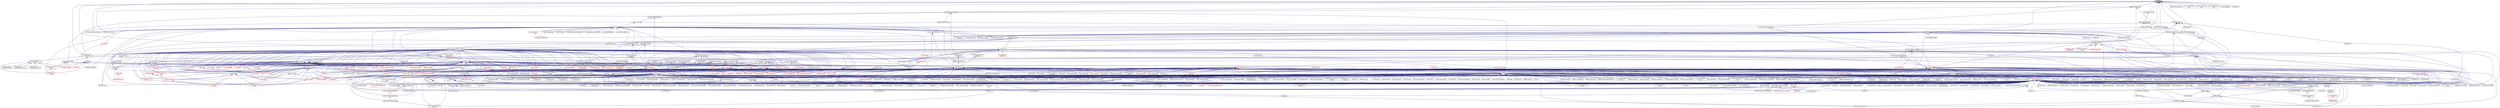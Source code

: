 digraph "apply.hpp"
{
  edge [fontname="Helvetica",fontsize="10",labelfontname="Helvetica",labelfontsize="10"];
  node [fontname="Helvetica",fontsize="10",shape=record];
  Node331 [label="apply.hpp",height=0.2,width=0.4,color="black", fillcolor="grey75", style="filled", fontcolor="black"];
  Node331 -> Node332 [dir="back",color="midnightblue",fontsize="10",style="solid",fontname="Helvetica"];
  Node332 [label="simple_central_tuplespace.hpp",height=0.2,width=0.4,color="black", fillcolor="white", style="filled",URL="$d0/d4b/stubs_2simple__central__tuplespace_8hpp.html"];
  Node332 -> Node333 [dir="back",color="midnightblue",fontsize="10",style="solid",fontname="Helvetica"];
  Node333 [label="simple_central_tuplespace.hpp",height=0.2,width=0.4,color="black", fillcolor="white", style="filled",URL="$d5/ddd/simple__central__tuplespace_8hpp.html"];
  Node333 -> Node334 [dir="back",color="midnightblue",fontsize="10",style="solid",fontname="Helvetica"];
  Node334 [label="simple_central_tuplespace\l_client.cpp",height=0.2,width=0.4,color="black", fillcolor="white", style="filled",URL="$d1/d7b/simple__central__tuplespace__client_8cpp.html"];
  Node331 -> Node335 [dir="back",color="midnightblue",fontsize="10",style="solid",fontname="Helvetica"];
  Node335 [label="apply.hpp",height=0.2,width=0.4,color="black", fillcolor="white", style="filled",URL="$d7/d4c/apply_8hpp.html"];
  Node335 -> Node336 [dir="back",color="midnightblue",fontsize="10",style="solid",fontname="Helvetica"];
  Node336 [label="widget.cpp",height=0.2,width=0.4,color="black", fillcolor="white", style="filled",URL="$da/d15/widget_8cpp.html"];
  Node335 -> Node337 [dir="back",color="midnightblue",fontsize="10",style="solid",fontname="Helvetica"];
  Node337 [label="ostream.hpp",height=0.2,width=0.4,color="black", fillcolor="white", style="filled",URL="$d1/d38/ostream_8hpp.html"];
  Node337 -> Node338 [dir="back",color="midnightblue",fontsize="10",style="solid",fontname="Helvetica"];
  Node338 [label="standard_streams.hpp",height=0.2,width=0.4,color="black", fillcolor="white", style="filled",URL="$db/d16/standard__streams_8hpp.html"];
  Node338 -> Node339 [dir="back",color="midnightblue",fontsize="10",style="solid",fontname="Helvetica"];
  Node339 [label="iostreams.hpp",height=0.2,width=0.4,color="red", fillcolor="white", style="filled",URL="$de/d22/iostreams_8hpp.html"];
  Node339 -> Node340 [dir="back",color="midnightblue",fontsize="10",style="solid",fontname="Helvetica"];
  Node340 [label="allgather.cpp",height=0.2,width=0.4,color="black", fillcolor="white", style="filled",URL="$d7/d06/allgather_8cpp.html"];
  Node339 -> Node341 [dir="back",color="midnightblue",fontsize="10",style="solid",fontname="Helvetica"];
  Node341 [label="allgather_and_gate.cpp",height=0.2,width=0.4,color="black", fillcolor="white", style="filled",URL="$d1/d56/allgather__and__gate_8cpp.html"];
  Node339 -> Node342 [dir="back",color="midnightblue",fontsize="10",style="solid",fontname="Helvetica"];
  Node342 [label="async_io_action.cpp",height=0.2,width=0.4,color="black", fillcolor="white", style="filled",URL="$d3/df5/async__io__action_8cpp.html"];
  Node339 -> Node343 [dir="back",color="midnightblue",fontsize="10",style="solid",fontname="Helvetica"];
  Node343 [label="async_io_external.cpp",height=0.2,width=0.4,color="black", fillcolor="white", style="filled",URL="$da/d9a/async__io__external_8cpp.html"];
  Node339 -> Node344 [dir="back",color="midnightblue",fontsize="10",style="solid",fontname="Helvetica"];
  Node344 [label="async_io_low_level.cpp",height=0.2,width=0.4,color="black", fillcolor="white", style="filled",URL="$dc/d10/async__io__low__level_8cpp.html"];
  Node339 -> Node345 [dir="back",color="midnightblue",fontsize="10",style="solid",fontname="Helvetica"];
  Node345 [label="async_io_simple.cpp",height=0.2,width=0.4,color="black", fillcolor="white", style="filled",URL="$da/db7/async__io__simple_8cpp.html"];
  Node339 -> Node346 [dir="back",color="midnightblue",fontsize="10",style="solid",fontname="Helvetica"];
  Node346 [label="os_thread_num.cpp",height=0.2,width=0.4,color="black", fillcolor="white", style="filled",URL="$d2/dfb/os__thread__num_8cpp.html"];
  Node339 -> Node347 [dir="back",color="midnightblue",fontsize="10",style="solid",fontname="Helvetica"];
  Node347 [label="rnd_future_reduce.cpp",height=0.2,width=0.4,color="black", fillcolor="white", style="filled",URL="$d1/db5/rnd__future__reduce_8cpp.html"];
  Node339 -> Node350 [dir="back",color="midnightblue",fontsize="10",style="solid",fontname="Helvetica"];
  Node350 [label="jacobi.cpp",height=0.2,width=0.4,color="black", fillcolor="white", style="filled",URL="$d2/d27/jacobi_8cpp.html"];
  Node339 -> Node351 [dir="back",color="midnightblue",fontsize="10",style="solid",fontname="Helvetica"];
  Node351 [label="stencil_iterator.hpp",height=0.2,width=0.4,color="black", fillcolor="white", style="filled",URL="$dc/d5c/server_2stencil__iterator_8hpp.html"];
  Node351 -> Node352 [dir="back",color="midnightblue",fontsize="10",style="solid",fontname="Helvetica"];
  Node352 [label="solver.hpp",height=0.2,width=0.4,color="red", fillcolor="white", style="filled",URL="$db/d9a/server_2solver_8hpp.html"];
  Node352 -> Node354 [dir="back",color="midnightblue",fontsize="10",style="solid",fontname="Helvetica"];
  Node354 [label="solver.cpp",height=0.2,width=0.4,color="black", fillcolor="white", style="filled",URL="$d6/d94/solver_8cpp.html"];
  Node351 -> Node355 [dir="back",color="midnightblue",fontsize="10",style="solid",fontname="Helvetica"];
  Node355 [label="stencil_iterator.cpp",height=0.2,width=0.4,color="black", fillcolor="white", style="filled",URL="$d6/de1/server_2stencil__iterator_8cpp.html"];
  Node351 -> Node356 [dir="back",color="midnightblue",fontsize="10",style="solid",fontname="Helvetica"];
  Node356 [label="stencil_iterator.cpp",height=0.2,width=0.4,color="black", fillcolor="white", style="filled",URL="$d7/d71/stencil__iterator_8cpp.html"];
  Node339 -> Node357 [dir="back",color="midnightblue",fontsize="10",style="solid",fontname="Helvetica"];
  Node357 [label="grid.cpp",height=0.2,width=0.4,color="black", fillcolor="white", style="filled",URL="$d6/d1b/jacobi__component_2grid_8cpp.html"];
  Node339 -> Node362 [dir="back",color="midnightblue",fontsize="10",style="solid",fontname="Helvetica"];
  Node362 [label="component_ctors.cpp",height=0.2,width=0.4,color="black", fillcolor="white", style="filled",URL="$d3/d2a/component__ctors_8cpp.html"];
  Node339 -> Node363 [dir="back",color="midnightblue",fontsize="10",style="solid",fontname="Helvetica"];
  Node363 [label="component_in_executable.cpp",height=0.2,width=0.4,color="black", fillcolor="white", style="filled",URL="$d8/d4b/component__in__executable_8cpp.html"];
  Node339 -> Node364 [dir="back",color="midnightblue",fontsize="10",style="solid",fontname="Helvetica"];
  Node364 [label="component_inheritance.cpp",height=0.2,width=0.4,color="black", fillcolor="white", style="filled",URL="$d8/d55/component__inheritance_8cpp.html"];
  Node339 -> Node365 [dir="back",color="midnightblue",fontsize="10",style="solid",fontname="Helvetica"];
  Node365 [label="component_with_executor.cpp",height=0.2,width=0.4,color="black", fillcolor="white", style="filled",URL="$d4/d20/component__with__executor_8cpp.html"];
  Node339 -> Node366 [dir="back",color="midnightblue",fontsize="10",style="solid",fontname="Helvetica"];
  Node366 [label="customize_async.cpp",height=0.2,width=0.4,color="black", fillcolor="white", style="filled",URL="$d0/d82/customize__async_8cpp.html"];
  Node339 -> Node367 [dir="back",color="midnightblue",fontsize="10",style="solid",fontname="Helvetica"];
  Node367 [label="enumerate_threads.cpp",height=0.2,width=0.4,color="black", fillcolor="white", style="filled",URL="$d3/dd4/enumerate__threads_8cpp.html"];
  Node339 -> Node368 [dir="back",color="midnightblue",fontsize="10",style="solid",fontname="Helvetica"];
  Node368 [label="error_handling.cpp",height=0.2,width=0.4,color="black", fillcolor="white", style="filled",URL="$d9/d96/error__handling_8cpp.html"];
  Node339 -> Node369 [dir="back",color="midnightblue",fontsize="10",style="solid",fontname="Helvetica"];
  Node369 [label="event_synchronization.cpp",height=0.2,width=0.4,color="black", fillcolor="white", style="filled",URL="$d0/d35/event__synchronization_8cpp.html"];
  Node339 -> Node370 [dir="back",color="midnightblue",fontsize="10",style="solid",fontname="Helvetica"];
  Node370 [label="fractals.cpp",height=0.2,width=0.4,color="black", fillcolor="white", style="filled",URL="$d8/d58/fractals_8cpp.html"];
  Node339 -> Node371 [dir="back",color="midnightblue",fontsize="10",style="solid",fontname="Helvetica"];
  Node371 [label="fractals_executor.cpp",height=0.2,width=0.4,color="black", fillcolor="white", style="filled",URL="$d9/da9/fractals__executor_8cpp.html"];
  Node339 -> Node372 [dir="back",color="midnightblue",fontsize="10",style="solid",fontname="Helvetica"];
  Node372 [label="hello_world.cpp",height=0.2,width=0.4,color="black", fillcolor="white", style="filled",URL="$d0/d67/hello__world_8cpp.html"];
  Node339 -> Node374 [dir="back",color="midnightblue",fontsize="10",style="solid",fontname="Helvetica"];
  Node374 [label="local_channel.cpp",height=0.2,width=0.4,color="black", fillcolor="white", style="filled",URL="$d0/d3e/local__channel_8cpp.html"];
  Node339 -> Node375 [dir="back",color="midnightblue",fontsize="10",style="solid",fontname="Helvetica"];
  Node375 [label="pingpong.cpp",height=0.2,width=0.4,color="black", fillcolor="white", style="filled",URL="$dd/d4d/pingpong_8cpp.html"];
  Node339 -> Node376 [dir="back",color="midnightblue",fontsize="10",style="solid",fontname="Helvetica"];
  Node376 [label="shared_mutex.cpp",height=0.2,width=0.4,color="black", fillcolor="white", style="filled",URL="$da/d0b/shared__mutex_8cpp.html"];
  Node339 -> Node380 [dir="back",color="midnightblue",fontsize="10",style="solid",fontname="Helvetica"];
  Node380 [label="sort_by_key_demo.cpp",height=0.2,width=0.4,color="black", fillcolor="white", style="filled",URL="$da/d20/sort__by__key__demo_8cpp.html"];
  Node339 -> Node382 [dir="back",color="midnightblue",fontsize="10",style="solid",fontname="Helvetica"];
  Node382 [label="vector_counting_dotproduct.cpp",height=0.2,width=0.4,color="black", fillcolor="white", style="filled",URL="$df/de9/vector__counting__dotproduct_8cpp.html"];
  Node339 -> Node383 [dir="back",color="midnightblue",fontsize="10",style="solid",fontname="Helvetica"];
  Node383 [label="vector_zip_dotproduct.cpp",height=0.2,width=0.4,color="black", fillcolor="white", style="filled",URL="$dc/d18/vector__zip__dotproduct_8cpp.html"];
  Node339 -> Node384 [dir="back",color="midnightblue",fontsize="10",style="solid",fontname="Helvetica"];
  Node384 [label="oversubscribing_resource\l_partitioner.cpp",height=0.2,width=0.4,color="black", fillcolor="white", style="filled",URL="$dd/dee/oversubscribing__resource__partitioner_8cpp.html"];
  Node339 -> Node385 [dir="back",color="midnightblue",fontsize="10",style="solid",fontname="Helvetica"];
  Node385 [label="simple_resource_partitioner.cpp",height=0.2,width=0.4,color="black", fillcolor="white", style="filled",URL="$d5/df9/simple__resource__partitioner_8cpp.html"];
  Node339 -> Node334 [dir="back",color="midnightblue",fontsize="10",style="solid",fontname="Helvetica"];
  Node339 -> Node391 [dir="back",color="midnightblue",fontsize="10",style="solid",fontname="Helvetica"];
  Node391 [label="parent_vs_child_stealing.cpp",height=0.2,width=0.4,color="black", fillcolor="white", style="filled",URL="$d2/d07/parent__vs__child__stealing_8cpp.html"];
  Node339 -> Node402 [dir="back",color="midnightblue",fontsize="10",style="solid",fontname="Helvetica"];
  Node402 [label="wait_all_timings.cpp",height=0.2,width=0.4,color="black", fillcolor="white", style="filled",URL="$d5/da1/wait__all__timings_8cpp.html"];
  Node339 -> Node404 [dir="back",color="midnightblue",fontsize="10",style="solid",fontname="Helvetica"];
  Node404 [label="osu_bcast.cpp",height=0.2,width=0.4,color="black", fillcolor="white", style="filled",URL="$d3/dca/osu__bcast_8cpp.html"];
  Node339 -> Node415 [dir="back",color="midnightblue",fontsize="10",style="solid",fontname="Helvetica"];
  Node415 [label="dataflow_future_swap.cpp",height=0.2,width=0.4,color="black", fillcolor="white", style="filled",URL="$dc/d8c/dataflow__future__swap_8cpp.html"];
  Node339 -> Node416 [dir="back",color="midnightblue",fontsize="10",style="solid",fontname="Helvetica"];
  Node416 [label="dataflow_future_swap2.cpp",height=0.2,width=0.4,color="black", fillcolor="white", style="filled",URL="$d1/db3/dataflow__future__swap2_8cpp.html"];
  Node339 -> Node420 [dir="back",color="midnightblue",fontsize="10",style="solid",fontname="Helvetica"];
  Node420 [label="function_serialization\l_728.cpp",height=0.2,width=0.4,color="black", fillcolor="white", style="filled",URL="$d8/db1/function__serialization__728_8cpp.html"];
  Node339 -> Node433 [dir="back",color="midnightblue",fontsize="10",style="solid",fontname="Helvetica"];
  Node433 [label="split_credit.cpp",height=0.2,width=0.4,color="black", fillcolor="white", style="filled",URL="$dc/d1c/split__credit_8cpp.html"];
  Node339 -> Node437 [dir="back",color="midnightblue",fontsize="10",style="solid",fontname="Helvetica"];
  Node437 [label="inheritance_2_classes\l_abstract.cpp",height=0.2,width=0.4,color="black", fillcolor="white", style="filled",URL="$dd/d8e/inheritance__2__classes__abstract_8cpp.html"];
  Node339 -> Node438 [dir="back",color="midnightblue",fontsize="10",style="solid",fontname="Helvetica"];
  Node438 [label="inheritance_2_classes\l_concrete.cpp",height=0.2,width=0.4,color="black", fillcolor="white", style="filled",URL="$d8/dc5/inheritance__2__classes__concrete_8cpp.html"];
  Node339 -> Node439 [dir="back",color="midnightblue",fontsize="10",style="solid",fontname="Helvetica"];
  Node439 [label="inheritance_3_classes\l_1_abstract.cpp",height=0.2,width=0.4,color="black", fillcolor="white", style="filled",URL="$dc/dfb/inheritance__3__classes__1__abstract_8cpp.html"];
  Node339 -> Node440 [dir="back",color="midnightblue",fontsize="10",style="solid",fontname="Helvetica"];
  Node440 [label="inheritance_3_classes\l_2_abstract.cpp",height=0.2,width=0.4,color="black", fillcolor="white", style="filled",URL="$dd/d34/inheritance__3__classes__2__abstract_8cpp.html"];
  Node339 -> Node441 [dir="back",color="midnightblue",fontsize="10",style="solid",fontname="Helvetica"];
  Node441 [label="inheritance_3_classes\l_concrete.cpp",height=0.2,width=0.4,color="black", fillcolor="white", style="filled",URL="$de/d09/inheritance__3__classes__concrete_8cpp.html"];
  Node339 -> Node442 [dir="back",color="midnightblue",fontsize="10",style="solid",fontname="Helvetica"];
  Node442 [label="migrate_component.cpp",height=0.2,width=0.4,color="black", fillcolor="white", style="filled",URL="$dc/d78/migrate__component_8cpp.html"];
  Node338 -> Node449 [dir="back",color="midnightblue",fontsize="10",style="solid",fontname="Helvetica"];
  Node449 [label="component_module.cpp",height=0.2,width=0.4,color="black", fillcolor="white", style="filled",URL="$da/d41/iostreams_2component__module_8cpp.html"];
  Node338 -> Node450 [dir="back",color="midnightblue",fontsize="10",style="solid",fontname="Helvetica"];
  Node450 [label="standard_streams.cpp",height=0.2,width=0.4,color="black", fillcolor="white", style="filled",URL="$da/d60/standard__streams_8cpp.html"];
  Node338 -> Node451 [dir="back",color="midnightblue",fontsize="10",style="solid",fontname="Helvetica"];
  Node451 [label="network_storage.cpp",height=0.2,width=0.4,color="black", fillcolor="white", style="filled",URL="$db/daa/network__storage_8cpp.html"];
  Node338 -> Node452 [dir="back",color="midnightblue",fontsize="10",style="solid",fontname="Helvetica"];
  Node452 [label="simple_profiler.hpp",height=0.2,width=0.4,color="black", fillcolor="white", style="filled",URL="$d8/d02/simple__profiler_8hpp.html"];
  Node452 -> Node451 [dir="back",color="midnightblue",fontsize="10",style="solid",fontname="Helvetica"];
  Node337 -> Node449 [dir="back",color="midnightblue",fontsize="10",style="solid",fontname="Helvetica"];
  Node337 -> Node450 [dir="back",color="midnightblue",fontsize="10",style="solid",fontname="Helvetica"];
  Node335 -> Node453 [dir="back",color="midnightblue",fontsize="10",style="solid",fontname="Helvetica"];
  Node453 [label="apply.hpp",height=0.2,width=0.4,color="black", fillcolor="white", style="filled",URL="$d6/d2c/include_2apply_8hpp.html"];
  Node453 -> Node374 [dir="back",color="midnightblue",fontsize="10",style="solid",fontname="Helvetica"];
  Node453 -> Node454 [dir="back",color="midnightblue",fontsize="10",style="solid",fontname="Helvetica"];
  Node454 [label="fail_compile_const\l_array_argument.cpp",height=0.2,width=0.4,color="black", fillcolor="white", style="filled",URL="$dc/dba/fail__compile__const__array__argument_8cpp.html"];
  Node453 -> Node455 [dir="back",color="midnightblue",fontsize="10",style="solid",fontname="Helvetica"];
  Node455 [label="succeed_compile_const\l_ref_argument.cpp",height=0.2,width=0.4,color="black", fillcolor="white", style="filled",URL="$d9/dc9/succeed__compile__const__ref__argument_8cpp.html"];
  Node453 -> Node456 [dir="back",color="midnightblue",fontsize="10",style="solid",fontname="Helvetica"];
  Node456 [label="apply_colocated.cpp",height=0.2,width=0.4,color="black", fillcolor="white", style="filled",URL="$d5/dd3/apply__colocated_8cpp.html"];
  Node453 -> Node457 [dir="back",color="midnightblue",fontsize="10",style="solid",fontname="Helvetica"];
  Node457 [label="apply_local.cpp",height=0.2,width=0.4,color="black", fillcolor="white", style="filled",URL="$dd/db5/apply__local_8cpp.html"];
  Node453 -> Node458 [dir="back",color="midnightblue",fontsize="10",style="solid",fontname="Helvetica"];
  Node458 [label="apply_local_executor.cpp",height=0.2,width=0.4,color="black", fillcolor="white", style="filled",URL="$db/d84/apply__local__executor_8cpp.html"];
  Node453 -> Node459 [dir="back",color="midnightblue",fontsize="10",style="solid",fontname="Helvetica"];
  Node459 [label="apply_local_executor\l_v1.cpp",height=0.2,width=0.4,color="black", fillcolor="white", style="filled",URL="$dd/d53/apply__local__executor__v1_8cpp.html"];
  Node453 -> Node460 [dir="back",color="midnightblue",fontsize="10",style="solid",fontname="Helvetica"];
  Node460 [label="apply_remote.cpp",height=0.2,width=0.4,color="black", fillcolor="white", style="filled",URL="$d9/d40/apply__remote_8cpp.html"];
  Node453 -> Node461 [dir="back",color="midnightblue",fontsize="10",style="solid",fontname="Helvetica"];
  Node461 [label="apply_remote_client.cpp",height=0.2,width=0.4,color="black", fillcolor="white", style="filled",URL="$d9/def/apply__remote__client_8cpp.html"];
  Node453 -> Node462 [dir="back",color="midnightblue",fontsize="10",style="solid",fontname="Helvetica"];
  Node462 [label="async_continue.cpp",height=0.2,width=0.4,color="black", fillcolor="white", style="filled",URL="$d4/d19/async__continue_8cpp.html"];
  Node453 -> Node463 [dir="back",color="midnightblue",fontsize="10",style="solid",fontname="Helvetica"];
  Node463 [label="async_continue_cb.cpp",height=0.2,width=0.4,color="black", fillcolor="white", style="filled",URL="$df/d37/async__continue__cb_8cpp.html"];
  Node453 -> Node464 [dir="back",color="midnightblue",fontsize="10",style="solid",fontname="Helvetica"];
  Node464 [label="async_continue_cb_colocated.cpp",height=0.2,width=0.4,color="black", fillcolor="white", style="filled",URL="$dd/dce/async__continue__cb__colocated_8cpp.html"];
  Node453 -> Node465 [dir="back",color="midnightblue",fontsize="10",style="solid",fontname="Helvetica"];
  Node465 [label="async_local.cpp",height=0.2,width=0.4,color="black", fillcolor="white", style="filled",URL="$d3/d4c/async__local_8cpp.html"];
  Node453 -> Node466 [dir="back",color="midnightblue",fontsize="10",style="solid",fontname="Helvetica"];
  Node466 [label="async_local_executor.cpp",height=0.2,width=0.4,color="black", fillcolor="white", style="filled",URL="$d4/dce/async__local__executor_8cpp.html"];
  Node453 -> Node467 [dir="back",color="midnightblue",fontsize="10",style="solid",fontname="Helvetica"];
  Node467 [label="async_local_executor\l_v1.cpp",height=0.2,width=0.4,color="black", fillcolor="white", style="filled",URL="$da/d4a/async__local__executor__v1_8cpp.html"];
  Node453 -> Node468 [dir="back",color="midnightblue",fontsize="10",style="solid",fontname="Helvetica"];
  Node468 [label="channel.cpp",height=0.2,width=0.4,color="black", fillcolor="white", style="filled",URL="$dd/d5f/channel_8cpp.html"];
  Node453 -> Node469 [dir="back",color="midnightblue",fontsize="10",style="solid",fontname="Helvetica"];
  Node469 [label="channel_local.cpp",height=0.2,width=0.4,color="black", fillcolor="white", style="filled",URL="$d6/d3e/channel__local_8cpp.html"];
  Node453 -> Node470 [dir="back",color="midnightblue",fontsize="10",style="solid",fontname="Helvetica"];
  Node470 [label="zero_copy_serialization.cpp",height=0.2,width=0.4,color="black", fillcolor="white", style="filled",URL="$d4/dea/zero__copy__serialization_8cpp.html"];
  Node335 -> Node471 [dir="back",color="midnightblue",fontsize="10",style="solid",fontname="Helvetica"];
  Node471 [label="dataflow.hpp",height=0.2,width=0.4,color="black", fillcolor="white", style="filled",URL="$db/d03/lcos_2dataflow_8hpp.html"];
  Node471 -> Node472 [dir="back",color="midnightblue",fontsize="10",style="solid",fontname="Helvetica"];
  Node472 [label="dataflow.hpp",height=0.2,width=0.4,color="black", fillcolor="white", style="filled",URL="$d6/dd8/dataflow_8hpp.html"];
  Node472 -> Node473 [dir="back",color="midnightblue",fontsize="10",style="solid",fontname="Helvetica"];
  Node473 [label="jacobi_hpx.cpp",height=0.2,width=0.4,color="black", fillcolor="white", style="filled",URL="$d8/d72/jacobi__hpx_8cpp.html"];
  Node472 -> Node474 [dir="back",color="midnightblue",fontsize="10",style="solid",fontname="Helvetica"];
  Node474 [label="interest_calculator.cpp",height=0.2,width=0.4,color="black", fillcolor="white", style="filled",URL="$d2/d86/interest__calculator_8cpp.html"];
  Node472 -> Node475 [dir="back",color="midnightblue",fontsize="10",style="solid",fontname="Helvetica"];
  Node475 [label="target_distribution\l_policy.hpp",height=0.2,width=0.4,color="red", fillcolor="white", style="filled",URL="$d4/d4a/compute_2host_2target__distribution__policy_8hpp.html"];
  Node472 -> Node483 [dir="back",color="midnightblue",fontsize="10",style="solid",fontname="Helvetica"];
  Node483 [label="dataflow.hpp",height=0.2,width=0.4,color="black", fillcolor="white", style="filled",URL="$db/db6/include_2dataflow_8hpp.html"];
  Node483 -> Node484 [dir="back",color="midnightblue",fontsize="10",style="solid",fontname="Helvetica"];
  Node484 [label="lcos.hpp",height=0.2,width=0.4,color="black", fillcolor="white", style="filled",URL="$d5/deb/lcos_8hpp.html"];
  Node484 -> Node341 [dir="back",color="midnightblue",fontsize="10",style="solid",fontname="Helvetica"];
  Node484 -> Node485 [dir="back",color="midnightblue",fontsize="10",style="solid",fontname="Helvetica"];
  Node485 [label="apex_balance.cpp",height=0.2,width=0.4,color="black", fillcolor="white", style="filled",URL="$d4/d8e/apex__balance_8cpp.html"];
  Node484 -> Node486 [dir="back",color="midnightblue",fontsize="10",style="solid",fontname="Helvetica"];
  Node486 [label="apex_policy_engine\l_active_thread_count.cpp",height=0.2,width=0.4,color="black", fillcolor="white", style="filled",URL="$d5/d01/apex__policy__engine__active__thread__count_8cpp.html"];
  Node484 -> Node487 [dir="back",color="midnightblue",fontsize="10",style="solid",fontname="Helvetica"];
  Node487 [label="apex_policy_engine\l_events.cpp",height=0.2,width=0.4,color="black", fillcolor="white", style="filled",URL="$df/d0f/apex__policy__engine__events_8cpp.html"];
  Node484 -> Node488 [dir="back",color="midnightblue",fontsize="10",style="solid",fontname="Helvetica"];
  Node488 [label="apex_policy_engine\l_periodic.cpp",height=0.2,width=0.4,color="black", fillcolor="white", style="filled",URL="$d5/d7b/apex__policy__engine__periodic_8cpp.html"];
  Node484 -> Node489 [dir="back",color="midnightblue",fontsize="10",style="solid",fontname="Helvetica"];
  Node489 [label="heartbeat.cpp",height=0.2,width=0.4,color="black", fillcolor="white", style="filled",URL="$d8/d98/heartbeat_8cpp.html"];
  Node484 -> Node490 [dir="back",color="midnightblue",fontsize="10",style="solid",fontname="Helvetica"];
  Node490 [label="hello_world_component.hpp",height=0.2,width=0.4,color="red", fillcolor="white", style="filled",URL="$df/df0/hello__world__component_8hpp.html"];
  Node484 -> Node492 [dir="back",color="midnightblue",fontsize="10",style="solid",fontname="Helvetica"];
  Node492 [label="row.hpp",height=0.2,width=0.4,color="red", fillcolor="white", style="filled",URL="$dc/d69/row_8hpp.html"];
  Node492 -> Node351 [dir="back",color="midnightblue",fontsize="10",style="solid",fontname="Helvetica"];
  Node492 -> Node357 [dir="back",color="midnightblue",fontsize="10",style="solid",fontname="Helvetica"];
  Node484 -> Node494 [dir="back",color="midnightblue",fontsize="10",style="solid",fontname="Helvetica"];
  Node494 [label="stencil_iterator.hpp",height=0.2,width=0.4,color="black", fillcolor="white", style="filled",URL="$d4/dc8/stencil__iterator_8hpp.html"];
  Node494 -> Node352 [dir="back",color="midnightblue",fontsize="10",style="solid",fontname="Helvetica"];
  Node494 -> Node351 [dir="back",color="midnightblue",fontsize="10",style="solid",fontname="Helvetica"];
  Node494 -> Node356 [dir="back",color="midnightblue",fontsize="10",style="solid",fontname="Helvetica"];
  Node484 -> Node351 [dir="back",color="midnightblue",fontsize="10",style="solid",fontname="Helvetica"];
  Node484 -> Node473 [dir="back",color="midnightblue",fontsize="10",style="solid",fontname="Helvetica"];
  Node484 -> Node495 [dir="back",color="midnightblue",fontsize="10",style="solid",fontname="Helvetica"];
  Node495 [label="jacobi_nonuniform_hpx.cpp",height=0.2,width=0.4,color="black", fillcolor="white", style="filled",URL="$de/d56/jacobi__nonuniform__hpx_8cpp.html"];
  Node484 -> Node367 [dir="back",color="midnightblue",fontsize="10",style="solid",fontname="Helvetica"];
  Node484 -> Node496 [dir="back",color="midnightblue",fontsize="10",style="solid",fontname="Helvetica"];
  Node496 [label="fibonacci_await.cpp",height=0.2,width=0.4,color="black", fillcolor="white", style="filled",URL="$dc/d1c/fibonacci__await_8cpp.html"];
  Node484 -> Node497 [dir="back",color="midnightblue",fontsize="10",style="solid",fontname="Helvetica"];
  Node497 [label="fibonacci_dataflow.cpp",height=0.2,width=0.4,color="black", fillcolor="white", style="filled",URL="$df/d3d/fibonacci__dataflow_8cpp.html"];
  Node484 -> Node498 [dir="back",color="midnightblue",fontsize="10",style="solid",fontname="Helvetica"];
  Node498 [label="fibonacci_futures.cpp",height=0.2,width=0.4,color="black", fillcolor="white", style="filled",URL="$d6/de3/fibonacci__futures_8cpp.html"];
  Node484 -> Node499 [dir="back",color="midnightblue",fontsize="10",style="solid",fontname="Helvetica"];
  Node499 [label="fibonacci_futures_distributed.cpp",height=0.2,width=0.4,color="black", fillcolor="white", style="filled",URL="$d1/dc9/fibonacci__futures__distributed_8cpp.html"];
  Node484 -> Node370 [dir="back",color="midnightblue",fontsize="10",style="solid",fontname="Helvetica"];
  Node484 -> Node371 [dir="back",color="midnightblue",fontsize="10",style="solid",fontname="Helvetica"];
  Node484 -> Node500 [dir="back",color="midnightblue",fontsize="10",style="solid",fontname="Helvetica"];
  Node500 [label="fractals_struct.cpp",height=0.2,width=0.4,color="black", fillcolor="white", style="filled",URL="$d8/d2f/fractals__struct_8cpp.html"];
  Node484 -> Node372 [dir="back",color="midnightblue",fontsize="10",style="solid",fontname="Helvetica"];
  Node484 -> Node501 [dir="back",color="midnightblue",fontsize="10",style="solid",fontname="Helvetica"];
  Node501 [label="latch_local.cpp",height=0.2,width=0.4,color="black", fillcolor="white", style="filled",URL="$dd/dd3/latch__local_8cpp.html"];
  Node484 -> Node502 [dir="back",color="midnightblue",fontsize="10",style="solid",fontname="Helvetica"];
  Node502 [label="latch_remote.cpp",height=0.2,width=0.4,color="black", fillcolor="white", style="filled",URL="$df/d59/latch__remote_8cpp.html"];
  Node484 -> Node374 [dir="back",color="midnightblue",fontsize="10",style="solid",fontname="Helvetica"];
  Node484 -> Node375 [dir="back",color="midnightblue",fontsize="10",style="solid",fontname="Helvetica"];
  Node484 -> Node376 [dir="back",color="midnightblue",fontsize="10",style="solid",fontname="Helvetica"];
  Node484 -> Node503 [dir="back",color="midnightblue",fontsize="10",style="solid",fontname="Helvetica"];
  Node503 [label="wait_composition.cpp",height=0.2,width=0.4,color="black", fillcolor="white", style="filled",URL="$d6/d13/wait__composition_8cpp.html"];
  Node484 -> Node504 [dir="back",color="midnightblue",fontsize="10",style="solid",fontname="Helvetica"];
  Node504 [label="sheneos_compare.cpp",height=0.2,width=0.4,color="black", fillcolor="white", style="filled",URL="$dc/d11/sheneos__compare_8cpp.html"];
  Node484 -> Node505 [dir="back",color="midnightblue",fontsize="10",style="solid",fontname="Helvetica"];
  Node505 [label="spell_check_file.cpp",height=0.2,width=0.4,color="black", fillcolor="white", style="filled",URL="$df/df7/spell__check__file_8cpp.html"];
  Node484 -> Node506 [dir="back",color="midnightblue",fontsize="10",style="solid",fontname="Helvetica"];
  Node506 [label="spell_check_simple.cpp",height=0.2,width=0.4,color="black", fillcolor="white", style="filled",URL="$dd/d54/spell__check__simple_8cpp.html"];
  Node484 -> Node334 [dir="back",color="midnightblue",fontsize="10",style="solid",fontname="Helvetica"];
  Node484 -> Node507 [dir="back",color="midnightblue",fontsize="10",style="solid",fontname="Helvetica"];
  Node507 [label="hpx.hpp",height=0.2,width=0.4,color="red", fillcolor="white", style="filled",URL="$d0/daa/hpx_8hpp.html"];
  Node507 -> Node508 [dir="back",color="midnightblue",fontsize="10",style="solid",fontname="Helvetica"];
  Node508 [label="1d_stencil_1.cpp",height=0.2,width=0.4,color="black", fillcolor="white", style="filled",URL="$d2/db1/1d__stencil__1_8cpp.html"];
  Node507 -> Node509 [dir="back",color="midnightblue",fontsize="10",style="solid",fontname="Helvetica"];
  Node509 [label="1d_stencil_2.cpp",height=0.2,width=0.4,color="black", fillcolor="white", style="filled",URL="$d3/dd1/1d__stencil__2_8cpp.html"];
  Node507 -> Node510 [dir="back",color="midnightblue",fontsize="10",style="solid",fontname="Helvetica"];
  Node510 [label="1d_stencil_3.cpp",height=0.2,width=0.4,color="black", fillcolor="white", style="filled",URL="$db/d19/1d__stencil__3_8cpp.html"];
  Node507 -> Node511 [dir="back",color="midnightblue",fontsize="10",style="solid",fontname="Helvetica"];
  Node511 [label="1d_stencil_4.cpp",height=0.2,width=0.4,color="black", fillcolor="white", style="filled",URL="$d1/d7d/1d__stencil__4_8cpp.html"];
  Node507 -> Node512 [dir="back",color="midnightblue",fontsize="10",style="solid",fontname="Helvetica"];
  Node512 [label="1d_stencil_4_parallel.cpp",height=0.2,width=0.4,color="black", fillcolor="white", style="filled",URL="$d6/d05/1d__stencil__4__parallel_8cpp.html"];
  Node507 -> Node513 [dir="back",color="midnightblue",fontsize="10",style="solid",fontname="Helvetica"];
  Node513 [label="1d_stencil_4_repart.cpp",height=0.2,width=0.4,color="black", fillcolor="white", style="filled",URL="$d0/d6b/1d__stencil__4__repart_8cpp.html"];
  Node507 -> Node514 [dir="back",color="midnightblue",fontsize="10",style="solid",fontname="Helvetica"];
  Node514 [label="1d_stencil_4_throttle.cpp",height=0.2,width=0.4,color="black", fillcolor="white", style="filled",URL="$d6/de5/1d__stencil__4__throttle_8cpp.html"];
  Node507 -> Node515 [dir="back",color="midnightblue",fontsize="10",style="solid",fontname="Helvetica"];
  Node515 [label="1d_stencil_5.cpp",height=0.2,width=0.4,color="black", fillcolor="white", style="filled",URL="$d7/d2a/1d__stencil__5_8cpp.html"];
  Node507 -> Node516 [dir="back",color="midnightblue",fontsize="10",style="solid",fontname="Helvetica"];
  Node516 [label="1d_stencil_6.cpp",height=0.2,width=0.4,color="black", fillcolor="white", style="filled",URL="$db/de7/1d__stencil__6_8cpp.html"];
  Node507 -> Node517 [dir="back",color="midnightblue",fontsize="10",style="solid",fontname="Helvetica"];
  Node517 [label="1d_stencil_7.cpp",height=0.2,width=0.4,color="black", fillcolor="white", style="filled",URL="$d4/d5a/1d__stencil__7_8cpp.html"];
  Node507 -> Node518 [dir="back",color="midnightblue",fontsize="10",style="solid",fontname="Helvetica"];
  Node518 [label="1d_stencil_8.cpp",height=0.2,width=0.4,color="black", fillcolor="white", style="filled",URL="$df/de0/1d__stencil__8_8cpp.html"];
  Node507 -> Node519 [dir="back",color="midnightblue",fontsize="10",style="solid",fontname="Helvetica"];
  Node519 [label="accumulator.cpp",height=0.2,width=0.4,color="black", fillcolor="white", style="filled",URL="$d1/d81/accumulator_8cpp.html"];
  Node507 -> Node520 [dir="back",color="midnightblue",fontsize="10",style="solid",fontname="Helvetica"];
  Node520 [label="accumulator.hpp",height=0.2,width=0.4,color="black", fillcolor="white", style="filled",URL="$d4/d9d/server_2accumulator_8hpp.html"];
  Node520 -> Node519 [dir="back",color="midnightblue",fontsize="10",style="solid",fontname="Helvetica"];
  Node520 -> Node521 [dir="back",color="midnightblue",fontsize="10",style="solid",fontname="Helvetica"];
  Node521 [label="accumulator.hpp",height=0.2,width=0.4,color="red", fillcolor="white", style="filled",URL="$d8/d5e/accumulator_8hpp.html"];
  Node507 -> Node523 [dir="back",color="midnightblue",fontsize="10",style="solid",fontname="Helvetica"];
  Node523 [label="template_function_accumulator.hpp",height=0.2,width=0.4,color="black", fillcolor="white", style="filled",URL="$d7/da6/server_2template__function__accumulator_8hpp.html"];
  Node523 -> Node524 [dir="back",color="midnightblue",fontsize="10",style="solid",fontname="Helvetica"];
  Node524 [label="template_function_accumulator.cpp",height=0.2,width=0.4,color="black", fillcolor="white", style="filled",URL="$d5/d02/template__function__accumulator_8cpp.html"];
  Node523 -> Node525 [dir="back",color="midnightblue",fontsize="10",style="solid",fontname="Helvetica"];
  Node525 [label="template_function_accumulator.hpp",height=0.2,width=0.4,color="red", fillcolor="white", style="filled",URL="$d3/de9/template__function__accumulator_8hpp.html"];
  Node507 -> Node527 [dir="back",color="midnightblue",fontsize="10",style="solid",fontname="Helvetica"];
  Node527 [label="template_accumulator.cpp",height=0.2,width=0.4,color="black", fillcolor="white", style="filled",URL="$d0/d4a/template__accumulator_8cpp.html"];
  Node507 -> Node524 [dir="back",color="midnightblue",fontsize="10",style="solid",fontname="Helvetica"];
  Node507 -> Node525 [dir="back",color="midnightblue",fontsize="10",style="solid",fontname="Helvetica"];
  Node507 -> Node528 [dir="back",color="midnightblue",fontsize="10",style="solid",fontname="Helvetica"];
  Node528 [label="allgather_module.cpp",height=0.2,width=0.4,color="black", fillcolor="white", style="filled",URL="$df/de4/allgather__module_8cpp.html"];
  Node507 -> Node340 [dir="back",color="midnightblue",fontsize="10",style="solid",fontname="Helvetica"];
  Node507 -> Node341 [dir="back",color="midnightblue",fontsize="10",style="solid",fontname="Helvetica"];
  Node507 -> Node529 [dir="back",color="midnightblue",fontsize="10",style="solid",fontname="Helvetica"];
  Node529 [label="ag_client.cpp",height=0.2,width=0.4,color="black", fillcolor="white", style="filled",URL="$d4/d5d/ag__client_8cpp.html"];
  Node507 -> Node530 [dir="back",color="midnightblue",fontsize="10",style="solid",fontname="Helvetica"];
  Node530 [label="hpx_thread_phase.cpp",height=0.2,width=0.4,color="black", fillcolor="white", style="filled",URL="$d5/dca/hpx__thread__phase_8cpp.html"];
  Node507 -> Node346 [dir="back",color="midnightblue",fontsize="10",style="solid",fontname="Helvetica"];
  Node507 -> Node531 [dir="back",color="midnightblue",fontsize="10",style="solid",fontname="Helvetica"];
  Node531 [label="cancelable_action.cpp",height=0.2,width=0.4,color="black", fillcolor="white", style="filled",URL="$d5/d0c/cancelable__action_8cpp.html"];
  Node507 -> Node532 [dir="back",color="midnightblue",fontsize="10",style="solid",fontname="Helvetica"];
  Node532 [label="cancelable_action.hpp",height=0.2,width=0.4,color="black", fillcolor="white", style="filled",URL="$d5/d4d/server_2cancelable__action_8hpp.html"];
  Node532 -> Node531 [dir="back",color="midnightblue",fontsize="10",style="solid",fontname="Helvetica"];
  Node532 -> Node533 [dir="back",color="midnightblue",fontsize="10",style="solid",fontname="Helvetica"];
  Node533 [label="cancelable_action.hpp",height=0.2,width=0.4,color="black", fillcolor="white", style="filled",URL="$d0/da3/stubs_2cancelable__action_8hpp.html"];
  Node533 -> Node534 [dir="back",color="midnightblue",fontsize="10",style="solid",fontname="Helvetica"];
  Node534 [label="cancelable_action.hpp",height=0.2,width=0.4,color="black", fillcolor="white", style="filled",URL="$d6/d28/cancelable__action_8hpp.html"];
  Node534 -> Node535 [dir="back",color="midnightblue",fontsize="10",style="solid",fontname="Helvetica"];
  Node535 [label="cancelable_action_client.cpp",height=0.2,width=0.4,color="black", fillcolor="white", style="filled",URL="$d1/db8/cancelable__action__client_8cpp.html"];
  Node507 -> Node533 [dir="back",color="midnightblue",fontsize="10",style="solid",fontname="Helvetica"];
  Node507 -> Node535 [dir="back",color="midnightblue",fontsize="10",style="solid",fontname="Helvetica"];
  Node507 -> Node478 [dir="back",color="midnightblue",fontsize="10",style="solid",fontname="Helvetica"];
  Node478 [label="cublas_matmul.cpp",height=0.2,width=0.4,color="black", fillcolor="white", style="filled",URL="$dd/d84/cublas__matmul_8cpp.html"];
  Node507 -> Node536 [dir="back",color="midnightblue",fontsize="10",style="solid",fontname="Helvetica"];
  Node536 [label="win_perf_counters.cpp",height=0.2,width=0.4,color="black", fillcolor="white", style="filled",URL="$d8/d11/win__perf__counters_8cpp.html"];
  Node507 -> Node537 [dir="back",color="midnightblue",fontsize="10",style="solid",fontname="Helvetica"];
  Node537 [label="win_perf_counters.hpp",height=0.2,width=0.4,color="black", fillcolor="white", style="filled",URL="$d5/da7/win__perf__counters_8hpp.html"];
  Node507 -> Node490 [dir="back",color="midnightblue",fontsize="10",style="solid",fontname="Helvetica"];
  Node507 -> Node538 [dir="back",color="midnightblue",fontsize="10",style="solid",fontname="Helvetica"];
  Node538 [label="interpolate1d.cpp",height=0.2,width=0.4,color="black", fillcolor="white", style="filled",URL="$d0/d05/interpolate1d_8cpp.html"];
  Node507 -> Node539 [dir="back",color="midnightblue",fontsize="10",style="solid",fontname="Helvetica"];
  Node539 [label="partition.hpp",height=0.2,width=0.4,color="black", fillcolor="white", style="filled",URL="$d0/d7a/examples_2interpolate1d_2interpolate1d_2partition_8hpp.html"];
  Node539 -> Node538 [dir="back",color="midnightblue",fontsize="10",style="solid",fontname="Helvetica"];
  Node539 -> Node540 [dir="back",color="midnightblue",fontsize="10",style="solid",fontname="Helvetica"];
  Node540 [label="interpolate1d.hpp",height=0.2,width=0.4,color="red", fillcolor="white", style="filled",URL="$d4/dc7/interpolate1d_8hpp.html"];
  Node540 -> Node538 [dir="back",color="midnightblue",fontsize="10",style="solid",fontname="Helvetica"];
  Node507 -> Node542 [dir="back",color="midnightblue",fontsize="10",style="solid",fontname="Helvetica"];
  Node542 [label="partition.hpp",height=0.2,width=0.4,color="black", fillcolor="white", style="filled",URL="$d0/dff/examples_2interpolate1d_2interpolate1d_2server_2partition_8hpp.html"];
  Node542 -> Node539 [dir="back",color="midnightblue",fontsize="10",style="solid",fontname="Helvetica"];
  Node542 -> Node543 [dir="back",color="midnightblue",fontsize="10",style="solid",fontname="Helvetica"];
  Node543 [label="partition.cpp",height=0.2,width=0.4,color="black", fillcolor="white", style="filled",URL="$d0/d4f/examples_2interpolate1d_2interpolate1d_2server_2partition_8cpp.html"];
  Node507 -> Node540 [dir="back",color="midnightblue",fontsize="10",style="solid",fontname="Helvetica"];
  Node507 -> Node544 [dir="back",color="midnightblue",fontsize="10",style="solid",fontname="Helvetica"];
  Node544 [label="read_values.cpp",height=0.2,width=0.4,color="black", fillcolor="white", style="filled",URL="$d0/d8c/interpolate1d_2interpolate1d_2read__values_8cpp.html"];
  Node507 -> Node543 [dir="back",color="midnightblue",fontsize="10",style="solid",fontname="Helvetica"];
  Node507 -> Node350 [dir="back",color="midnightblue",fontsize="10",style="solid",fontname="Helvetica"];
  Node507 -> Node357 [dir="back",color="midnightblue",fontsize="10",style="solid",fontname="Helvetica"];
  Node507 -> Node545 [dir="back",color="midnightblue",fontsize="10",style="solid",fontname="Helvetica"];
  Node545 [label="row.cpp",height=0.2,width=0.4,color="black", fillcolor="white", style="filled",URL="$d3/d86/server_2row_8cpp.html"];
  Node507 -> Node354 [dir="back",color="midnightblue",fontsize="10",style="solid",fontname="Helvetica"];
  Node507 -> Node355 [dir="back",color="midnightblue",fontsize="10",style="solid",fontname="Helvetica"];
  Node507 -> Node356 [dir="back",color="midnightblue",fontsize="10",style="solid",fontname="Helvetica"];
  Node507 -> Node546 [dir="back",color="midnightblue",fontsize="10",style="solid",fontname="Helvetica"];
  Node546 [label="jacobi.cpp",height=0.2,width=0.4,color="black", fillcolor="white", style="filled",URL="$d3/d44/smp_2jacobi_8cpp.html"];
  Node507 -> Node473 [dir="back",color="midnightblue",fontsize="10",style="solid",fontname="Helvetica"];
  Node507 -> Node547 [dir="back",color="midnightblue",fontsize="10",style="solid",fontname="Helvetica"];
  Node547 [label="jacobi_nonuniform.cpp",height=0.2,width=0.4,color="black", fillcolor="white", style="filled",URL="$dd/ddc/jacobi__nonuniform_8cpp.html"];
  Node507 -> Node495 [dir="back",color="midnightblue",fontsize="10",style="solid",fontname="Helvetica"];
  Node507 -> Node548 [dir="back",color="midnightblue",fontsize="10",style="solid",fontname="Helvetica"];
  Node548 [label="nqueen.cpp",height=0.2,width=0.4,color="black", fillcolor="white", style="filled",URL="$db/dca/nqueen_8cpp.html"];
  Node507 -> Node549 [dir="back",color="midnightblue",fontsize="10",style="solid",fontname="Helvetica"];
  Node549 [label="nqueen.hpp",height=0.2,width=0.4,color="red", fillcolor="white", style="filled",URL="$de/d58/server_2nqueen_8hpp.html"];
  Node549 -> Node548 [dir="back",color="midnightblue",fontsize="10",style="solid",fontname="Helvetica"];
  Node507 -> Node552 [dir="back",color="midnightblue",fontsize="10",style="solid",fontname="Helvetica"];
  Node552 [label="nqueen_client.cpp",height=0.2,width=0.4,color="black", fillcolor="white", style="filled",URL="$d3/d5e/nqueen__client_8cpp.html"];
  Node507 -> Node553 [dir="back",color="midnightblue",fontsize="10",style="solid",fontname="Helvetica"];
  Node553 [label="sine.cpp",height=0.2,width=0.4,color="black", fillcolor="white", style="filled",URL="$d3/d0d/server_2sine_8cpp.html"];
  Node507 -> Node554 [dir="back",color="midnightblue",fontsize="10",style="solid",fontname="Helvetica"];
  Node554 [label="sine.hpp",height=0.2,width=0.4,color="black", fillcolor="white", style="filled",URL="$d8/dac/sine_8hpp.html"];
  Node554 -> Node553 [dir="back",color="midnightblue",fontsize="10",style="solid",fontname="Helvetica"];
  Node554 -> Node555 [dir="back",color="midnightblue",fontsize="10",style="solid",fontname="Helvetica"];
  Node555 [label="sine.cpp",height=0.2,width=0.4,color="black", fillcolor="white", style="filled",URL="$d5/dd8/sine_8cpp.html"];
  Node507 -> Node555 [dir="back",color="midnightblue",fontsize="10",style="solid",fontname="Helvetica"];
  Node507 -> Node556 [dir="back",color="midnightblue",fontsize="10",style="solid",fontname="Helvetica"];
  Node556 [label="sine_client.cpp",height=0.2,width=0.4,color="black", fillcolor="white", style="filled",URL="$db/d62/sine__client_8cpp.html"];
  Node507 -> Node557 [dir="back",color="midnightblue",fontsize="10",style="solid",fontname="Helvetica"];
  Node557 [label="qt.cpp",height=0.2,width=0.4,color="black", fillcolor="white", style="filled",URL="$df/d90/qt_8cpp.html"];
  Node507 -> Node558 [dir="back",color="midnightblue",fontsize="10",style="solid",fontname="Helvetica"];
  Node558 [label="queue_client.cpp",height=0.2,width=0.4,color="black", fillcolor="white", style="filled",URL="$d7/d96/queue__client_8cpp.html"];
  Node507 -> Node366 [dir="back",color="midnightblue",fontsize="10",style="solid",fontname="Helvetica"];
  Node507 -> Node559 [dir="back",color="midnightblue",fontsize="10",style="solid",fontname="Helvetica"];
  Node559 [label="data_actions.cpp",height=0.2,width=0.4,color="black", fillcolor="white", style="filled",URL="$dc/d68/data__actions_8cpp.html"];
  Node507 -> Node368 [dir="back",color="midnightblue",fontsize="10",style="solid",fontname="Helvetica"];
  Node507 -> Node369 [dir="back",color="midnightblue",fontsize="10",style="solid",fontname="Helvetica"];
  Node507 -> Node560 [dir="back",color="midnightblue",fontsize="10",style="solid",fontname="Helvetica"];
  Node560 [label="factorial.cpp",height=0.2,width=0.4,color="black", fillcolor="white", style="filled",URL="$d9/d00/factorial_8cpp.html"];
  Node507 -> Node561 [dir="back",color="midnightblue",fontsize="10",style="solid",fontname="Helvetica"];
  Node561 [label="file_serialization.cpp",height=0.2,width=0.4,color="black", fillcolor="white", style="filled",URL="$de/d58/file__serialization_8cpp.html"];
  Node507 -> Node562 [dir="back",color="midnightblue",fontsize="10",style="solid",fontname="Helvetica"];
  Node562 [label="init_globally.cpp",height=0.2,width=0.4,color="black", fillcolor="white", style="filled",URL="$d6/dad/init__globally_8cpp.html"];
  Node507 -> Node474 [dir="back",color="midnightblue",fontsize="10",style="solid",fontname="Helvetica"];
  Node507 -> Node563 [dir="back",color="midnightblue",fontsize="10",style="solid",fontname="Helvetica"];
  Node563 [label="non_atomic_rma.cpp",height=0.2,width=0.4,color="black", fillcolor="white", style="filled",URL="$d7/d8b/non__atomic__rma_8cpp.html"];
  Node507 -> Node564 [dir="back",color="midnightblue",fontsize="10",style="solid",fontname="Helvetica"];
  Node564 [label="partitioned_vector\l_spmd_foreach.cpp",height=0.2,width=0.4,color="black", fillcolor="white", style="filled",URL="$db/d7c/partitioned__vector__spmd__foreach_8cpp.html"];
  Node507 -> Node565 [dir="back",color="midnightblue",fontsize="10",style="solid",fontname="Helvetica"];
  Node565 [label="pipeline1.cpp",height=0.2,width=0.4,color="black", fillcolor="white", style="filled",URL="$d5/d77/pipeline1_8cpp.html"];
  Node507 -> Node566 [dir="back",color="midnightblue",fontsize="10",style="solid",fontname="Helvetica"];
  Node566 [label="quicksort.cpp",height=0.2,width=0.4,color="black", fillcolor="white", style="filled",URL="$d3/d1e/quicksort_8cpp.html"];
  Node507 -> Node567 [dir="back",color="midnightblue",fontsize="10",style="solid",fontname="Helvetica"];
  Node567 [label="receive_buffer.cpp",height=0.2,width=0.4,color="black", fillcolor="white", style="filled",URL="$d7/d10/receive__buffer_8cpp.html"];
  Node507 -> Node568 [dir="back",color="midnightblue",fontsize="10",style="solid",fontname="Helvetica"];
  Node568 [label="safe_object.cpp",height=0.2,width=0.4,color="black", fillcolor="white", style="filled",URL="$dd/d52/safe__object_8cpp.html"];
  Node507 -> Node380 [dir="back",color="midnightblue",fontsize="10",style="solid",fontname="Helvetica"];
  Node507 -> Node569 [dir="back",color="midnightblue",fontsize="10",style="solid",fontname="Helvetica"];
  Node569 [label="timed_wake.cpp",height=0.2,width=0.4,color="black", fillcolor="white", style="filled",URL="$d8/df9/timed__wake_8cpp.html"];
  Node507 -> Node382 [dir="back",color="midnightblue",fontsize="10",style="solid",fontname="Helvetica"];
  Node507 -> Node383 [dir="back",color="midnightblue",fontsize="10",style="solid",fontname="Helvetica"];
  Node507 -> Node570 [dir="back",color="midnightblue",fontsize="10",style="solid",fontname="Helvetica"];
  Node570 [label="zerocopy_rdma.cpp",height=0.2,width=0.4,color="black", fillcolor="white", style="filled",URL="$d1/dad/zerocopy__rdma_8cpp.html"];
  Node507 -> Node571 [dir="back",color="midnightblue",fontsize="10",style="solid",fontname="Helvetica"];
  Node571 [label="random_mem_access.cpp",height=0.2,width=0.4,color="black", fillcolor="white", style="filled",URL="$d1/d51/random__mem__access_8cpp.html"];
  Node507 -> Node572 [dir="back",color="midnightblue",fontsize="10",style="solid",fontname="Helvetica"];
  Node572 [label="random_mem_access.hpp",height=0.2,width=0.4,color="red", fillcolor="white", style="filled",URL="$d0/d19/server_2random__mem__access_8hpp.html"];
  Node572 -> Node571 [dir="back",color="midnightblue",fontsize="10",style="solid",fontname="Helvetica"];
  Node507 -> Node575 [dir="back",color="midnightblue",fontsize="10",style="solid",fontname="Helvetica"];
  Node575 [label="random_mem_access_client.cpp",height=0.2,width=0.4,color="black", fillcolor="white", style="filled",URL="$df/d1b/random__mem__access__client_8cpp.html"];
  Node507 -> Node384 [dir="back",color="midnightblue",fontsize="10",style="solid",fontname="Helvetica"];
  Node507 -> Node385 [dir="back",color="midnightblue",fontsize="10",style="solid",fontname="Helvetica"];
  Node507 -> Node576 [dir="back",color="midnightblue",fontsize="10",style="solid",fontname="Helvetica"];
  Node576 [label="dimension.hpp",height=0.2,width=0.4,color="red", fillcolor="white", style="filled",URL="$d6/d39/sheneos_2sheneos_2dimension_8hpp.html"];
  Node576 -> Node582 [dir="back",color="midnightblue",fontsize="10",style="solid",fontname="Helvetica"];
  Node582 [label="partition3d.hpp",height=0.2,width=0.4,color="black", fillcolor="white", style="filled",URL="$dd/dbf/server_2partition3d_8hpp.html"];
  Node582 -> Node583 [dir="back",color="midnightblue",fontsize="10",style="solid",fontname="Helvetica"];
  Node583 [label="partition3d.hpp",height=0.2,width=0.4,color="black", fillcolor="white", style="filled",URL="$d1/d50/partition3d_8hpp.html"];
  Node583 -> Node579 [dir="back",color="midnightblue",fontsize="10",style="solid",fontname="Helvetica"];
  Node579 [label="interpolator.cpp",height=0.2,width=0.4,color="black", fillcolor="white", style="filled",URL="$d5/d02/interpolator_8cpp.html"];
  Node583 -> Node584 [dir="back",color="midnightblue",fontsize="10",style="solid",fontname="Helvetica"];
  Node584 [label="interpolator.hpp",height=0.2,width=0.4,color="red", fillcolor="white", style="filled",URL="$dc/d3b/interpolator_8hpp.html"];
  Node584 -> Node579 [dir="back",color="midnightblue",fontsize="10",style="solid",fontname="Helvetica"];
  Node584 -> Node504 [dir="back",color="midnightblue",fontsize="10",style="solid",fontname="Helvetica"];
  Node584 -> Node586 [dir="back",color="midnightblue",fontsize="10",style="solid",fontname="Helvetica"];
  Node586 [label="sheneos_test.cpp",height=0.2,width=0.4,color="black", fillcolor="white", style="filled",URL="$d4/d6e/sheneos__test_8cpp.html"];
  Node582 -> Node581 [dir="back",color="midnightblue",fontsize="10",style="solid",fontname="Helvetica"];
  Node581 [label="partition3d.cpp",height=0.2,width=0.4,color="black", fillcolor="white", style="filled",URL="$de/d70/partition3d_8cpp.html"];
  Node507 -> Node579 [dir="back",color="midnightblue",fontsize="10",style="solid",fontname="Helvetica"];
  Node507 -> Node583 [dir="back",color="midnightblue",fontsize="10",style="solid",fontname="Helvetica"];
  Node507 -> Node582 [dir="back",color="midnightblue",fontsize="10",style="solid",fontname="Helvetica"];
  Node507 -> Node584 [dir="back",color="midnightblue",fontsize="10",style="solid",fontname="Helvetica"];
  Node507 -> Node587 [dir="back",color="midnightblue",fontsize="10",style="solid",fontname="Helvetica"];
  Node587 [label="configuration.hpp",height=0.2,width=0.4,color="red", fillcolor="white", style="filled",URL="$dc/d0a/configuration_8hpp.html"];
  Node587 -> Node584 [dir="back",color="midnightblue",fontsize="10",style="solid",fontname="Helvetica"];
  Node507 -> Node580 [dir="back",color="midnightblue",fontsize="10",style="solid",fontname="Helvetica"];
  Node580 [label="read_values.cpp",height=0.2,width=0.4,color="black", fillcolor="white", style="filled",URL="$d7/da4/sheneos_2sheneos_2read__values_8cpp.html"];
  Node507 -> Node581 [dir="back",color="midnightblue",fontsize="10",style="solid",fontname="Helvetica"];
  Node507 -> Node586 [dir="back",color="midnightblue",fontsize="10",style="solid",fontname="Helvetica"];
  Node507 -> Node589 [dir="back",color="midnightblue",fontsize="10",style="solid",fontname="Helvetica"];
  Node589 [label="startup_shutdown.cpp",height=0.2,width=0.4,color="black", fillcolor="white", style="filled",URL="$d3/dfc/server_2startup__shutdown_8cpp.html"];
  Node507 -> Node593 [dir="back",color="midnightblue",fontsize="10",style="solid",fontname="Helvetica"];
  Node593 [label="throttle.hpp",height=0.2,width=0.4,color="red", fillcolor="white", style="filled",URL="$db/dc9/server_2throttle_8hpp.html"];
  Node507 -> Node606 [dir="back",color="midnightblue",fontsize="10",style="solid",fontname="Helvetica"];
  Node606 [label="simple_central_tuplespace.hpp",height=0.2,width=0.4,color="red", fillcolor="white", style="filled",URL="$db/d69/server_2simple__central__tuplespace_8hpp.html"];
  Node606 -> Node332 [dir="back",color="midnightblue",fontsize="10",style="solid",fontname="Helvetica"];
  Node507 -> Node608 [dir="back",color="midnightblue",fontsize="10",style="solid",fontname="Helvetica"];
  Node608 [label="tuples_warehouse.hpp",height=0.2,width=0.4,color="black", fillcolor="white", style="filled",URL="$da/de6/tuples__warehouse_8hpp.html"];
  Node608 -> Node606 [dir="back",color="midnightblue",fontsize="10",style="solid",fontname="Helvetica"];
  Node507 -> Node451 [dir="back",color="midnightblue",fontsize="10",style="solid",fontname="Helvetica"];
  Node507 -> Node452 [dir="back",color="midnightblue",fontsize="10",style="solid",fontname="Helvetica"];
  Node507 -> Node404 [dir="back",color="midnightblue",fontsize="10",style="solid",fontname="Helvetica"];
  Node507 -> Node623 [dir="back",color="midnightblue",fontsize="10",style="solid",fontname="Helvetica"];
  Node623 [label="action_move_semantics.cpp",height=0.2,width=0.4,color="black", fillcolor="white", style="filled",URL="$d4/db3/action__move__semantics_8cpp.html"];
  Node507 -> Node625 [dir="back",color="midnightblue",fontsize="10",style="solid",fontname="Helvetica"];
  Node625 [label="duplicate_id_registration\l_1596.cpp",height=0.2,width=0.4,color="black", fillcolor="white", style="filled",URL="$db/d8d/duplicate__id__registration__1596_8cpp.html"];
  Node507 -> Node628 [dir="back",color="midnightblue",fontsize="10",style="solid",fontname="Helvetica"];
  Node628 [label="send_gid_keep_component\l_1624.cpp",height=0.2,width=0.4,color="black", fillcolor="white", style="filled",URL="$d9/d49/send__gid__keep__component__1624_8cpp.html"];
  Node507 -> Node629 [dir="back",color="midnightblue",fontsize="10",style="solid",fontname="Helvetica"];
  Node629 [label="algorithms.cc",height=0.2,width=0.4,color="black", fillcolor="white", style="filled",URL="$d5/d1b/algorithms_8cc.html"];
  Node507 -> Node630 [dir="back",color="midnightblue",fontsize="10",style="solid",fontname="Helvetica"];
  Node630 [label="matrix_hpx.hh",height=0.2,width=0.4,color="red", fillcolor="white", style="filled",URL="$d5/d89/matrix__hpx_8hh.html"];
  Node630 -> Node629 [dir="back",color="midnightblue",fontsize="10",style="solid",fontname="Helvetica"];
  Node507 -> Node635 [dir="back",color="midnightblue",fontsize="10",style="solid",fontname="Helvetica"];
  Node635 [label="block_matrix.cc",height=0.2,width=0.4,color="black", fillcolor="white", style="filled",URL="$de/d88/block__matrix_8cc.html"];
  Node507 -> Node642 [dir="back",color="midnightblue",fontsize="10",style="solid",fontname="Helvetica"];
  Node642 [label="id_type_ref_counting\l_1032.cpp",height=0.2,width=0.4,color="black", fillcolor="white", style="filled",URL="$d8/dfd/id__type__ref__counting__1032_8cpp.html"];
  Node507 -> Node645 [dir="back",color="midnightblue",fontsize="10",style="solid",fontname="Helvetica"];
  Node645 [label="async_unwrap_1037.cpp",height=0.2,width=0.4,color="black", fillcolor="white", style="filled",URL="$d4/d13/async__unwrap__1037_8cpp.html"];
  Node507 -> Node646 [dir="back",color="midnightblue",fontsize="10",style="solid",fontname="Helvetica"];
  Node646 [label="barrier_hang.cpp",height=0.2,width=0.4,color="black", fillcolor="white", style="filled",URL="$dd/d8b/barrier__hang_8cpp.html"];
  Node507 -> Node650 [dir="back",color="midnightblue",fontsize="10",style="solid",fontname="Helvetica"];
  Node650 [label="dataflow_const_functor\l_773.cpp",height=0.2,width=0.4,color="black", fillcolor="white", style="filled",URL="$d3/df2/dataflow__const__functor__773_8cpp.html"];
  Node507 -> Node415 [dir="back",color="midnightblue",fontsize="10",style="solid",fontname="Helvetica"];
  Node507 -> Node416 [dir="back",color="midnightblue",fontsize="10",style="solid",fontname="Helvetica"];
  Node507 -> Node651 [dir="back",color="midnightblue",fontsize="10",style="solid",fontname="Helvetica"];
  Node651 [label="dataflow_launch_775.cpp",height=0.2,width=0.4,color="black", fillcolor="white", style="filled",URL="$d7/d0d/dataflow__launch__775_8cpp.html"];
  Node507 -> Node653 [dir="back",color="midnightblue",fontsize="10",style="solid",fontname="Helvetica"];
  Node653 [label="dataflow_using_774.cpp",height=0.2,width=0.4,color="black", fillcolor="white", style="filled",URL="$d7/dfa/dataflow__using__774_8cpp.html"];
  Node507 -> Node667 [dir="back",color="midnightblue",fontsize="10",style="solid",fontname="Helvetica"];
  Node667 [label="set_hpx_limit_798.cpp",height=0.2,width=0.4,color="black", fillcolor="white", style="filled",URL="$d2/dfb/set__hpx__limit__798_8cpp.html"];
  Node507 -> Node669 [dir="back",color="midnightblue",fontsize="10",style="solid",fontname="Helvetica"];
  Node669 [label="shared_stated_leaked\l_1211.cpp",height=0.2,width=0.4,color="black", fillcolor="white", style="filled",URL="$dc/dce/shared__stated__leaked__1211_8cpp.html"];
  Node507 -> Node692 [dir="back",color="midnightblue",fontsize="10",style="solid",fontname="Helvetica"];
  Node692 [label="thread_pool_executor\l_1114.cpp",height=0.2,width=0.4,color="black", fillcolor="white", style="filled",URL="$d8/d63/thread__pool__executor__1114_8cpp.html"];
  Node507 -> Node701 [dir="back",color="midnightblue",fontsize="10",style="solid",fontname="Helvetica"];
  Node701 [label="managed_refcnt_checker.cpp",height=0.2,width=0.4,color="black", fillcolor="white", style="filled",URL="$d3/d8d/managed__refcnt__checker_8cpp.html"];
  Node507 -> Node709 [dir="back",color="midnightblue",fontsize="10",style="solid",fontname="Helvetica"];
  Node709 [label="simple_mobile_object.cpp",height=0.2,width=0.4,color="black", fillcolor="white", style="filled",URL="$d2/da7/simple__mobile__object_8cpp.html"];
  Node507 -> Node706 [dir="back",color="midnightblue",fontsize="10",style="solid",fontname="Helvetica"];
  Node706 [label="simple_refcnt_checker.cpp",height=0.2,width=0.4,color="black", fillcolor="white", style="filled",URL="$df/d16/simple__refcnt__checker_8cpp.html"];
  Node507 -> Node716 [dir="back",color="midnightblue",fontsize="10",style="solid",fontname="Helvetica"];
  Node716 [label="barrier.cpp",height=0.2,width=0.4,color="black", fillcolor="white", style="filled",URL="$df/d63/tests_2unit_2lcos_2barrier_8cpp.html"];
  Node507 -> Node728 [dir="back",color="midnightblue",fontsize="10",style="solid",fontname="Helvetica"];
  Node728 [label="local_event.cpp",height=0.2,width=0.4,color="black", fillcolor="white", style="filled",URL="$df/d9a/local__event_8cpp.html"];
  Node507 -> Node920 [dir="back",color="midnightblue",fontsize="10",style="solid",fontname="Helvetica"];
  Node920 [label="service_executors.cpp",height=0.2,width=0.4,color="black", fillcolor="white", style="filled",URL="$d2/d42/service__executors_8cpp.html"];
  Node507 -> Node923 [dir="back",color="midnightblue",fontsize="10",style="solid",fontname="Helvetica"];
  Node923 [label="this_thread_executors.cpp",height=0.2,width=0.4,color="black", fillcolor="white", style="filled",URL="$d5/da8/tests_2unit_2parallel_2executors_2this__thread__executors_8cpp.html"];
  Node507 -> Node924 [dir="back",color="midnightblue",fontsize="10",style="solid",fontname="Helvetica"];
  Node924 [label="this_thread_executors\l_v1.cpp",height=0.2,width=0.4,color="black", fillcolor="white", style="filled",URL="$d1/d20/this__thread__executors__v1_8cpp.html"];
  Node507 -> Node925 [dir="back",color="midnightblue",fontsize="10",style="solid",fontname="Helvetica"];
  Node925 [label="thread_pool_attached\l_executors.cpp",height=0.2,width=0.4,color="black", fillcolor="white", style="filled",URL="$d9/dfb/tests_2unit_2parallel_2executors_2thread__pool__attached__executors_8cpp.html"];
  Node507 -> Node926 [dir="back",color="midnightblue",fontsize="10",style="solid",fontname="Helvetica"];
  Node926 [label="thread_pool_attached\l_executors_v1.cpp",height=0.2,width=0.4,color="black", fillcolor="white", style="filled",URL="$d2/d5d/thread__pool__attached__executors__v1_8cpp.html"];
  Node507 -> Node927 [dir="back",color="midnightblue",fontsize="10",style="solid",fontname="Helvetica"];
  Node927 [label="thread_pool_executors.cpp",height=0.2,width=0.4,color="black", fillcolor="white", style="filled",URL="$d4/d70/tests_2unit_2parallel_2executors_2thread__pool__executors_8cpp.html"];
  Node507 -> Node928 [dir="back",color="midnightblue",fontsize="10",style="solid",fontname="Helvetica"];
  Node928 [label="thread_pool_executors\l_v1.cpp",height=0.2,width=0.4,color="black", fillcolor="white", style="filled",URL="$d6/d67/thread__pool__executors__v1_8cpp.html"];
  Node507 -> Node929 [dir="back",color="midnightblue",fontsize="10",style="solid",fontname="Helvetica"];
  Node929 [label="thread_pool_os_executors.cpp",height=0.2,width=0.4,color="black", fillcolor="white", style="filled",URL="$da/d9a/tests_2unit_2parallel_2executors_2thread__pool__os__executors_8cpp.html"];
  Node507 -> Node930 [dir="back",color="midnightblue",fontsize="10",style="solid",fontname="Helvetica"];
  Node930 [label="thread_pool_os_executors\l_v1.cpp",height=0.2,width=0.4,color="black", fillcolor="white", style="filled",URL="$d7/d15/thread__pool__os__executors__v1_8cpp.html"];
  Node507 -> Node937 [dir="back",color="midnightblue",fontsize="10",style="solid",fontname="Helvetica"];
  Node937 [label="spmd_block.cpp",height=0.2,width=0.4,color="black", fillcolor="white", style="filled",URL="$d7/dbf/spmd__block_8cpp.html"];
  Node507 -> Node939 [dir="back",color="midnightblue",fontsize="10",style="solid",fontname="Helvetica"];
  Node939 [label="serialize_buffer.cpp",height=0.2,width=0.4,color="black", fillcolor="white", style="filled",URL="$d1/d00/serialize__buffer_8cpp.html"];
  Node484 -> Node391 [dir="back",color="midnightblue",fontsize="10",style="solid",fontname="Helvetica"];
  Node484 -> Node402 [dir="back",color="midnightblue",fontsize="10",style="solid",fontname="Helvetica"];
  Node484 -> Node947 [dir="back",color="midnightblue",fontsize="10",style="solid",fontname="Helvetica"];
  Node947 [label="return_future_2847.cpp",height=0.2,width=0.4,color="black", fillcolor="white", style="filled",URL="$d3/dfe/return__future__2847_8cpp.html"];
  Node484 -> Node948 [dir="back",color="midnightblue",fontsize="10",style="solid",fontname="Helvetica"];
  Node948 [label="return_non_default\l_constructible_2847.cpp",height=0.2,width=0.4,color="black", fillcolor="white", style="filled",URL="$dc/d11/return__non__default__constructible__2847_8cpp.html"];
  Node484 -> Node625 [dir="back",color="midnightblue",fontsize="10",style="solid",fontname="Helvetica"];
  Node484 -> Node628 [dir="back",color="midnightblue",fontsize="10",style="solid",fontname="Helvetica"];
  Node484 -> Node949 [dir="back",color="midnightblue",fontsize="10",style="solid",fontname="Helvetica"];
  Node949 [label="async_action_1813.cpp",height=0.2,width=0.4,color="black", fillcolor="white", style="filled",URL="$db/de6/async__action__1813_8cpp.html"];
  Node484 -> Node950 [dir="back",color="midnightblue",fontsize="10",style="solid",fontname="Helvetica"];
  Node950 [label="async_callback_non\l_deduced_context.cpp",height=0.2,width=0.4,color="black", fillcolor="white", style="filled",URL="$dc/dbb/async__callback__non__deduced__context_8cpp.html"];
  Node484 -> Node951 [dir="back",color="midnightblue",fontsize="10",style="solid",fontname="Helvetica"];
  Node951 [label="broadcast_unwrap_future\l_2885.cpp",height=0.2,width=0.4,color="black", fillcolor="white", style="filled",URL="$da/df6/broadcast__unwrap__future__2885_8cpp.html"];
  Node484 -> Node952 [dir="back",color="midnightblue",fontsize="10",style="solid",fontname="Helvetica"];
  Node952 [label="broadcast_wait_for\l_2822.cpp",height=0.2,width=0.4,color="black", fillcolor="white", style="filled",URL="$dd/de7/broadcast__wait__for__2822_8cpp.html"];
  Node484 -> Node953 [dir="back",color="midnightblue",fontsize="10",style="solid",fontname="Helvetica"];
  Node953 [label="dataflow_791.cpp",height=0.2,width=0.4,color="black", fillcolor="white", style="filled",URL="$d6/da1/dataflow__791_8cpp.html"];
  Node484 -> Node954 [dir="back",color="midnightblue",fontsize="10",style="solid",fontname="Helvetica"];
  Node954 [label="future_range_ambiguity\l_2032.cpp",height=0.2,width=0.4,color="black", fillcolor="white", style="filled",URL="$dc/d4e/future__range__ambiguity__2032_8cpp.html"];
  Node484 -> Node955 [dir="back",color="midnightblue",fontsize="10",style="solid",fontname="Helvetica"];
  Node955 [label="future_timed_wait_1025.cpp",height=0.2,width=0.4,color="black", fillcolor="white", style="filled",URL="$de/d7d/future__timed__wait__1025_8cpp.html"];
  Node484 -> Node956 [dir="back",color="midnightblue",fontsize="10",style="solid",fontname="Helvetica"];
  Node956 [label="shared_future_continuation\l_order.cpp",height=0.2,width=0.4,color="black", fillcolor="white", style="filled",URL="$dd/d1f/shared__future__continuation__order_8cpp.html"];
  Node484 -> Node957 [dir="back",color="midnightblue",fontsize="10",style="solid",fontname="Helvetica"];
  Node957 [label="shared_future_then\l_2166.cpp",height=0.2,width=0.4,color="black", fillcolor="white", style="filled",URL="$d8/dc4/shared__future__then__2166_8cpp.html"];
  Node484 -> Node669 [dir="back",color="midnightblue",fontsize="10",style="solid",fontname="Helvetica"];
  Node484 -> Node958 [dir="back",color="midnightblue",fontsize="10",style="solid",fontname="Helvetica"];
  Node958 [label="sliding_semaphore_2338.cpp",height=0.2,width=0.4,color="black", fillcolor="white", style="filled",URL="$da/da6/sliding__semaphore__2338_8cpp.html"];
  Node484 -> Node959 [dir="back",color="midnightblue",fontsize="10",style="solid",fontname="Helvetica"];
  Node959 [label="wait_for_action_2796.cpp",height=0.2,width=0.4,color="black", fillcolor="white", style="filled",URL="$dc/db9/wait__for__action__2796_8cpp.html"];
  Node484 -> Node692 [dir="back",color="midnightblue",fontsize="10",style="solid",fontname="Helvetica"];
  Node484 -> Node420 [dir="back",color="midnightblue",fontsize="10",style="solid",fontname="Helvetica"];
  Node484 -> Node960 [dir="back",color="midnightblue",fontsize="10",style="solid",fontname="Helvetica"];
  Node960 [label="protect_with_nullary\l_pfo.cpp",height=0.2,width=0.4,color="black", fillcolor="white", style="filled",URL="$df/db5/protect__with__nullary__pfo_8cpp.html"];
  Node484 -> Node961 [dir="back",color="midnightblue",fontsize="10",style="solid",fontname="Helvetica"];
  Node961 [label="tuple_serialization\l_803.cpp",height=0.2,width=0.4,color="black", fillcolor="white", style="filled",URL="$de/d61/tuple__serialization__803_8cpp.html"];
  Node484 -> Node962 [dir="back",color="midnightblue",fontsize="10",style="solid",fontname="Helvetica"];
  Node962 [label="zero_copy_parcels_1001.cpp",height=0.2,width=0.4,color="black", fillcolor="white", style="filled",URL="$da/dfd/zero__copy__parcels__1001_8cpp.html"];
  Node484 -> Node963 [dir="back",color="midnightblue",fontsize="10",style="solid",fontname="Helvetica"];
  Node963 [label="return_future.cpp",height=0.2,width=0.4,color="black", fillcolor="white", style="filled",URL="$d4/dbe/return__future_8cpp.html"];
  Node484 -> Node964 [dir="back",color="midnightblue",fontsize="10",style="solid",fontname="Helvetica"];
  Node964 [label="find_clients_from_prefix.cpp",height=0.2,width=0.4,color="black", fillcolor="white", style="filled",URL="$dc/d15/find__clients__from__prefix_8cpp.html"];
  Node484 -> Node965 [dir="back",color="midnightblue",fontsize="10",style="solid",fontname="Helvetica"];
  Node965 [label="find_ids_from_prefix.cpp",height=0.2,width=0.4,color="black", fillcolor="white", style="filled",URL="$dc/df3/find__ids__from__prefix_8cpp.html"];
  Node484 -> Node966 [dir="back",color="midnightblue",fontsize="10",style="solid",fontname="Helvetica"];
  Node966 [label="get_colocation_id.cpp",height=0.2,width=0.4,color="black", fillcolor="white", style="filled",URL="$dd/d0d/get__colocation__id_8cpp.html"];
  Node484 -> Node433 [dir="back",color="midnightblue",fontsize="10",style="solid",fontname="Helvetica"];
  Node484 -> Node967 [dir="back",color="midnightblue",fontsize="10",style="solid",fontname="Helvetica"];
  Node967 [label="apex_action_count.cpp",height=0.2,width=0.4,color="black", fillcolor="white", style="filled",URL="$d8/de5/apex__action__count_8cpp.html"];
  Node484 -> Node968 [dir="back",color="midnightblue",fontsize="10",style="solid",fontname="Helvetica"];
  Node968 [label="action_invoke_no_more\l_than.cpp",height=0.2,width=0.4,color="black", fillcolor="white", style="filled",URL="$db/d8a/action__invoke__no__more__than_8cpp.html"];
  Node484 -> Node442 [dir="back",color="midnightblue",fontsize="10",style="solid",fontname="Helvetica"];
  Node484 -> Node456 [dir="back",color="midnightblue",fontsize="10",style="solid",fontname="Helvetica"];
  Node484 -> Node457 [dir="back",color="midnightblue",fontsize="10",style="solid",fontname="Helvetica"];
  Node484 -> Node458 [dir="back",color="midnightblue",fontsize="10",style="solid",fontname="Helvetica"];
  Node484 -> Node459 [dir="back",color="midnightblue",fontsize="10",style="solid",fontname="Helvetica"];
  Node484 -> Node460 [dir="back",color="midnightblue",fontsize="10",style="solid",fontname="Helvetica"];
  Node484 -> Node461 [dir="back",color="midnightblue",fontsize="10",style="solid",fontname="Helvetica"];
  Node484 -> Node969 [dir="back",color="midnightblue",fontsize="10",style="solid",fontname="Helvetica"];
  Node969 [label="async_cb_colocated.cpp",height=0.2,width=0.4,color="black", fillcolor="white", style="filled",URL="$d7/d7f/async__cb__colocated_8cpp.html"];
  Node484 -> Node970 [dir="back",color="midnightblue",fontsize="10",style="solid",fontname="Helvetica"];
  Node970 [label="async_cb_remote.cpp",height=0.2,width=0.4,color="black", fillcolor="white", style="filled",URL="$da/d88/async__cb__remote_8cpp.html"];
  Node484 -> Node971 [dir="back",color="midnightblue",fontsize="10",style="solid",fontname="Helvetica"];
  Node971 [label="async_cb_remote_client.cpp",height=0.2,width=0.4,color="black", fillcolor="white", style="filled",URL="$d2/d31/async__cb__remote__client_8cpp.html"];
  Node484 -> Node462 [dir="back",color="midnightblue",fontsize="10",style="solid",fontname="Helvetica"];
  Node484 -> Node463 [dir="back",color="midnightblue",fontsize="10",style="solid",fontname="Helvetica"];
  Node484 -> Node464 [dir="back",color="midnightblue",fontsize="10",style="solid",fontname="Helvetica"];
  Node484 -> Node465 [dir="back",color="midnightblue",fontsize="10",style="solid",fontname="Helvetica"];
  Node484 -> Node466 [dir="back",color="midnightblue",fontsize="10",style="solid",fontname="Helvetica"];
  Node484 -> Node467 [dir="back",color="midnightblue",fontsize="10",style="solid",fontname="Helvetica"];
  Node484 -> Node972 [dir="back",color="midnightblue",fontsize="10",style="solid",fontname="Helvetica"];
  Node972 [label="async_remote.cpp",height=0.2,width=0.4,color="black", fillcolor="white", style="filled",URL="$dd/dd8/async__remote_8cpp.html"];
  Node484 -> Node973 [dir="back",color="midnightblue",fontsize="10",style="solid",fontname="Helvetica"];
  Node973 [label="async_remote_client.cpp",height=0.2,width=0.4,color="black", fillcolor="white", style="filled",URL="$d6/d49/async__remote__client_8cpp.html"];
  Node484 -> Node716 [dir="back",color="midnightblue",fontsize="10",style="solid",fontname="Helvetica"];
  Node484 -> Node974 [dir="back",color="midnightblue",fontsize="10",style="solid",fontname="Helvetica"];
  Node974 [label="broadcast.cpp",height=0.2,width=0.4,color="black", fillcolor="white", style="filled",URL="$d8/d8b/broadcast_8cpp.html"];
  Node484 -> Node975 [dir="back",color="midnightblue",fontsize="10",style="solid",fontname="Helvetica"];
  Node975 [label="broadcast_apply.cpp",height=0.2,width=0.4,color="black", fillcolor="white", style="filled",URL="$dd/de8/broadcast__apply_8cpp.html"];
  Node484 -> Node468 [dir="back",color="midnightblue",fontsize="10",style="solid",fontname="Helvetica"];
  Node484 -> Node469 [dir="back",color="midnightblue",fontsize="10",style="solid",fontname="Helvetica"];
  Node484 -> Node976 [dir="back",color="midnightblue",fontsize="10",style="solid",fontname="Helvetica"];
  Node976 [label="client_then.cpp",height=0.2,width=0.4,color="black", fillcolor="white", style="filled",URL="$d1/d5a/client__then_8cpp.html"];
  Node484 -> Node977 [dir="back",color="midnightblue",fontsize="10",style="solid",fontname="Helvetica"];
  Node977 [label="counting_semaphore.cpp",height=0.2,width=0.4,color="black", fillcolor="white", style="filled",URL="$df/de9/counting__semaphore_8cpp.html"];
  Node484 -> Node978 [dir="back",color="midnightblue",fontsize="10",style="solid",fontname="Helvetica"];
  Node978 [label="fold.cpp",height=0.2,width=0.4,color="black", fillcolor="white", style="filled",URL="$d8/dd8/fold_8cpp.html"];
  Node484 -> Node979 [dir="back",color="midnightblue",fontsize="10",style="solid",fontname="Helvetica"];
  Node979 [label="future.cpp",height=0.2,width=0.4,color="black", fillcolor="white", style="filled",URL="$d6/d4d/future_8cpp.html"];
  Node484 -> Node980 [dir="back",color="midnightblue",fontsize="10",style="solid",fontname="Helvetica"];
  Node980 [label="future_then.cpp",height=0.2,width=0.4,color="black", fillcolor="white", style="filled",URL="$df/da5/future__then_8cpp.html"];
  Node484 -> Node981 [dir="back",color="midnightblue",fontsize="10",style="solid",fontname="Helvetica"];
  Node981 [label="future_then_executor.cpp",height=0.2,width=0.4,color="black", fillcolor="white", style="filled",URL="$df/dbe/future__then__executor_8cpp.html"];
  Node484 -> Node982 [dir="back",color="midnightblue",fontsize="10",style="solid",fontname="Helvetica"];
  Node982 [label="future_then_executor\l_v1.cpp",height=0.2,width=0.4,color="black", fillcolor="white", style="filled",URL="$de/dc5/future__then__executor__v1_8cpp.html"];
  Node484 -> Node728 [dir="back",color="midnightblue",fontsize="10",style="solid",fontname="Helvetica"];
  Node484 -> Node983 [dir="back",color="midnightblue",fontsize="10",style="solid",fontname="Helvetica"];
  Node983 [label="local_latch.cpp",height=0.2,width=0.4,color="black", fillcolor="white", style="filled",URL="$d4/db4/local__latch_8cpp.html"];
  Node484 -> Node984 [dir="back",color="midnightblue",fontsize="10",style="solid",fontname="Helvetica"];
  Node984 [label="local_promise_allocator.cpp",height=0.2,width=0.4,color="black", fillcolor="white", style="filled",URL="$db/df1/local__promise__allocator_8cpp.html"];
  Node484 -> Node985 [dir="back",color="midnightblue",fontsize="10",style="solid",fontname="Helvetica"];
  Node985 [label="test_allocator.hpp",height=0.2,width=0.4,color="black", fillcolor="white", style="filled",URL="$d2/dce/test__allocator_8hpp.html"];
  Node985 -> Node984 [dir="back",color="midnightblue",fontsize="10",style="solid",fontname="Helvetica"];
  Node985 -> Node986 [dir="back",color="midnightblue",fontsize="10",style="solid",fontname="Helvetica"];
  Node986 [label="promise_allocator.cpp",height=0.2,width=0.4,color="black", fillcolor="white", style="filled",URL="$de/d66/promise__allocator_8cpp.html"];
  Node985 -> Node987 [dir="back",color="midnightblue",fontsize="10",style="solid",fontname="Helvetica"];
  Node987 [label="use_allocator.cpp",height=0.2,width=0.4,color="black", fillcolor="white", style="filled",URL="$d6/d1d/use__allocator_8cpp.html"];
  Node484 -> Node988 [dir="back",color="midnightblue",fontsize="10",style="solid",fontname="Helvetica"];
  Node988 [label="packaged_action.cpp",height=0.2,width=0.4,color="black", fillcolor="white", style="filled",URL="$d3/d63/packaged__action_8cpp.html"];
  Node484 -> Node989 [dir="back",color="midnightblue",fontsize="10",style="solid",fontname="Helvetica"];
  Node989 [label="promise.cpp",height=0.2,width=0.4,color="black", fillcolor="white", style="filled",URL="$d1/d4f/tests_2unit_2lcos_2promise_8cpp.html"];
  Node484 -> Node986 [dir="back",color="midnightblue",fontsize="10",style="solid",fontname="Helvetica"];
  Node484 -> Node990 [dir="back",color="midnightblue",fontsize="10",style="solid",fontname="Helvetica"];
  Node990 [label="reduce.cpp",height=0.2,width=0.4,color="black", fillcolor="white", style="filled",URL="$d5/d6d/reduce_8cpp.html"];
  Node484 -> Node991 [dir="back",color="midnightblue",fontsize="10",style="solid",fontname="Helvetica"];
  Node991 [label="remote_latch.cpp",height=0.2,width=0.4,color="black", fillcolor="white", style="filled",URL="$dd/d5d/remote__latch_8cpp.html"];
  Node484 -> Node992 [dir="back",color="midnightblue",fontsize="10",style="solid",fontname="Helvetica"];
  Node992 [label="shared_future.cpp",height=0.2,width=0.4,color="black", fillcolor="white", style="filled",URL="$d3/d69/shared__future_8cpp.html"];
  Node484 -> Node993 [dir="back",color="midnightblue",fontsize="10",style="solid",fontname="Helvetica"];
  Node993 [label="shared_mutex1.cpp",height=0.2,width=0.4,color="black", fillcolor="white", style="filled",URL="$d8/d57/shared__mutex1_8cpp.html"];
  Node484 -> Node994 [dir="back",color="midnightblue",fontsize="10",style="solid",fontname="Helvetica"];
  Node994 [label="shared_mutex2.cpp",height=0.2,width=0.4,color="black", fillcolor="white", style="filled",URL="$d1/d40/shared__mutex2_8cpp.html"];
  Node484 -> Node995 [dir="back",color="midnightblue",fontsize="10",style="solid",fontname="Helvetica"];
  Node995 [label="sliding_semaphore.cpp",height=0.2,width=0.4,color="black", fillcolor="white", style="filled",URL="$d2/d38/sliding__semaphore_8cpp.html"];
  Node484 -> Node996 [dir="back",color="midnightblue",fontsize="10",style="solid",fontname="Helvetica"];
  Node996 [label="split_future.cpp",height=0.2,width=0.4,color="black", fillcolor="white", style="filled",URL="$d0/d69/split__future_8cpp.html"];
  Node484 -> Node997 [dir="back",color="midnightblue",fontsize="10",style="solid",fontname="Helvetica"];
  Node997 [label="split_shared_future.cpp",height=0.2,width=0.4,color="black", fillcolor="white", style="filled",URL="$d2/d00/split__shared__future_8cpp.html"];
  Node484 -> Node987 [dir="back",color="midnightblue",fontsize="10",style="solid",fontname="Helvetica"];
  Node484 -> Node998 [dir="back",color="midnightblue",fontsize="10",style="solid",fontname="Helvetica"];
  Node998 [label="when_all.cpp",height=0.2,width=0.4,color="black", fillcolor="white", style="filled",URL="$da/d18/when__all_8cpp.html"];
  Node484 -> Node999 [dir="back",color="midnightblue",fontsize="10",style="solid",fontname="Helvetica"];
  Node999 [label="when_all_std_array.cpp",height=0.2,width=0.4,color="black", fillcolor="white", style="filled",URL="$d0/dfc/when__all__std__array_8cpp.html"];
  Node484 -> Node1000 [dir="back",color="midnightblue",fontsize="10",style="solid",fontname="Helvetica"];
  Node1000 [label="when_any.cpp",height=0.2,width=0.4,color="black", fillcolor="white", style="filled",URL="$d7/d30/when__any_8cpp.html"];
  Node484 -> Node1001 [dir="back",color="midnightblue",fontsize="10",style="solid",fontname="Helvetica"];
  Node1001 [label="when_any_std_array.cpp",height=0.2,width=0.4,color="black", fillcolor="white", style="filled",URL="$d3/d3d/when__any__std__array_8cpp.html"];
  Node484 -> Node1002 [dir="back",color="midnightblue",fontsize="10",style="solid",fontname="Helvetica"];
  Node1002 [label="when_each.cpp",height=0.2,width=0.4,color="black", fillcolor="white", style="filled",URL="$d0/d95/when__each_8cpp.html"];
  Node484 -> Node1003 [dir="back",color="midnightblue",fontsize="10",style="solid",fontname="Helvetica"];
  Node1003 [label="when_some.cpp",height=0.2,width=0.4,color="black", fillcolor="white", style="filled",URL="$dc/d48/when__some_8cpp.html"];
  Node484 -> Node1004 [dir="back",color="midnightblue",fontsize="10",style="solid",fontname="Helvetica"];
  Node1004 [label="when_some_std_array.cpp",height=0.2,width=0.4,color="black", fillcolor="white", style="filled",URL="$df/d4d/when__some__std__array_8cpp.html"];
  Node484 -> Node939 [dir="back",color="midnightblue",fontsize="10",style="solid",fontname="Helvetica"];
  Node484 -> Node1005 [dir="back",color="midnightblue",fontsize="10",style="solid",fontname="Helvetica"];
  Node1005 [label="thread.cpp",height=0.2,width=0.4,color="black", fillcolor="white", style="filled",URL="$d0/d4e/tests_2unit_2threads_2thread_8cpp.html"];
  Node484 -> Node1006 [dir="back",color="midnightblue",fontsize="10",style="solid",fontname="Helvetica"];
  Node1006 [label="thread_affinity.cpp",height=0.2,width=0.4,color="black", fillcolor="white", style="filled",URL="$da/dce/thread__affinity_8cpp.html"];
  Node484 -> Node1007 [dir="back",color="midnightblue",fontsize="10",style="solid",fontname="Helvetica"];
  Node1007 [label="thread_id.cpp",height=0.2,width=0.4,color="black", fillcolor="white", style="filled",URL="$df/d88/thread__id_8cpp.html"];
  Node484 -> Node1008 [dir="back",color="midnightblue",fontsize="10",style="solid",fontname="Helvetica"];
  Node1008 [label="thread_suspension_executor.cpp",height=0.2,width=0.4,color="black", fillcolor="white", style="filled",URL="$de/d9f/thread__suspension__executor_8cpp.html"];
  Node484 -> Node1009 [dir="back",color="midnightblue",fontsize="10",style="solid",fontname="Helvetica"];
  Node1009 [label="thread_yield.cpp",height=0.2,width=0.4,color="black", fillcolor="white", style="filled",URL="$dc/d23/thread__yield_8cpp.html"];
  Node484 -> Node1010 [dir="back",color="midnightblue",fontsize="10",style="solid",fontname="Helvetica"];
  Node1010 [label="tss.cpp",height=0.2,width=0.4,color="black", fillcolor="white", style="filled",URL="$dc/d69/tests_2unit_2threads_2tss_8cpp.html"];
  Node484 -> Node1011 [dir="back",color="midnightblue",fontsize="10",style="solid",fontname="Helvetica"];
  Node1011 [label="bind_action.cpp",height=0.2,width=0.4,color="black", fillcolor="white", style="filled",URL="$d7/d85/bind__action_8cpp.html"];
  Node472 -> Node1012 [dir="back",color="midnightblue",fontsize="10",style="solid",fontname="Helvetica"];
  Node1012 [label="local_lcos.hpp",height=0.2,width=0.4,color="red", fillcolor="white", style="filled",URL="$db/d67/local__lcos_8hpp.html"];
  Node1012 -> Node523 [dir="back",color="midnightblue",fontsize="10",style="solid",fontname="Helvetica"];
  Node1012 -> Node1013 [dir="back",color="midnightblue",fontsize="10",style="solid",fontname="Helvetica"];
  Node1013 [label="allgather_and_gate.hpp",height=0.2,width=0.4,color="black", fillcolor="white", style="filled",URL="$d9/dbb/allgather__and__gate_8hpp.html"];
  Node1013 -> Node528 [dir="back",color="midnightblue",fontsize="10",style="solid",fontname="Helvetica"];
  Node1013 -> Node341 [dir="back",color="midnightblue",fontsize="10",style="solid",fontname="Helvetica"];
  Node1013 -> Node529 [dir="back",color="midnightblue",fontsize="10",style="solid",fontname="Helvetica"];
  Node1012 -> Node606 [dir="back",color="midnightblue",fontsize="10",style="solid",fontname="Helvetica"];
  Node1012 -> Node484 [dir="back",color="midnightblue",fontsize="10",style="solid",fontname="Helvetica"];
  Node1012 -> Node983 [dir="back",color="midnightblue",fontsize="10",style="solid",fontname="Helvetica"];
  Node472 -> Node1014 [dir="back",color="midnightblue",fontsize="10",style="solid",fontname="Helvetica"];
  Node1014 [label="gather.hpp",height=0.2,width=0.4,color="black", fillcolor="white", style="filled",URL="$d8/d2b/gather_8hpp.html"];
  Node1014 -> Node518 [dir="back",color="midnightblue",fontsize="10",style="solid",fontname="Helvetica"];
  Node1014 -> Node484 [dir="back",color="midnightblue",fontsize="10",style="solid",fontname="Helvetica"];
  Node472 -> Node1015 [dir="back",color="midnightblue",fontsize="10",style="solid",fontname="Helvetica"];
  Node1015 [label="rotate.hpp",height=0.2,width=0.4,color="red", fillcolor="white", style="filled",URL="$da/df0/algorithms_2rotate_8hpp.html"];
  Node472 -> Node1029 [dir="back",color="midnightblue",fontsize="10",style="solid",fontname="Helvetica"];
  Node1029 [label="sort.hpp",height=0.2,width=0.4,color="red", fillcolor="white", style="filled",URL="$d3/d10/algorithms_2sort_8hpp.html"];
  Node472 -> Node1036 [dir="back",color="midnightblue",fontsize="10",style="solid",fontname="Helvetica"];
  Node1036 [label="task_block.hpp",height=0.2,width=0.4,color="red", fillcolor="white", style="filled",URL="$de/db7/task__block_8hpp.html"];
  Node472 -> Node1038 [dir="back",color="midnightblue",fontsize="10",style="solid",fontname="Helvetica"];
  Node1038 [label="foreach_partitioner.hpp",height=0.2,width=0.4,color="black", fillcolor="white", style="filled",URL="$de/deb/foreach__partitioner_8hpp.html"];
  Node1038 -> Node1039 [dir="back",color="midnightblue",fontsize="10",style="solid",fontname="Helvetica"];
  Node1039 [label="copy.hpp",height=0.2,width=0.4,color="red", fillcolor="white", style="filled",URL="$d3/d90/algorithms_2copy_8hpp.html"];
  Node1039 -> Node1042 [dir="back",color="midnightblue",fontsize="10",style="solid",fontname="Helvetica"];
  Node1042 [label="remove_copy.hpp",height=0.2,width=0.4,color="red", fillcolor="white", style="filled",URL="$d6/db8/algorithms_2remove__copy_8hpp.html"];
  Node1039 -> Node1045 [dir="back",color="midnightblue",fontsize="10",style="solid",fontname="Helvetica"];
  Node1045 [label="reverse.hpp",height=0.2,width=0.4,color="red", fillcolor="white", style="filled",URL="$d2/df8/algorithms_2reverse_8hpp.html"];
  Node1045 -> Node1015 [dir="back",color="midnightblue",fontsize="10",style="solid",fontname="Helvetica"];
  Node1039 -> Node1015 [dir="back",color="midnightblue",fontsize="10",style="solid",fontname="Helvetica"];
  Node1039 -> Node1048 [dir="back",color="midnightblue",fontsize="10",style="solid",fontname="Helvetica"];
  Node1048 [label="set_difference.hpp",height=0.2,width=0.4,color="red", fillcolor="white", style="filled",URL="$d9/d20/set__difference_8hpp.html"];
  Node1039 -> Node1050 [dir="back",color="midnightblue",fontsize="10",style="solid",fontname="Helvetica"];
  Node1050 [label="set_intersection.hpp",height=0.2,width=0.4,color="red", fillcolor="white", style="filled",URL="$d1/dd5/set__intersection_8hpp.html"];
  Node1039 -> Node1051 [dir="back",color="midnightblue",fontsize="10",style="solid",fontname="Helvetica"];
  Node1051 [label="set_symmetric_difference.hpp",height=0.2,width=0.4,color="red", fillcolor="white", style="filled",URL="$de/da4/set__symmetric__difference_8hpp.html"];
  Node1039 -> Node1052 [dir="back",color="midnightblue",fontsize="10",style="solid",fontname="Helvetica"];
  Node1052 [label="set_union.hpp",height=0.2,width=0.4,color="red", fillcolor="white", style="filled",URL="$d9/d1a/set__union_8hpp.html"];
  Node1038 -> Node1054 [dir="back",color="midnightblue",fontsize="10",style="solid",fontname="Helvetica"];
  Node1054 [label="destroy.hpp",height=0.2,width=0.4,color="red", fillcolor="white", style="filled",URL="$df/dd5/destroy_8hpp.html"];
  Node1038 -> Node1058 [dir="back",color="midnightblue",fontsize="10",style="solid",fontname="Helvetica"];
  Node1058 [label="set_operation.hpp",height=0.2,width=0.4,color="black", fillcolor="white", style="filled",URL="$dc/d52/set__operation_8hpp.html"];
  Node1058 -> Node1048 [dir="back",color="midnightblue",fontsize="10",style="solid",fontname="Helvetica"];
  Node1058 -> Node1050 [dir="back",color="midnightblue",fontsize="10",style="solid",fontname="Helvetica"];
  Node1058 -> Node1051 [dir="back",color="midnightblue",fontsize="10",style="solid",fontname="Helvetica"];
  Node1058 -> Node1052 [dir="back",color="midnightblue",fontsize="10",style="solid",fontname="Helvetica"];
  Node1038 -> Node1059 [dir="back",color="midnightblue",fontsize="10",style="solid",fontname="Helvetica"];
  Node1059 [label="for_each.hpp",height=0.2,width=0.4,color="red", fillcolor="white", style="filled",URL="$d8/d62/algorithms_2for__each_8hpp.html"];
  Node1059 -> Node1060 [dir="back",color="midnightblue",fontsize="10",style="solid",fontname="Helvetica"];
  Node1060 [label="block_allocator.hpp",height=0.2,width=0.4,color="red", fillcolor="white", style="filled",URL="$d9/d7a/block__allocator_8hpp.html"];
  Node1059 -> Node1070 [dir="back",color="midnightblue",fontsize="10",style="solid",fontname="Helvetica"];
  Node1070 [label="fill.hpp",height=0.2,width=0.4,color="red", fillcolor="white", style="filled",URL="$d2/d63/algorithms_2fill_8hpp.html"];
  Node1059 -> Node1074 [dir="back",color="midnightblue",fontsize="10",style="solid",fontname="Helvetica"];
  Node1074 [label="generate.hpp",height=0.2,width=0.4,color="red", fillcolor="white", style="filled",URL="$d5/da9/algorithms_2generate_8hpp.html"];
  Node1074 -> Node1077 [dir="back",color="midnightblue",fontsize="10",style="solid",fontname="Helvetica"];
  Node1077 [label="generate.hpp",height=0.2,width=0.4,color="red", fillcolor="white", style="filled",URL="$d2/d5d/segmented__algorithms_2generate_8hpp.html"];
  Node1059 -> Node1078 [dir="back",color="midnightblue",fontsize="10",style="solid",fontname="Helvetica"];
  Node1078 [label="lexicographical_compare.hpp",height=0.2,width=0.4,color="red", fillcolor="white", style="filled",URL="$d5/ddd/lexicographical__compare_8hpp.html"];
  Node1059 -> Node1080 [dir="back",color="midnightblue",fontsize="10",style="solid",fontname="Helvetica"];
  Node1080 [label="replace.hpp",height=0.2,width=0.4,color="red", fillcolor="white", style="filled",URL="$d6/db6/algorithms_2replace_8hpp.html"];
  Node1059 -> Node1045 [dir="back",color="midnightblue",fontsize="10",style="solid",fontname="Helvetica"];
  Node1059 -> Node1083 [dir="back",color="midnightblue",fontsize="10",style="solid",fontname="Helvetica"];
  Node1083 [label="search.hpp",height=0.2,width=0.4,color="red", fillcolor="white", style="filled",URL="$d7/d6f/search_8hpp.html"];
  Node1059 -> Node1085 [dir="back",color="midnightblue",fontsize="10",style="solid",fontname="Helvetica"];
  Node1085 [label="swap_ranges.hpp",height=0.2,width=0.4,color="red", fillcolor="white", style="filled",URL="$df/d24/swap__ranges_8hpp.html"];
  Node1059 -> Node1088 [dir="back",color="midnightblue",fontsize="10",style="solid",fontname="Helvetica"];
  Node1088 [label="for_each.hpp",height=0.2,width=0.4,color="red", fillcolor="white", style="filled",URL="$de/daa/segmented__algorithms_2for__each_8hpp.html"];
  Node1088 -> Node1089 [dir="back",color="midnightblue",fontsize="10",style="solid",fontname="Helvetica"];
  Node1089 [label="fill.hpp",height=0.2,width=0.4,color="red", fillcolor="white", style="filled",URL="$de/d82/segmented__algorithms_2fill_8hpp.html"];
  Node1059 -> Node1090 [dir="back",color="midnightblue",fontsize="10",style="solid",fontname="Helvetica"];
  Node1090 [label="numa_allocator.hpp",height=0.2,width=0.4,color="red", fillcolor="white", style="filled",URL="$d7/df0/numa__allocator_8hpp.html"];
  Node1038 -> Node1091 [dir="back",color="midnightblue",fontsize="10",style="solid",fontname="Helvetica"];
  Node1091 [label="move.hpp",height=0.2,width=0.4,color="red", fillcolor="white", style="filled",URL="$d4/d71/move_8hpp.html"];
  Node1038 -> Node1093 [dir="back",color="midnightblue",fontsize="10",style="solid",fontname="Helvetica"];
  Node1093 [label="transform.hpp",height=0.2,width=0.4,color="red", fillcolor="white", style="filled",URL="$d4/d47/algorithms_2transform_8hpp.html"];
  Node1093 -> Node1101 [dir="back",color="midnightblue",fontsize="10",style="solid",fontname="Helvetica"];
  Node1101 [label="transform.hpp",height=0.2,width=0.4,color="red", fillcolor="white", style="filled",URL="$d8/d80/segmented__algorithms_2transform_8hpp.html"];
  Node1038 -> Node1102 [dir="back",color="midnightblue",fontsize="10",style="solid",fontname="Helvetica"];
  Node1102 [label="unique.hpp",height=0.2,width=0.4,color="red", fillcolor="white", style="filled",URL="$d8/d56/algorithms_2unique_8hpp.html"];
  Node472 -> Node1106 [dir="back",color="midnightblue",fontsize="10",style="solid",fontname="Helvetica"];
  Node1106 [label="partitioner.hpp",height=0.2,width=0.4,color="black", fillcolor="white", style="filled",URL="$d6/d03/parallel_2util_2partitioner_8hpp.html"];
  Node1106 -> Node1107 [dir="back",color="midnightblue",fontsize="10",style="solid",fontname="Helvetica"];
  Node1107 [label="adjacent_difference.hpp",height=0.2,width=0.4,color="red", fillcolor="white", style="filled",URL="$d1/d17/adjacent__difference_8hpp.html"];
  Node1106 -> Node1111 [dir="back",color="midnightblue",fontsize="10",style="solid",fontname="Helvetica"];
  Node1111 [label="adjacent_find.hpp",height=0.2,width=0.4,color="red", fillcolor="white", style="filled",URL="$d6/d68/adjacent__find_8hpp.html"];
  Node1106 -> Node1113 [dir="back",color="midnightblue",fontsize="10",style="solid",fontname="Helvetica"];
  Node1113 [label="all_any_none.hpp",height=0.2,width=0.4,color="red", fillcolor="white", style="filled",URL="$d8/ddd/all__any__none_8hpp.html"];
  Node1106 -> Node1115 [dir="back",color="midnightblue",fontsize="10",style="solid",fontname="Helvetica"];
  Node1115 [label="count.hpp",height=0.2,width=0.4,color="red", fillcolor="white", style="filled",URL="$d7/d8f/algorithms_2count_8hpp.html"];
  Node1115 -> Node1119 [dir="back",color="midnightblue",fontsize="10",style="solid",fontname="Helvetica"];
  Node1119 [label="count.hpp",height=0.2,width=0.4,color="red", fillcolor="white", style="filled",URL="$d9/dd7/segmented__algorithms_2count_8hpp.html"];
  Node1106 -> Node1058 [dir="back",color="midnightblue",fontsize="10",style="solid",fontname="Helvetica"];
  Node1106 -> Node1120 [dir="back",color="midnightblue",fontsize="10",style="solid",fontname="Helvetica"];
  Node1120 [label="equal.hpp",height=0.2,width=0.4,color="red", fillcolor="white", style="filled",URL="$dc/d0a/equal_8hpp.html"];
  Node1106 -> Node1122 [dir="back",color="midnightblue",fontsize="10",style="solid",fontname="Helvetica"];
  Node1122 [label="exclusive_scan.hpp",height=0.2,width=0.4,color="red", fillcolor="white", style="filled",URL="$d8/d31/algorithms_2exclusive__scan_8hpp.html"];
  Node1122 -> Node1127 [dir="back",color="midnightblue",fontsize="10",style="solid",fontname="Helvetica"];
  Node1127 [label="exclusive_scan.hpp",height=0.2,width=0.4,color="red", fillcolor="white", style="filled",URL="$d0/d53/segmented__algorithms_2exclusive__scan_8hpp.html"];
  Node1127 -> Node1128 [dir="back",color="midnightblue",fontsize="10",style="solid",fontname="Helvetica"];
  Node1128 [label="transform_exclusive\l_scan.hpp",height=0.2,width=0.4,color="red", fillcolor="white", style="filled",URL="$d2/dda/segmented__algorithms_2transform__exclusive__scan_8hpp.html"];
  Node1106 -> Node1131 [dir="back",color="midnightblue",fontsize="10",style="solid",fontname="Helvetica"];
  Node1131 [label="find.hpp",height=0.2,width=0.4,color="red", fillcolor="white", style="filled",URL="$d5/dc1/algorithms_2find_8hpp.html"];
  Node1131 -> Node1133 [dir="back",color="midnightblue",fontsize="10",style="solid",fontname="Helvetica"];
  Node1133 [label="find.hpp",height=0.2,width=0.4,color="red", fillcolor="white", style="filled",URL="$d4/d1f/segmented__algorithms_2find_8hpp.html"];
  Node1106 -> Node1134 [dir="back",color="midnightblue",fontsize="10",style="solid",fontname="Helvetica"];
  Node1134 [label="for_loop.hpp",height=0.2,width=0.4,color="red", fillcolor="white", style="filled",URL="$de/dee/for__loop_8hpp.html"];
  Node1134 -> Node384 [dir="back",color="midnightblue",fontsize="10",style="solid",fontname="Helvetica"];
  Node1134 -> Node385 [dir="back",color="midnightblue",fontsize="10",style="solid",fontname="Helvetica"];
  Node1106 -> Node1136 [dir="back",color="midnightblue",fontsize="10",style="solid",fontname="Helvetica"];
  Node1136 [label="includes.hpp",height=0.2,width=0.4,color="red", fillcolor="white", style="filled",URL="$d5/d6e/includes_8hpp.html"];
  Node1106 -> Node1137 [dir="back",color="midnightblue",fontsize="10",style="solid",fontname="Helvetica"];
  Node1137 [label="inclusive_scan.hpp",height=0.2,width=0.4,color="red", fillcolor="white", style="filled",URL="$da/dbf/algorithms_2inclusive__scan_8hpp.html"];
  Node1137 -> Node1122 [dir="back",color="midnightblue",fontsize="10",style="solid",fontname="Helvetica"];
  Node1137 -> Node1138 [dir="back",color="midnightblue",fontsize="10",style="solid",fontname="Helvetica"];
  Node1138 [label="transform_inclusive\l_scan.hpp",height=0.2,width=0.4,color="red", fillcolor="white", style="filled",URL="$d2/dc9/algorithms_2transform__inclusive__scan_8hpp.html"];
  Node1138 -> Node1139 [dir="back",color="midnightblue",fontsize="10",style="solid",fontname="Helvetica"];
  Node1139 [label="transform_exclusive\l_scan.hpp",height=0.2,width=0.4,color="red", fillcolor="white", style="filled",URL="$d6/d4e/algorithms_2transform__exclusive__scan_8hpp.html"];
  Node1139 -> Node1128 [dir="back",color="midnightblue",fontsize="10",style="solid",fontname="Helvetica"];
  Node1138 -> Node1140 [dir="back",color="midnightblue",fontsize="10",style="solid",fontname="Helvetica"];
  Node1140 [label="transform_inclusive\l_scan.hpp",height=0.2,width=0.4,color="red", fillcolor="white", style="filled",URL="$d7/d20/segmented__algorithms_2transform__inclusive__scan_8hpp.html"];
  Node1137 -> Node1141 [dir="back",color="midnightblue",fontsize="10",style="solid",fontname="Helvetica"];
  Node1141 [label="inclusive_scan.hpp",height=0.2,width=0.4,color="red", fillcolor="white", style="filled",URL="$d8/de5/segmented__algorithms_2inclusive__scan_8hpp.html"];
  Node1141 -> Node1140 [dir="back",color="midnightblue",fontsize="10",style="solid",fontname="Helvetica"];
  Node1106 -> Node1142 [dir="back",color="midnightblue",fontsize="10",style="solid",fontname="Helvetica"];
  Node1142 [label="is_heap.hpp",height=0.2,width=0.4,color="red", fillcolor="white", style="filled",URL="$df/d5d/algorithms_2is__heap_8hpp.html"];
  Node1106 -> Node1146 [dir="back",color="midnightblue",fontsize="10",style="solid",fontname="Helvetica"];
  Node1146 [label="is_partitioned.hpp",height=0.2,width=0.4,color="red", fillcolor="white", style="filled",URL="$d8/dcf/is__partitioned_8hpp.html"];
  Node1106 -> Node1148 [dir="back",color="midnightblue",fontsize="10",style="solid",fontname="Helvetica"];
  Node1148 [label="is_sorted.hpp",height=0.2,width=0.4,color="red", fillcolor="white", style="filled",URL="$d7/d12/is__sorted_8hpp.html"];
  Node1106 -> Node1078 [dir="back",color="midnightblue",fontsize="10",style="solid",fontname="Helvetica"];
  Node1106 -> Node1150 [dir="back",color="midnightblue",fontsize="10",style="solid",fontname="Helvetica"];
  Node1150 [label="minmax.hpp",height=0.2,width=0.4,color="red", fillcolor="white", style="filled",URL="$d0/d81/algorithms_2minmax_8hpp.html"];
  Node1150 -> Node1153 [dir="back",color="midnightblue",fontsize="10",style="solid",fontname="Helvetica"];
  Node1153 [label="minmax.hpp",height=0.2,width=0.4,color="red", fillcolor="white", style="filled",URL="$db/d7e/segmented__algorithms_2minmax_8hpp.html"];
  Node1106 -> Node1154 [dir="back",color="midnightblue",fontsize="10",style="solid",fontname="Helvetica"];
  Node1154 [label="mismatch.hpp",height=0.2,width=0.4,color="red", fillcolor="white", style="filled",URL="$d8/d5c/mismatch_8hpp.html"];
  Node1154 -> Node1078 [dir="back",color="midnightblue",fontsize="10",style="solid",fontname="Helvetica"];
  Node1106 -> Node1156 [dir="back",color="midnightblue",fontsize="10",style="solid",fontname="Helvetica"];
  Node1156 [label="reduce.hpp",height=0.2,width=0.4,color="red", fillcolor="white", style="filled",URL="$d1/da8/parallel_2algorithms_2reduce_8hpp.html"];
  Node1156 -> Node1157 [dir="back",color="midnightblue",fontsize="10",style="solid",fontname="Helvetica"];
  Node1157 [label="reduce.hpp",height=0.2,width=0.4,color="red", fillcolor="white", style="filled",URL="$d8/d1a/parallel_2segmented__algorithms_2reduce_8hpp.html"];
  Node1106 -> Node1083 [dir="back",color="midnightblue",fontsize="10",style="solid",fontname="Helvetica"];
  Node1106 -> Node1139 [dir="back",color="midnightblue",fontsize="10",style="solid",fontname="Helvetica"];
  Node1106 -> Node1138 [dir="back",color="midnightblue",fontsize="10",style="solid",fontname="Helvetica"];
  Node1106 -> Node1158 [dir="back",color="midnightblue",fontsize="10",style="solid",fontname="Helvetica"];
  Node1158 [label="transform_reduce.hpp",height=0.2,width=0.4,color="red", fillcolor="white", style="filled",URL="$d1/da3/algorithms_2transform__reduce_8hpp.html"];
  Node1158 -> Node1161 [dir="back",color="midnightblue",fontsize="10",style="solid",fontname="Helvetica"];
  Node1161 [label="transform_reduce.hpp",height=0.2,width=0.4,color="red", fillcolor="white", style="filled",URL="$d5/da7/segmented__algorithms_2transform__reduce_8hpp.html"];
  Node1106 -> Node1162 [dir="back",color="midnightblue",fontsize="10",style="solid",fontname="Helvetica"];
  Node1162 [label="transform_reduce_binary.hpp",height=0.2,width=0.4,color="red", fillcolor="white", style="filled",URL="$d9/d0f/transform__reduce__binary_8hpp.html"];
  Node472 -> Node1163 [dir="back",color="midnightblue",fontsize="10",style="solid",fontname="Helvetica"];
  Node1163 [label="partitioner_with_cleanup.hpp",height=0.2,width=0.4,color="black", fillcolor="white", style="filled",URL="$d5/ded/partitioner__with__cleanup_8hpp.html"];
  Node1163 -> Node1060 [dir="back",color="midnightblue",fontsize="10",style="solid",fontname="Helvetica"];
  Node1163 -> Node1164 [dir="back",color="midnightblue",fontsize="10",style="solid",fontname="Helvetica"];
  Node1164 [label="uninitialized_copy.hpp",height=0.2,width=0.4,color="red", fillcolor="white", style="filled",URL="$dd/d85/uninitialized__copy_8hpp.html"];
  Node1163 -> Node1166 [dir="back",color="midnightblue",fontsize="10",style="solid",fontname="Helvetica"];
  Node1166 [label="uninitialized_default\l_construct.hpp",height=0.2,width=0.4,color="red", fillcolor="white", style="filled",URL="$db/d72/uninitialized__default__construct_8hpp.html"];
  Node1163 -> Node1168 [dir="back",color="midnightblue",fontsize="10",style="solid",fontname="Helvetica"];
  Node1168 [label="uninitialized_fill.hpp",height=0.2,width=0.4,color="red", fillcolor="white", style="filled",URL="$dc/d5a/uninitialized__fill_8hpp.html"];
  Node1163 -> Node1170 [dir="back",color="midnightblue",fontsize="10",style="solid",fontname="Helvetica"];
  Node1170 [label="uninitialized_move.hpp",height=0.2,width=0.4,color="red", fillcolor="white", style="filled",URL="$d5/d93/uninitialized__move_8hpp.html"];
  Node1163 -> Node1172 [dir="back",color="midnightblue",fontsize="10",style="solid",fontname="Helvetica"];
  Node1172 [label="uninitialized_value\l_construct.hpp",height=0.2,width=0.4,color="red", fillcolor="white", style="filled",URL="$d5/dcf/uninitialized__value__construct_8hpp.html"];
  Node472 -> Node1174 [dir="back",color="midnightblue",fontsize="10",style="solid",fontname="Helvetica"];
  Node1174 [label="scan_partitioner.hpp",height=0.2,width=0.4,color="black", fillcolor="white", style="filled",URL="$dd/d59/scan__partitioner_8hpp.html"];
  Node1174 -> Node1039 [dir="back",color="midnightblue",fontsize="10",style="solid",fontname="Helvetica"];
  Node1174 -> Node1122 [dir="back",color="midnightblue",fontsize="10",style="solid",fontname="Helvetica"];
  Node1174 -> Node1137 [dir="back",color="midnightblue",fontsize="10",style="solid",fontname="Helvetica"];
  Node1174 -> Node1175 [dir="back",color="midnightblue",fontsize="10",style="solid",fontname="Helvetica"];
  Node1175 [label="partition.hpp",height=0.2,width=0.4,color="black", fillcolor="white", style="filled",URL="$db/d01/hpx_2parallel_2algorithms_2partition_8hpp.html"];
  Node1175 -> Node1176 [dir="back",color="midnightblue",fontsize="10",style="solid",fontname="Helvetica"];
  Node1176 [label="parallel_partition.hpp",height=0.2,width=0.4,color="red", fillcolor="white", style="filled",URL="$d5/d82/parallel__partition_8hpp.html"];
  Node1175 -> Node1180 [dir="back",color="midnightblue",fontsize="10",style="solid",fontname="Helvetica"];
  Node1180 [label="partition.hpp",height=0.2,width=0.4,color="red", fillcolor="white", style="filled",URL="$d2/d20/hpx_2parallel_2container__algorithms_2partition_8hpp.html"];
  Node1180 -> Node1176 [dir="back",color="midnightblue",fontsize="10",style="solid",fontname="Helvetica"];
  Node1174 -> Node1139 [dir="back",color="midnightblue",fontsize="10",style="solid",fontname="Helvetica"];
  Node1174 -> Node1138 [dir="back",color="midnightblue",fontsize="10",style="solid",fontname="Helvetica"];
  Node1174 -> Node1102 [dir="back",color="midnightblue",fontsize="10",style="solid",fontname="Helvetica"];
  Node472 -> Node1181 [dir="back",color="midnightblue",fontsize="10",style="solid",fontname="Helvetica"];
  Node1181 [label="binpacking_distribution\l_policy.hpp",height=0.2,width=0.4,color="black", fillcolor="white", style="filled",URL="$d8/d02/binpacking__distribution__policy_8hpp.html"];
  Node1181 -> Node1182 [dir="back",color="midnightblue",fontsize="10",style="solid",fontname="Helvetica"];
  Node1182 [label="components.hpp",height=0.2,width=0.4,color="black", fillcolor="white", style="filled",URL="$d2/d8d/components_8hpp.html"];
  Node1182 -> Node520 [dir="back",color="midnightblue",fontsize="10",style="solid",fontname="Helvetica"];
  Node1182 -> Node521 [dir="back",color="midnightblue",fontsize="10",style="solid",fontname="Helvetica"];
  Node1182 -> Node1183 [dir="back",color="midnightblue",fontsize="10",style="solid",fontname="Helvetica"];
  Node1183 [label="template_accumulator.hpp",height=0.2,width=0.4,color="black", fillcolor="white", style="filled",URL="$d0/d3f/server_2template__accumulator_8hpp.html"];
  Node1183 -> Node1184 [dir="back",color="midnightblue",fontsize="10",style="solid",fontname="Helvetica"];
  Node1184 [label="template_accumulator.hpp",height=0.2,width=0.4,color="red", fillcolor="white", style="filled",URL="$dd/da9/template__accumulator_8hpp.html"];
  Node1182 -> Node523 [dir="back",color="midnightblue",fontsize="10",style="solid",fontname="Helvetica"];
  Node1182 -> Node1184 [dir="back",color="midnightblue",fontsize="10",style="solid",fontname="Helvetica"];
  Node1182 -> Node524 [dir="back",color="midnightblue",fontsize="10",style="solid",fontname="Helvetica"];
  Node1182 -> Node525 [dir="back",color="midnightblue",fontsize="10",style="solid",fontname="Helvetica"];
  Node1182 -> Node528 [dir="back",color="midnightblue",fontsize="10",style="solid",fontname="Helvetica"];
  Node1182 -> Node1186 [dir="back",color="midnightblue",fontsize="10",style="solid",fontname="Helvetica"];
  Node1186 [label="allgather.hpp",height=0.2,width=0.4,color="black", fillcolor="white", style="filled",URL="$d4/d4a/allgather_8hpp.html"];
  Node1186 -> Node528 [dir="back",color="midnightblue",fontsize="10",style="solid",fontname="Helvetica"];
  Node1186 -> Node340 [dir="back",color="midnightblue",fontsize="10",style="solid",fontname="Helvetica"];
  Node1186 -> Node529 [dir="back",color="midnightblue",fontsize="10",style="solid",fontname="Helvetica"];
  Node1182 -> Node1013 [dir="back",color="midnightblue",fontsize="10",style="solid",fontname="Helvetica"];
  Node1182 -> Node531 [dir="back",color="midnightblue",fontsize="10",style="solid",fontname="Helvetica"];
  Node1182 -> Node532 [dir="back",color="midnightblue",fontsize="10",style="solid",fontname="Helvetica"];
  Node1182 -> Node534 [dir="back",color="midnightblue",fontsize="10",style="solid",fontname="Helvetica"];
  Node1182 -> Node490 [dir="back",color="midnightblue",fontsize="10",style="solid",fontname="Helvetica"];
  Node1182 -> Node1187 [dir="back",color="midnightblue",fontsize="10",style="solid",fontname="Helvetica"];
  Node1187 [label="row.hpp",height=0.2,width=0.4,color="black", fillcolor="white", style="filled",URL="$de/d74/server_2row_8hpp.html"];
  Node1187 -> Node492 [dir="back",color="midnightblue",fontsize="10",style="solid",fontname="Helvetica"];
  Node1187 -> Node545 [dir="back",color="midnightblue",fontsize="10",style="solid",fontname="Helvetica"];
  Node1182 -> Node351 [dir="back",color="midnightblue",fontsize="10",style="solid",fontname="Helvetica"];
  Node1182 -> Node352 [dir="back",color="midnightblue",fontsize="10",style="solid",fontname="Helvetica"];
  Node1182 -> Node1188 [dir="back",color="midnightblue",fontsize="10",style="solid",fontname="Helvetica"];
  Node1188 [label="jacobi_component.cpp",height=0.2,width=0.4,color="black", fillcolor="white", style="filled",URL="$d1/d25/jacobi__component_8cpp.html"];
  Node1182 -> Node549 [dir="back",color="midnightblue",fontsize="10",style="solid",fontname="Helvetica"];
  Node1182 -> Node553 [dir="back",color="midnightblue",fontsize="10",style="solid",fontname="Helvetica"];
  Node1182 -> Node362 [dir="back",color="midnightblue",fontsize="10",style="solid",fontname="Helvetica"];
  Node1182 -> Node363 [dir="back",color="midnightblue",fontsize="10",style="solid",fontname="Helvetica"];
  Node1182 -> Node364 [dir="back",color="midnightblue",fontsize="10",style="solid",fontname="Helvetica"];
  Node1182 -> Node365 [dir="back",color="midnightblue",fontsize="10",style="solid",fontname="Helvetica"];
  Node1182 -> Node560 [dir="back",color="midnightblue",fontsize="10",style="solid",fontname="Helvetica"];
  Node1182 -> Node372 [dir="back",color="midnightblue",fontsize="10",style="solid",fontname="Helvetica"];
  Node1182 -> Node501 [dir="back",color="midnightblue",fontsize="10",style="solid",fontname="Helvetica"];
  Node1182 -> Node502 [dir="back",color="midnightblue",fontsize="10",style="solid",fontname="Helvetica"];
  Node1182 -> Node375 [dir="back",color="midnightblue",fontsize="10",style="solid",fontname="Helvetica"];
  Node1182 -> Node572 [dir="back",color="midnightblue",fontsize="10",style="solid",fontname="Helvetica"];
  Node1182 -> Node504 [dir="back",color="midnightblue",fontsize="10",style="solid",fontname="Helvetica"];
  Node1182 -> Node593 [dir="back",color="midnightblue",fontsize="10",style="solid",fontname="Helvetica"];
  Node1182 -> Node597 [dir="back",color="midnightblue",fontsize="10",style="solid",fontname="Helvetica"];
  Node597 [label="throttle_client.cpp",height=0.2,width=0.4,color="black", fillcolor="white", style="filled",URL="$d0/db7/throttle__client_8cpp.html"];
  Node1182 -> Node606 [dir="back",color="midnightblue",fontsize="10",style="solid",fontname="Helvetica"];
  Node1182 -> Node608 [dir="back",color="midnightblue",fontsize="10",style="solid",fontname="Helvetica"];
  Node1182 -> Node333 [dir="back",color="midnightblue",fontsize="10",style="solid",fontname="Helvetica"];
  Node1182 -> Node339 [dir="back",color="midnightblue",fontsize="10",style="solid",fontname="Helvetica"];
  Node1182 -> Node1189 [dir="back",color="midnightblue",fontsize="10",style="solid",fontname="Helvetica"];
  Node1189 [label="runtime.hpp",height=0.2,width=0.4,color="black", fillcolor="white", style="filled",URL="$d5/d15/include_2runtime_8hpp.html"];
  Node1189 -> Node342 [dir="back",color="midnightblue",fontsize="10",style="solid",fontname="Helvetica"];
  Node1189 -> Node343 [dir="back",color="midnightblue",fontsize="10",style="solid",fontname="Helvetica"];
  Node1189 -> Node344 [dir="back",color="midnightblue",fontsize="10",style="solid",fontname="Helvetica"];
  Node1189 -> Node345 [dir="back",color="midnightblue",fontsize="10",style="solid",fontname="Helvetica"];
  Node1189 -> Node347 [dir="back",color="midnightblue",fontsize="10",style="solid",fontname="Helvetica"];
  Node1189 -> Node384 [dir="back",color="midnightblue",fontsize="10",style="solid",fontname="Helvetica"];
  Node1189 -> Node1190 [dir="back",color="midnightblue",fontsize="10",style="solid",fontname="Helvetica"];
  Node1190 [label="system_characteristics.hpp",height=0.2,width=0.4,color="black", fillcolor="white", style="filled",URL="$d0/d07/system__characteristics_8hpp.html"];
  Node1190 -> Node384 [dir="back",color="midnightblue",fontsize="10",style="solid",fontname="Helvetica"];
  Node1190 -> Node385 [dir="back",color="midnightblue",fontsize="10",style="solid",fontname="Helvetica"];
  Node1189 -> Node385 [dir="back",color="midnightblue",fontsize="10",style="solid",fontname="Helvetica"];
  Node1189 -> Node507 [dir="back",color="midnightblue",fontsize="10",style="solid",fontname="Helvetica"];
  Node1189 -> Node1191 [dir="back",color="midnightblue",fontsize="10",style="solid",fontname="Helvetica"];
  Node1191 [label="partitioner.cpp",height=0.2,width=0.4,color="black", fillcolor="white", style="filled",URL="$d6/dab/partitioner_8cpp.html"];
  Node1189 -> Node1192 [dir="back",color="midnightblue",fontsize="10",style="solid",fontname="Helvetica"];
  Node1192 [label="plain_action_move_semantics.cpp",height=0.2,width=0.4,color="black", fillcolor="white", style="filled",URL="$db/d0f/plain__action__move__semantics_8cpp.html"];
  Node1189 -> Node1193 [dir="back",color="midnightblue",fontsize="10",style="solid",fontname="Helvetica"];
  Node1193 [label="future_hang_on_get\l_629.cpp",height=0.2,width=0.4,color="black", fillcolor="white", style="filled",URL="$d6/dfd/future__hang__on__get__629_8cpp.html"];
  Node1189 -> Node1194 [dir="back",color="midnightblue",fontsize="10",style="solid",fontname="Helvetica"];
  Node1194 [label="future_hang_on_then\l_629.cpp",height=0.2,width=0.4,color="black", fillcolor="white", style="filled",URL="$d1/ddc/future__hang__on__then__629_8cpp.html"];
  Node1189 -> Node1195 [dir="back",color="midnightblue",fontsize="10",style="solid",fontname="Helvetica"];
  Node1195 [label="future_hang_on_wait\l_with_callback_629.cpp",height=0.2,width=0.4,color="black", fillcolor="white", style="filled",URL="$d0/d0e/future__hang__on__wait__with__callback__629_8cpp.html"];
  Node1189 -> Node1196 [dir="back",color="midnightblue",fontsize="10",style="solid",fontname="Helvetica"];
  Node1196 [label="all_counters.cpp",height=0.2,width=0.4,color="black", fillcolor="white", style="filled",URL="$d1/d66/all__counters_8cpp.html"];
  Node1189 -> Node1006 [dir="back",color="midnightblue",fontsize="10",style="solid",fontname="Helvetica"];
  Node1189 -> Node1197 [dir="back",color="midnightblue",fontsize="10",style="solid",fontname="Helvetica"];
  Node1197 [label="thread_mf.cpp",height=0.2,width=0.4,color="black", fillcolor="white", style="filled",URL="$da/d21/thread__mf_8cpp.html"];
  Node1189 -> Node1198 [dir="back",color="midnightblue",fontsize="10",style="solid",fontname="Helvetica"];
  Node1198 [label="thread_stacksize.cpp",height=0.2,width=0.4,color="black", fillcolor="white", style="filled",URL="$df/d43/thread__stacksize_8cpp.html"];
  Node1189 -> Node1199 [dir="back",color="midnightblue",fontsize="10",style="solid",fontname="Helvetica"];
  Node1199 [label="thread_stacksize_overflow.cpp",height=0.2,width=0.4,color="black", fillcolor="white", style="filled",URL="$d3/dc0/thread__stacksize__overflow_8cpp.html"];
  Node1182 -> Node1200 [dir="back",color="midnightblue",fontsize="10",style="solid",fontname="Helvetica"];
  Node1200 [label="valarray.hpp",height=0.2,width=0.4,color="red", fillcolor="white", style="filled",URL="$dc/d69/valarray_8hpp.html"];
  Node1182 -> Node404 [dir="back",color="midnightblue",fontsize="10",style="solid",fontname="Helvetica"];
  Node1182 -> Node623 [dir="back",color="midnightblue",fontsize="10",style="solid",fontname="Helvetica"];
  Node1182 -> Node1208 [dir="back",color="midnightblue",fontsize="10",style="solid",fontname="Helvetica"];
  Node1208 [label="action_move_semantics.hpp",height=0.2,width=0.4,color="red", fillcolor="white", style="filled",URL="$dc/d37/action__move__semantics_8hpp.html"];
  Node1182 -> Node1210 [dir="back",color="midnightblue",fontsize="10",style="solid",fontname="Helvetica"];
  Node1210 [label="action_move_semantics.hpp",height=0.2,width=0.4,color="black", fillcolor="white", style="filled",URL="$dc/d9e/server_2action__move__semantics_8hpp.html"];
  Node1210 -> Node623 [dir="back",color="midnightblue",fontsize="10",style="solid",fontname="Helvetica"];
  Node1210 -> Node1211 [dir="back",color="midnightblue",fontsize="10",style="solid",fontname="Helvetica"];
  Node1211 [label="action_move_semantics.hpp",height=0.2,width=0.4,color="black", fillcolor="white", style="filled",URL="$d1/da8/stubs_2action__move__semantics_8hpp.html"];
  Node1211 -> Node1208 [dir="back",color="midnightblue",fontsize="10",style="solid",fontname="Helvetica"];
  Node1182 -> Node1211 [dir="back",color="midnightblue",fontsize="10",style="solid",fontname="Helvetica"];
  Node1182 -> Node947 [dir="back",color="midnightblue",fontsize="10",style="solid",fontname="Helvetica"];
  Node1182 -> Node948 [dir="back",color="midnightblue",fontsize="10",style="solid",fontname="Helvetica"];
  Node1182 -> Node625 [dir="back",color="midnightblue",fontsize="10",style="solid",fontname="Helvetica"];
  Node1182 -> Node628 [dir="back",color="midnightblue",fontsize="10",style="solid",fontname="Helvetica"];
  Node1182 -> Node630 [dir="back",color="midnightblue",fontsize="10",style="solid",fontname="Helvetica"];
  Node1182 -> Node629 [dir="back",color="midnightblue",fontsize="10",style="solid",fontname="Helvetica"];
  Node1182 -> Node635 [dir="back",color="midnightblue",fontsize="10",style="solid",fontname="Helvetica"];
  Node1182 -> Node1212 [dir="back",color="midnightblue",fontsize="10",style="solid",fontname="Helvetica"];
  Node1212 [label="server_1950.hpp",height=0.2,width=0.4,color="red", fillcolor="white", style="filled",URL="$df/d5f/server__1950_8hpp.html"];
  Node1182 -> Node1214 [dir="back",color="midnightblue",fontsize="10",style="solid",fontname="Helvetica"];
  Node1214 [label="create_n_components\l_2323.cpp",height=0.2,width=0.4,color="black", fillcolor="white", style="filled",URL="$d9/d8c/create__n__components__2323_8cpp.html"];
  Node1182 -> Node1215 [dir="back",color="midnightblue",fontsize="10",style="solid",fontname="Helvetica"];
  Node1215 [label="create_remote_component\l_2334.cpp",height=0.2,width=0.4,color="black", fillcolor="white", style="filled",URL="$de/d8c/create__remote__component__2334_8cpp.html"];
  Node1182 -> Node1216 [dir="back",color="midnightblue",fontsize="10",style="solid",fontname="Helvetica"];
  Node1216 [label="new_2848.cpp",height=0.2,width=0.4,color="black", fillcolor="white", style="filled",URL="$d1/d12/new__2848_8cpp.html"];
  Node1182 -> Node1217 [dir="back",color="midnightblue",fontsize="10",style="solid",fontname="Helvetica"];
  Node1217 [label="returned_client_2150.cpp",height=0.2,width=0.4,color="black", fillcolor="white", style="filled",URL="$d6/d08/returned__client__2150_8cpp.html"];
  Node1182 -> Node642 [dir="back",color="midnightblue",fontsize="10",style="solid",fontname="Helvetica"];
  Node1182 -> Node949 [dir="back",color="midnightblue",fontsize="10",style="solid",fontname="Helvetica"];
  Node1182 -> Node1218 [dir="back",color="midnightblue",fontsize="10",style="solid",fontname="Helvetica"];
  Node1218 [label="future_serialization\l_1898.cpp",height=0.2,width=0.4,color="black", fillcolor="white", style="filled",URL="$da/dde/future__serialization__1898_8cpp.html"];
  Node1182 -> Node669 [dir="back",color="midnightblue",fontsize="10",style="solid",fontname="Helvetica"];
  Node1182 -> Node963 [dir="back",color="midnightblue",fontsize="10",style="solid",fontname="Helvetica"];
  Node1182 -> Node701 [dir="back",color="midnightblue",fontsize="10",style="solid",fontname="Helvetica"];
  Node1182 -> Node709 [dir="back",color="midnightblue",fontsize="10",style="solid",fontname="Helvetica"];
  Node1182 -> Node706 [dir="back",color="midnightblue",fontsize="10",style="solid",fontname="Helvetica"];
  Node1182 -> Node964 [dir="back",color="midnightblue",fontsize="10",style="solid",fontname="Helvetica"];
  Node1182 -> Node965 [dir="back",color="midnightblue",fontsize="10",style="solid",fontname="Helvetica"];
  Node1182 -> Node966 [dir="back",color="midnightblue",fontsize="10",style="solid",fontname="Helvetica"];
  Node1182 -> Node1219 [dir="back",color="midnightblue",fontsize="10",style="solid",fontname="Helvetica"];
  Node1219 [label="test_component.hpp",height=0.2,width=0.4,color="red", fillcolor="white", style="filled",URL="$dc/daa/test__component_8hpp.html"];
  Node1182 -> Node968 [dir="back",color="midnightblue",fontsize="10",style="solid",fontname="Helvetica"];
  Node1182 -> Node1221 [dir="back",color="midnightblue",fontsize="10",style="solid",fontname="Helvetica"];
  Node1221 [label="launch_process_test\l_server.cpp",height=0.2,width=0.4,color="black", fillcolor="white", style="filled",URL="$d8/daf/launch__process__test__server_8cpp.html"];
  Node1182 -> Node1222 [dir="back",color="midnightblue",fontsize="10",style="solid",fontname="Helvetica"];
  Node1222 [label="launch_process_test\l_server.hpp",height=0.2,width=0.4,color="red", fillcolor="white", style="filled",URL="$d1/d83/launch__process__test__server_8hpp.html"];
  Node1222 -> Node1221 [dir="back",color="midnightblue",fontsize="10",style="solid",fontname="Helvetica"];
  Node1182 -> Node1204 [dir="back",color="midnightblue",fontsize="10",style="solid",fontname="Helvetica"];
  Node1204 [label="copy_component.cpp",height=0.2,width=0.4,color="black", fillcolor="white", style="filled",URL="$d5/d8d/copy__component_8cpp.html"];
  Node1182 -> Node1223 [dir="back",color="midnightblue",fontsize="10",style="solid",fontname="Helvetica"];
  Node1223 [label="distribution_policy\l_executor.cpp",height=0.2,width=0.4,color="black", fillcolor="white", style="filled",URL="$da/d92/distribution__policy__executor_8cpp.html"];
  Node1182 -> Node1224 [dir="back",color="midnightblue",fontsize="10",style="solid",fontname="Helvetica"];
  Node1224 [label="distribution_policy\l_executor_v1.cpp",height=0.2,width=0.4,color="black", fillcolor="white", style="filled",URL="$dd/d43/distribution__policy__executor__v1_8cpp.html"];
  Node1182 -> Node1205 [dir="back",color="midnightblue",fontsize="10",style="solid",fontname="Helvetica"];
  Node1205 [label="get_gid.cpp",height=0.2,width=0.4,color="black", fillcolor="white", style="filled",URL="$dc/dc1/get__gid_8cpp.html"];
  Node1182 -> Node1225 [dir="back",color="midnightblue",fontsize="10",style="solid",fontname="Helvetica"];
  Node1225 [label="get_ptr.cpp",height=0.2,width=0.4,color="black", fillcolor="white", style="filled",URL="$d8/dfd/get__ptr_8cpp.html"];
  Node1182 -> Node437 [dir="back",color="midnightblue",fontsize="10",style="solid",fontname="Helvetica"];
  Node1182 -> Node438 [dir="back",color="midnightblue",fontsize="10",style="solid",fontname="Helvetica"];
  Node1182 -> Node439 [dir="back",color="midnightblue",fontsize="10",style="solid",fontname="Helvetica"];
  Node1182 -> Node440 [dir="back",color="midnightblue",fontsize="10",style="solid",fontname="Helvetica"];
  Node1182 -> Node441 [dir="back",color="midnightblue",fontsize="10",style="solid",fontname="Helvetica"];
  Node1182 -> Node1226 [dir="back",color="midnightblue",fontsize="10",style="solid",fontname="Helvetica"];
  Node1226 [label="local_new.cpp",height=0.2,width=0.4,color="black", fillcolor="white", style="filled",URL="$d4/dbd/local__new_8cpp.html"];
  Node1182 -> Node442 [dir="back",color="midnightblue",fontsize="10",style="solid",fontname="Helvetica"];
  Node1182 -> Node1206 [dir="back",color="midnightblue",fontsize="10",style="solid",fontname="Helvetica"];
  Node1206 [label="migrate_component_to\l_storage.cpp",height=0.2,width=0.4,color="black", fillcolor="white", style="filled",URL="$dd/d02/migrate__component__to__storage_8cpp.html"];
  Node1182 -> Node1227 [dir="back",color="midnightblue",fontsize="10",style="solid",fontname="Helvetica"];
  Node1227 [label="new_.cpp",height=0.2,width=0.4,color="black", fillcolor="white", style="filled",URL="$d9/d8b/new___8cpp.html"];
  Node1182 -> Node1228 [dir="back",color="midnightblue",fontsize="10",style="solid",fontname="Helvetica"];
  Node1228 [label="new_binpacking.cpp",height=0.2,width=0.4,color="black", fillcolor="white", style="filled",URL="$d6/d82/new__binpacking_8cpp.html"];
  Node1182 -> Node1229 [dir="back",color="midnightblue",fontsize="10",style="solid",fontname="Helvetica"];
  Node1229 [label="new_colocated.cpp",height=0.2,width=0.4,color="black", fillcolor="white", style="filled",URL="$d3/d18/new__colocated_8cpp.html"];
  Node1182 -> Node456 [dir="back",color="midnightblue",fontsize="10",style="solid",fontname="Helvetica"];
  Node1182 -> Node460 [dir="back",color="midnightblue",fontsize="10",style="solid",fontname="Helvetica"];
  Node1182 -> Node461 [dir="back",color="midnightblue",fontsize="10",style="solid",fontname="Helvetica"];
  Node1182 -> Node969 [dir="back",color="midnightblue",fontsize="10",style="solid",fontname="Helvetica"];
  Node1182 -> Node970 [dir="back",color="midnightblue",fontsize="10",style="solid",fontname="Helvetica"];
  Node1182 -> Node971 [dir="back",color="midnightblue",fontsize="10",style="solid",fontname="Helvetica"];
  Node1182 -> Node464 [dir="back",color="midnightblue",fontsize="10",style="solid",fontname="Helvetica"];
  Node1182 -> Node972 [dir="back",color="midnightblue",fontsize="10",style="solid",fontname="Helvetica"];
  Node1182 -> Node973 [dir="back",color="midnightblue",fontsize="10",style="solid",fontname="Helvetica"];
  Node1182 -> Node468 [dir="back",color="midnightblue",fontsize="10",style="solid",fontname="Helvetica"];
  Node1182 -> Node976 [dir="back",color="midnightblue",fontsize="10",style="solid",fontname="Helvetica"];
  Node1182 -> Node988 [dir="back",color="midnightblue",fontsize="10",style="solid",fontname="Helvetica"];
  Node1182 -> Node1006 [dir="back",color="midnightblue",fontsize="10",style="solid",fontname="Helvetica"];
  Node472 -> Node1230 [dir="back",color="midnightblue",fontsize="10",style="solid",fontname="Helvetica"];
  Node1230 [label="default_distribution\l_policy.hpp",height=0.2,width=0.4,color="black", fillcolor="white", style="filled",URL="$dd/d99/default__distribution__policy_8hpp.html"];
  Node1230 -> Node1231 [dir="back",color="midnightblue",fontsize="10",style="solid",fontname="Helvetica"];
  Node1231 [label="container_distribution\l_policy.hpp",height=0.2,width=0.4,color="black", fillcolor="white", style="filled",URL="$dd/d5c/container__distribution__policy_8hpp.html"];
  Node1231 -> Node1232 [dir="back",color="midnightblue",fontsize="10",style="solid",fontname="Helvetica"];
  Node1232 [label="partitioned_vector\l_decl.hpp",height=0.2,width=0.4,color="red", fillcolor="white", style="filled",URL="$d2/d77/partitioned__vector__decl_8hpp.html"];
  Node1232 -> Node1251 [dir="back",color="midnightblue",fontsize="10",style="solid",fontname="Helvetica"];
  Node1251 [label="partitioned_vector\l_impl.hpp",height=0.2,width=0.4,color="red", fillcolor="white", style="filled",URL="$d0/db1/partitioned__vector__impl_8hpp.html"];
  Node1231 -> Node1251 [dir="back",color="midnightblue",fontsize="10",style="solid",fontname="Helvetica"];
  Node1231 -> Node1256 [dir="back",color="midnightblue",fontsize="10",style="solid",fontname="Helvetica"];
  Node1256 [label="unordered_map.hpp",height=0.2,width=0.4,color="red", fillcolor="white", style="filled",URL="$d9/ddf/hpx_2components_2containers_2unordered_2unordered__map_8hpp.html"];
  Node1231 -> Node1246 [dir="back",color="midnightblue",fontsize="10",style="solid",fontname="Helvetica"];
  Node1246 [label="partitioned_vector\l_component_double.cpp",height=0.2,width=0.4,color="black", fillcolor="white", style="filled",URL="$d7/d93/partitioned__vector__component__double_8cpp.html"];
  Node1231 -> Node1247 [dir="back",color="midnightblue",fontsize="10",style="solid",fontname="Helvetica"];
  Node1247 [label="partitioned_vector\l_component_int.cpp",height=0.2,width=0.4,color="black", fillcolor="white", style="filled",URL="$d6/d01/partitioned__vector__component__int_8cpp.html"];
  Node1231 -> Node1248 [dir="back",color="midnightblue",fontsize="10",style="solid",fontname="Helvetica"];
  Node1248 [label="partitioned_vector\l_component_std_string.cpp",height=0.2,width=0.4,color="black", fillcolor="white", style="filled",URL="$d8/df2/partitioned__vector__component__std__string_8cpp.html"];
  Node1230 -> Node1182 [dir="back",color="midnightblue",fontsize="10",style="solid",fontname="Helvetica"];
  Node1230 -> Node1270 [dir="back",color="midnightblue",fontsize="10",style="solid",fontname="Helvetica"];
  Node1270 [label="new.hpp",height=0.2,width=0.4,color="black", fillcolor="white", style="filled",URL="$df/d64/runtime_2components_2new_8hpp.html"];
  Node1270 -> Node1232 [dir="back",color="midnightblue",fontsize="10",style="solid",fontname="Helvetica"];
  Node1270 -> Node1251 [dir="back",color="midnightblue",fontsize="10",style="solid",fontname="Helvetica"];
  Node1270 -> Node1256 [dir="back",color="midnightblue",fontsize="10",style="solid",fontname="Helvetica"];
  Node1270 -> Node1271 [dir="back",color="midnightblue",fontsize="10",style="solid",fontname="Helvetica"];
  Node1271 [label="process.hpp",height=0.2,width=0.4,color="red", fillcolor="white", style="filled",URL="$da/dac/components_2process_2process_8hpp.html"];
  Node1270 -> Node1182 [dir="back",color="midnightblue",fontsize="10",style="solid",fontname="Helvetica"];
  Node1270 -> Node1274 [dir="back",color="midnightblue",fontsize="10",style="solid",fontname="Helvetica"];
  Node1274 [label="channel.hpp",height=0.2,width=0.4,color="black", fillcolor="white", style="filled",URL="$db/d20/channel_8hpp.html"];
  Node1274 -> Node484 [dir="back",color="midnightblue",fontsize="10",style="solid",fontname="Helvetica"];
  Node1270 -> Node1014 [dir="back",color="midnightblue",fontsize="10",style="solid",fontname="Helvetica"];
  Node1270 -> Node1275 [dir="back",color="midnightblue",fontsize="10",style="solid",fontname="Helvetica"];
  Node1275 [label="latch.hpp",height=0.2,width=0.4,color="red", fillcolor="white", style="filled",URL="$dc/d93/latch_8hpp.html"];
  Node1275 -> Node484 [dir="back",color="midnightblue",fontsize="10",style="solid",fontname="Helvetica"];
  Node1270 -> Node1261 [dir="back",color="midnightblue",fontsize="10",style="solid",fontname="Helvetica"];
  Node1261 [label="component_storage.cpp",height=0.2,width=0.4,color="black", fillcolor="white", style="filled",URL="$d4/ddf/component__storage_8cpp.html"];
  Node472 -> Node1280 [dir="back",color="midnightblue",fontsize="10",style="solid",fontname="Helvetica"];
  Node1280 [label="target_distribution\l_policy.hpp",height=0.2,width=0.4,color="black", fillcolor="white", style="filled",URL="$d3/dec/runtime_2components_2target__distribution__policy_8hpp.html"];
  Node1280 -> Node1281 [dir="back",color="midnightblue",fontsize="10",style="solid",fontname="Helvetica"];
  Node1281 [label="migrate_component.hpp",height=0.2,width=0.4,color="black", fillcolor="white", style="filled",URL="$d2/dd9/migrate__component_8hpp.html"];
  Node1281 -> Node1182 [dir="back",color="midnightblue",fontsize="10",style="solid",fontname="Helvetica"];
  Node472 -> Node953 [dir="back",color="midnightblue",fontsize="10",style="solid",fontname="Helvetica"];
  Node472 -> Node650 [dir="back",color="midnightblue",fontsize="10",style="solid",fontname="Helvetica"];
  Node472 -> Node415 [dir="back",color="midnightblue",fontsize="10",style="solid",fontname="Helvetica"];
  Node472 -> Node416 [dir="back",color="midnightblue",fontsize="10",style="solid",fontname="Helvetica"];
  Node472 -> Node651 [dir="back",color="midnightblue",fontsize="10",style="solid",fontname="Helvetica"];
  Node472 -> Node653 [dir="back",color="midnightblue",fontsize="10",style="solid",fontname="Helvetica"];
  Node472 -> Node667 [dir="back",color="midnightblue",fontsize="10",style="solid",fontname="Helvetica"];
  Node471 -> Node1282 [dir="back",color="midnightblue",fontsize="10",style="solid",fontname="Helvetica"];
  Node1282 [label="dataflow.hpp",height=0.2,width=0.4,color="black", fillcolor="white", style="filled",URL="$d8/de2/lcos_2local_2dataflow_8hpp.html"];
  Node1282 -> Node472 [dir="back",color="midnightblue",fontsize="10",style="solid",fontname="Helvetica"];
  Node1282 -> Node1283 [dir="back",color="midnightblue",fontsize="10",style="solid",fontname="Helvetica"];
  Node1283 [label="scan.hpp",height=0.2,width=0.4,color="black", fillcolor="white", style="filled",URL="$de/dc0/scan_8hpp.html"];
  Node1283 -> Node1127 [dir="back",color="midnightblue",fontsize="10",style="solid",fontname="Helvetica"];
  Node1283 -> Node1141 [dir="back",color="midnightblue",fontsize="10",style="solid",fontname="Helvetica"];
  Node1283 -> Node1128 [dir="back",color="midnightblue",fontsize="10",style="solid",fontname="Helvetica"];
  Node1283 -> Node1140 [dir="back",color="midnightblue",fontsize="10",style="solid",fontname="Helvetica"];
  Node1282 -> Node1284 [dir="back",color="midnightblue",fontsize="10",style="solid",fontname="Helvetica"];
  Node1284 [label="transfer.hpp",height=0.2,width=0.4,color="red", fillcolor="white", style="filled",URL="$da/d37/parallel_2segmented__algorithms_2detail_2transfer_8hpp.html"];
  Node471 -> Node1175 [dir="back",color="midnightblue",fontsize="10",style="solid",fontname="Helvetica"];
  Node471 -> Node1290 [dir="back",color="midnightblue",fontsize="10",style="solid",fontname="Helvetica"];
  Node1290 [label="performance_counter\l_set.hpp",height=0.2,width=0.4,color="black", fillcolor="white", style="filled",URL="$db/d5c/performance__counter__set_8hpp.html"];
  Node1290 -> Node1291 [dir="back",color="midnightblue",fontsize="10",style="solid",fontname="Helvetica"];
  Node1291 [label="performance_counters.hpp",height=0.2,width=0.4,color="red", fillcolor="white", style="filled",URL="$d6/dac/performance__counters_8hpp.html"];
  Node1291 -> Node513 [dir="back",color="midnightblue",fontsize="10",style="solid",fontname="Helvetica"];
  Node1291 -> Node514 [dir="back",color="midnightblue",fontsize="10",style="solid",fontname="Helvetica"];
  Node1291 -> Node486 [dir="back",color="midnightblue",fontsize="10",style="solid",fontname="Helvetica"];
  Node1291 -> Node489 [dir="back",color="midnightblue",fontsize="10",style="solid",fontname="Helvetica"];
  Node1291 -> Node555 [dir="back",color="midnightblue",fontsize="10",style="solid",fontname="Helvetica"];
  Node1291 -> Node507 [dir="back",color="midnightblue",fontsize="10",style="solid",fontname="Helvetica"];
  Node1291 -> Node1196 [dir="back",color="midnightblue",fontsize="10",style="solid",fontname="Helvetica"];
  Node1290 -> Node1295 [dir="back",color="midnightblue",fontsize="10",style="solid",fontname="Helvetica"];
  Node1295 [label="arithmetics_counter.hpp",height=0.2,width=0.4,color="red", fillcolor="white", style="filled",URL="$d1/d64/arithmetics__counter_8hpp.html"];
  Node1290 -> Node1298 [dir="back",color="midnightblue",fontsize="10",style="solid",fontname="Helvetica"];
  Node1298 [label="arithmetics_counter\l_extended.hpp",height=0.2,width=0.4,color="red", fillcolor="white", style="filled",URL="$d1/d32/arithmetics__counter__extended_8hpp.html"];
  Node1290 -> Node1300 [dir="back",color="midnightblue",fontsize="10",style="solid",fontname="Helvetica"];
  Node1300 [label="query_counters.hpp",height=0.2,width=0.4,color="red", fillcolor="white", style="filled",URL="$d2/dc4/query__counters_8hpp.html"];
  Node1300 -> Node1301 [dir="back",color="midnightblue",fontsize="10",style="solid",fontname="Helvetica"];
  Node1301 [label="hpx_init.cpp",height=0.2,width=0.4,color="black", fillcolor="white", style="filled",URL="$d6/dfa/hpx__init_8cpp.html"];
  Node1290 -> Node1304 [dir="back",color="midnightblue",fontsize="10",style="solid",fontname="Helvetica"];
  Node1304 [label="performance_counter\l_set.cpp",height=0.2,width=0.4,color="black", fillcolor="white", style="filled",URL="$dd/dcb/performance__counter__set_8cpp.html"];
  Node335 -> Node1305 [dir="back",color="midnightblue",fontsize="10",style="solid",fontname="Helvetica"];
  Node1305 [label="parallel_executor.hpp",height=0.2,width=0.4,color="black", fillcolor="white", style="filled",URL="$d8/d39/parallel__executor_8hpp.html"];
  Node1305 -> Node1306 [dir="back",color="midnightblue",fontsize="10",style="solid",fontname="Helvetica"];
  Node1306 [label="execution_policy.hpp",height=0.2,width=0.4,color="black", fillcolor="white", style="filled",URL="$d4/d36/execution__policy_8hpp.html"];
  Node1306 -> Node1060 [dir="back",color="midnightblue",fontsize="10",style="solid",fontname="Helvetica"];
  Node1306 -> Node1307 [dir="back",color="midnightblue",fontsize="10",style="solid",fontname="Helvetica"];
  Node1307 [label="parallel_execution\l_policy.hpp",height=0.2,width=0.4,color="red", fillcolor="white", style="filled",URL="$d5/ddf/parallel__execution__policy_8hpp.html"];
  Node1306 -> Node1311 [dir="back",color="midnightblue",fontsize="10",style="solid",fontname="Helvetica"];
  Node1311 [label="spmd_block.hpp",height=0.2,width=0.4,color="black", fillcolor="white", style="filled",URL="$d7/d72/lcos_2local_2spmd__block_8hpp.html"];
  Node1311 -> Node1312 [dir="back",color="midnightblue",fontsize="10",style="solid",fontname="Helvetica"];
  Node1312 [label="spmd_block.hpp",height=0.2,width=0.4,color="black", fillcolor="white", style="filled",URL="$d0/d37/parallel_2spmd__block_8hpp.html"];
  Node1312 -> Node937 [dir="back",color="midnightblue",fontsize="10",style="solid",fontname="Helvetica"];
  Node1306 -> Node1313 [dir="back",color="midnightblue",fontsize="10",style="solid",fontname="Helvetica"];
  Node1313 [label="spmd_block.hpp",height=0.2,width=0.4,color="red", fillcolor="white", style="filled",URL="$d3/d34/lcos_2spmd__block_8hpp.html"];
  Node1313 -> Node1241 [dir="back",color="midnightblue",fontsize="10",style="solid",fontname="Helvetica"];
  Node1241 [label="partitioned_vector\l_view.cpp",height=0.2,width=0.4,color="black", fillcolor="white", style="filled",URL="$d9/dcf/partitioned__vector__view_8cpp.html"];
  Node1306 -> Node1107 [dir="back",color="midnightblue",fontsize="10",style="solid",fontname="Helvetica"];
  Node1306 -> Node1111 [dir="back",color="midnightblue",fontsize="10",style="solid",fontname="Helvetica"];
  Node1306 -> Node1113 [dir="back",color="midnightblue",fontsize="10",style="solid",fontname="Helvetica"];
  Node1306 -> Node1039 [dir="back",color="midnightblue",fontsize="10",style="solid",fontname="Helvetica"];
  Node1306 -> Node1115 [dir="back",color="midnightblue",fontsize="10",style="solid",fontname="Helvetica"];
  Node1306 -> Node1054 [dir="back",color="midnightblue",fontsize="10",style="solid",fontname="Helvetica"];
  Node1306 -> Node1317 [dir="back",color="midnightblue",fontsize="10",style="solid",fontname="Helvetica"];
  Node1317 [label="dispatch.hpp",height=0.2,width=0.4,color="black", fillcolor="white", style="filled",URL="$dd/dd9/algorithms_2detail_2dispatch_8hpp.html"];
  Node1317 -> Node1107 [dir="back",color="midnightblue",fontsize="10",style="solid",fontname="Helvetica"];
  Node1317 -> Node1111 [dir="back",color="midnightblue",fontsize="10",style="solid",fontname="Helvetica"];
  Node1317 -> Node1113 [dir="back",color="midnightblue",fontsize="10",style="solid",fontname="Helvetica"];
  Node1317 -> Node1039 [dir="back",color="midnightblue",fontsize="10",style="solid",fontname="Helvetica"];
  Node1317 -> Node1115 [dir="back",color="midnightblue",fontsize="10",style="solid",fontname="Helvetica"];
  Node1317 -> Node1054 [dir="back",color="midnightblue",fontsize="10",style="solid",fontname="Helvetica"];
  Node1317 -> Node1120 [dir="back",color="midnightblue",fontsize="10",style="solid",fontname="Helvetica"];
  Node1317 -> Node1122 [dir="back",color="midnightblue",fontsize="10",style="solid",fontname="Helvetica"];
  Node1317 -> Node1070 [dir="back",color="midnightblue",fontsize="10",style="solid",fontname="Helvetica"];
  Node1317 -> Node1131 [dir="back",color="midnightblue",fontsize="10",style="solid",fontname="Helvetica"];
  Node1317 -> Node1059 [dir="back",color="midnightblue",fontsize="10",style="solid",fontname="Helvetica"];
  Node1317 -> Node1134 [dir="back",color="midnightblue",fontsize="10",style="solid",fontname="Helvetica"];
  Node1317 -> Node1074 [dir="back",color="midnightblue",fontsize="10",style="solid",fontname="Helvetica"];
  Node1317 -> Node1136 [dir="back",color="midnightblue",fontsize="10",style="solid",fontname="Helvetica"];
  Node1317 -> Node1137 [dir="back",color="midnightblue",fontsize="10",style="solid",fontname="Helvetica"];
  Node1317 -> Node1142 [dir="back",color="midnightblue",fontsize="10",style="solid",fontname="Helvetica"];
  Node1317 -> Node1146 [dir="back",color="midnightblue",fontsize="10",style="solid",fontname="Helvetica"];
  Node1317 -> Node1148 [dir="back",color="midnightblue",fontsize="10",style="solid",fontname="Helvetica"];
  Node1317 -> Node1078 [dir="back",color="midnightblue",fontsize="10",style="solid",fontname="Helvetica"];
  Node1317 -> Node1286 [dir="back",color="midnightblue",fontsize="10",style="solid",fontname="Helvetica"];
  Node1286 [label="merge.hpp",height=0.2,width=0.4,color="red", fillcolor="white", style="filled",URL="$d6/dc7/algorithms_2merge_8hpp.html"];
  Node1317 -> Node1150 [dir="back",color="midnightblue",fontsize="10",style="solid",fontname="Helvetica"];
  Node1317 -> Node1154 [dir="back",color="midnightblue",fontsize="10",style="solid",fontname="Helvetica"];
  Node1317 -> Node1091 [dir="back",color="midnightblue",fontsize="10",style="solid",fontname="Helvetica"];
  Node1317 -> Node1175 [dir="back",color="midnightblue",fontsize="10",style="solid",fontname="Helvetica"];
  Node1317 -> Node1156 [dir="back",color="midnightblue",fontsize="10",style="solid",fontname="Helvetica"];
  Node1317 -> Node1042 [dir="back",color="midnightblue",fontsize="10",style="solid",fontname="Helvetica"];
  Node1317 -> Node1080 [dir="back",color="midnightblue",fontsize="10",style="solid",fontname="Helvetica"];
  Node1317 -> Node1045 [dir="back",color="midnightblue",fontsize="10",style="solid",fontname="Helvetica"];
  Node1317 -> Node1015 [dir="back",color="midnightblue",fontsize="10",style="solid",fontname="Helvetica"];
  Node1317 -> Node1083 [dir="back",color="midnightblue",fontsize="10",style="solid",fontname="Helvetica"];
  Node1317 -> Node1048 [dir="back",color="midnightblue",fontsize="10",style="solid",fontname="Helvetica"];
  Node1317 -> Node1050 [dir="back",color="midnightblue",fontsize="10",style="solid",fontname="Helvetica"];
  Node1317 -> Node1051 [dir="back",color="midnightblue",fontsize="10",style="solid",fontname="Helvetica"];
  Node1317 -> Node1052 [dir="back",color="midnightblue",fontsize="10",style="solid",fontname="Helvetica"];
  Node1317 -> Node1029 [dir="back",color="midnightblue",fontsize="10",style="solid",fontname="Helvetica"];
  Node1317 -> Node1085 [dir="back",color="midnightblue",fontsize="10",style="solid",fontname="Helvetica"];
  Node1317 -> Node1093 [dir="back",color="midnightblue",fontsize="10",style="solid",fontname="Helvetica"];
  Node1317 -> Node1139 [dir="back",color="midnightblue",fontsize="10",style="solid",fontname="Helvetica"];
  Node1317 -> Node1138 [dir="back",color="midnightblue",fontsize="10",style="solid",fontname="Helvetica"];
  Node1317 -> Node1158 [dir="back",color="midnightblue",fontsize="10",style="solid",fontname="Helvetica"];
  Node1317 -> Node1162 [dir="back",color="midnightblue",fontsize="10",style="solid",fontname="Helvetica"];
  Node1317 -> Node1164 [dir="back",color="midnightblue",fontsize="10",style="solid",fontname="Helvetica"];
  Node1317 -> Node1166 [dir="back",color="midnightblue",fontsize="10",style="solid",fontname="Helvetica"];
  Node1317 -> Node1168 [dir="back",color="midnightblue",fontsize="10",style="solid",fontname="Helvetica"];
  Node1317 -> Node1170 [dir="back",color="midnightblue",fontsize="10",style="solid",fontname="Helvetica"];
  Node1317 -> Node1172 [dir="back",color="midnightblue",fontsize="10",style="solid",fontname="Helvetica"];
  Node1317 -> Node1102 [dir="back",color="midnightblue",fontsize="10",style="solid",fontname="Helvetica"];
  Node1317 -> Node1119 [dir="back",color="midnightblue",fontsize="10",style="solid",fontname="Helvetica"];
  Node1317 -> Node1318 [dir="back",color="midnightblue",fontsize="10",style="solid",fontname="Helvetica"];
  Node1318 [label="dispatch.hpp",height=0.2,width=0.4,color="black", fillcolor="white", style="filled",URL="$d6/dc5/segmented__algorithms_2detail_2dispatch_8hpp.html"];
  Node1318 -> Node1119 [dir="back",color="midnightblue",fontsize="10",style="solid",fontname="Helvetica"];
  Node1318 -> Node1319 [dir="back",color="midnightblue",fontsize="10",style="solid",fontname="Helvetica"];
  Node1319 [label="reduce.hpp",height=0.2,width=0.4,color="black", fillcolor="white", style="filled",URL="$d9/d26/parallel_2segmented__algorithms_2detail_2reduce_8hpp.html"];
  Node1319 -> Node1157 [dir="back",color="midnightblue",fontsize="10",style="solid",fontname="Helvetica"];
  Node1319 -> Node1161 [dir="back",color="midnightblue",fontsize="10",style="solid",fontname="Helvetica"];
  Node1318 -> Node1283 [dir="back",color="midnightblue",fontsize="10",style="solid",fontname="Helvetica"];
  Node1318 -> Node1284 [dir="back",color="midnightblue",fontsize="10",style="solid",fontname="Helvetica"];
  Node1318 -> Node1127 [dir="back",color="midnightblue",fontsize="10",style="solid",fontname="Helvetica"];
  Node1318 -> Node1133 [dir="back",color="midnightblue",fontsize="10",style="solid",fontname="Helvetica"];
  Node1318 -> Node1088 [dir="back",color="midnightblue",fontsize="10",style="solid",fontname="Helvetica"];
  Node1318 -> Node1077 [dir="back",color="midnightblue",fontsize="10",style="solid",fontname="Helvetica"];
  Node1318 -> Node1141 [dir="back",color="midnightblue",fontsize="10",style="solid",fontname="Helvetica"];
  Node1318 -> Node1153 [dir="back",color="midnightblue",fontsize="10",style="solid",fontname="Helvetica"];
  Node1318 -> Node1157 [dir="back",color="midnightblue",fontsize="10",style="solid",fontname="Helvetica"];
  Node1318 -> Node1101 [dir="back",color="midnightblue",fontsize="10",style="solid",fontname="Helvetica"];
  Node1318 -> Node1128 [dir="back",color="midnightblue",fontsize="10",style="solid",fontname="Helvetica"];
  Node1318 -> Node1140 [dir="back",color="midnightblue",fontsize="10",style="solid",fontname="Helvetica"];
  Node1318 -> Node1161 [dir="back",color="midnightblue",fontsize="10",style="solid",fontname="Helvetica"];
  Node1317 -> Node1319 [dir="back",color="midnightblue",fontsize="10",style="solid",fontname="Helvetica"];
  Node1317 -> Node1283 [dir="back",color="midnightblue",fontsize="10",style="solid",fontname="Helvetica"];
  Node1317 -> Node1284 [dir="back",color="midnightblue",fontsize="10",style="solid",fontname="Helvetica"];
  Node1317 -> Node1127 [dir="back",color="midnightblue",fontsize="10",style="solid",fontname="Helvetica"];
  Node1317 -> Node1089 [dir="back",color="midnightblue",fontsize="10",style="solid",fontname="Helvetica"];
  Node1317 -> Node1133 [dir="back",color="midnightblue",fontsize="10",style="solid",fontname="Helvetica"];
  Node1317 -> Node1088 [dir="back",color="midnightblue",fontsize="10",style="solid",fontname="Helvetica"];
  Node1317 -> Node1077 [dir="back",color="midnightblue",fontsize="10",style="solid",fontname="Helvetica"];
  Node1317 -> Node1141 [dir="back",color="midnightblue",fontsize="10",style="solid",fontname="Helvetica"];
  Node1317 -> Node1153 [dir="back",color="midnightblue",fontsize="10",style="solid",fontname="Helvetica"];
  Node1317 -> Node1157 [dir="back",color="midnightblue",fontsize="10",style="solid",fontname="Helvetica"];
  Node1317 -> Node1101 [dir="back",color="midnightblue",fontsize="10",style="solid",fontname="Helvetica"];
  Node1317 -> Node1128 [dir="back",color="midnightblue",fontsize="10",style="solid",fontname="Helvetica"];
  Node1317 -> Node1140 [dir="back",color="midnightblue",fontsize="10",style="solid",fontname="Helvetica"];
  Node1317 -> Node1161 [dir="back",color="midnightblue",fontsize="10",style="solid",fontname="Helvetica"];
  Node1306 -> Node1058 [dir="back",color="midnightblue",fontsize="10",style="solid",fontname="Helvetica"];
  Node1306 -> Node1120 [dir="back",color="midnightblue",fontsize="10",style="solid",fontname="Helvetica"];
  Node1306 -> Node1122 [dir="back",color="midnightblue",fontsize="10",style="solid",fontname="Helvetica"];
  Node1306 -> Node1070 [dir="back",color="midnightblue",fontsize="10",style="solid",fontname="Helvetica"];
  Node1306 -> Node1131 [dir="back",color="midnightblue",fontsize="10",style="solid",fontname="Helvetica"];
  Node1306 -> Node1059 [dir="back",color="midnightblue",fontsize="10",style="solid",fontname="Helvetica"];
  Node1306 -> Node1134 [dir="back",color="midnightblue",fontsize="10",style="solid",fontname="Helvetica"];
  Node1306 -> Node1074 [dir="back",color="midnightblue",fontsize="10",style="solid",fontname="Helvetica"];
  Node1306 -> Node1136 [dir="back",color="midnightblue",fontsize="10",style="solid",fontname="Helvetica"];
  Node1306 -> Node1137 [dir="back",color="midnightblue",fontsize="10",style="solid",fontname="Helvetica"];
  Node1306 -> Node1142 [dir="back",color="midnightblue",fontsize="10",style="solid",fontname="Helvetica"];
  Node1306 -> Node1146 [dir="back",color="midnightblue",fontsize="10",style="solid",fontname="Helvetica"];
  Node1306 -> Node1148 [dir="back",color="midnightblue",fontsize="10",style="solid",fontname="Helvetica"];
  Node1306 -> Node1078 [dir="back",color="midnightblue",fontsize="10",style="solid",fontname="Helvetica"];
  Node1306 -> Node1286 [dir="back",color="midnightblue",fontsize="10",style="solid",fontname="Helvetica"];
  Node1306 -> Node1150 [dir="back",color="midnightblue",fontsize="10",style="solid",fontname="Helvetica"];
  Node1306 -> Node1154 [dir="back",color="midnightblue",fontsize="10",style="solid",fontname="Helvetica"];
  Node1306 -> Node1091 [dir="back",color="midnightblue",fontsize="10",style="solid",fontname="Helvetica"];
  Node1306 -> Node1175 [dir="back",color="midnightblue",fontsize="10",style="solid",fontname="Helvetica"];
  Node1306 -> Node1156 [dir="back",color="midnightblue",fontsize="10",style="solid",fontname="Helvetica"];
  Node1306 -> Node1042 [dir="back",color="midnightblue",fontsize="10",style="solid",fontname="Helvetica"];
  Node1306 -> Node1080 [dir="back",color="midnightblue",fontsize="10",style="solid",fontname="Helvetica"];
  Node1306 -> Node1045 [dir="back",color="midnightblue",fontsize="10",style="solid",fontname="Helvetica"];
  Node1306 -> Node1015 [dir="back",color="midnightblue",fontsize="10",style="solid",fontname="Helvetica"];
  Node1306 -> Node1083 [dir="back",color="midnightblue",fontsize="10",style="solid",fontname="Helvetica"];
  Node1306 -> Node1048 [dir="back",color="midnightblue",fontsize="10",style="solid",fontname="Helvetica"];
  Node1306 -> Node1050 [dir="back",color="midnightblue",fontsize="10",style="solid",fontname="Helvetica"];
  Node1306 -> Node1051 [dir="back",color="midnightblue",fontsize="10",style="solid",fontname="Helvetica"];
  Node1306 -> Node1052 [dir="back",color="midnightblue",fontsize="10",style="solid",fontname="Helvetica"];
  Node1306 -> Node1029 [dir="back",color="midnightblue",fontsize="10",style="solid",fontname="Helvetica"];
  Node1306 -> Node1085 [dir="back",color="midnightblue",fontsize="10",style="solid",fontname="Helvetica"];
  Node1306 -> Node1093 [dir="back",color="midnightblue",fontsize="10",style="solid",fontname="Helvetica"];
  Node1306 -> Node1139 [dir="back",color="midnightblue",fontsize="10",style="solid",fontname="Helvetica"];
  Node1306 -> Node1138 [dir="back",color="midnightblue",fontsize="10",style="solid",fontname="Helvetica"];
  Node1306 -> Node1158 [dir="back",color="midnightblue",fontsize="10",style="solid",fontname="Helvetica"];
  Node1306 -> Node1162 [dir="back",color="midnightblue",fontsize="10",style="solid",fontname="Helvetica"];
  Node1306 -> Node1164 [dir="back",color="midnightblue",fontsize="10",style="solid",fontname="Helvetica"];
  Node1306 -> Node1166 [dir="back",color="midnightblue",fontsize="10",style="solid",fontname="Helvetica"];
  Node1306 -> Node1168 [dir="back",color="midnightblue",fontsize="10",style="solid",fontname="Helvetica"];
  Node1306 -> Node1170 [dir="back",color="midnightblue",fontsize="10",style="solid",fontname="Helvetica"];
  Node1306 -> Node1172 [dir="back",color="midnightblue",fontsize="10",style="solid",fontname="Helvetica"];
  Node1306 -> Node1102 [dir="back",color="midnightblue",fontsize="10",style="solid",fontname="Helvetica"];
  Node1306 -> Node1320 [dir="back",color="midnightblue",fontsize="10",style="solid",fontname="Helvetica"];
  Node1320 [label="timed_executors.hpp",height=0.2,width=0.4,color="black", fillcolor="white", style="filled",URL="$da/d91/timed__executors_8hpp.html"];
  Node1320 -> Node1321 [dir="back",color="midnightblue",fontsize="10",style="solid",fontname="Helvetica"];
  Node1321 [label="timed_execution.hpp",height=0.2,width=0.4,color="red", fillcolor="white", style="filled",URL="$da/dc1/timed__execution_8hpp.html"];
  Node1321 -> Node1322 [dir="back",color="midnightblue",fontsize="10",style="solid",fontname="Helvetica"];
  Node1322 [label="execution.hpp",height=0.2,width=0.4,color="black", fillcolor="white", style="filled",URL="$d7/d7f/execution_8hpp.html"];
  Node1322 -> Node1323 [dir="back",color="midnightblue",fontsize="10",style="solid",fontname="Helvetica"];
  Node1323 [label="parallel_execution.hpp",height=0.2,width=0.4,color="red", fillcolor="white", style="filled",URL="$dd/d31/parallel__execution_8hpp.html"];
  Node1323 -> Node366 [dir="back",color="midnightblue",fontsize="10",style="solid",fontname="Helvetica"];
  Node1322 -> Node646 [dir="back",color="midnightblue",fontsize="10",style="solid",fontname="Helvetica"];
  Node1321 -> Node1320 [dir="back",color="midnightblue",fontsize="10",style="solid",fontname="Helvetica"];
  Node1320 -> Node1334 [dir="back",color="midnightblue",fontsize="10",style="solid",fontname="Helvetica"];
  Node1334 [label="timed_execution_fwd.hpp",height=0.2,width=0.4,color="black", fillcolor="white", style="filled",URL="$df/d4e/timed__execution__fwd_8hpp.html"];
  Node1334 -> Node1321 [dir="back",color="midnightblue",fontsize="10",style="solid",fontname="Helvetica"];
  Node1320 -> Node1327 [dir="back",color="midnightblue",fontsize="10",style="solid",fontname="Helvetica"];
  Node1327 [label="executors.hpp",height=0.2,width=0.4,color="black", fillcolor="white", style="filled",URL="$d6/d4e/parallel_2executors_8hpp.html"];
  Node1327 -> Node384 [dir="back",color="midnightblue",fontsize="10",style="solid",fontname="Helvetica"];
  Node1327 -> Node385 [dir="back",color="midnightblue",fontsize="10",style="solid",fontname="Helvetica"];
  Node1327 -> Node1328 [dir="back",color="midnightblue",fontsize="10",style="solid",fontname="Helvetica"];
  Node1328 [label="parallel_executors.hpp",height=0.2,width=0.4,color="red", fillcolor="white", style="filled",URL="$d5/d19/parallel__executors_8hpp.html"];
  Node1328 -> Node478 [dir="back",color="midnightblue",fontsize="10",style="solid",fontname="Helvetica"];
  Node1328 -> Node365 [dir="back",color="midnightblue",fontsize="10",style="solid",fontname="Helvetica"];
  Node1328 -> Node1223 [dir="back",color="midnightblue",fontsize="10",style="solid",fontname="Helvetica"];
  Node1328 -> Node1224 [dir="back",color="midnightblue",fontsize="10",style="solid",fontname="Helvetica"];
  Node1328 -> Node458 [dir="back",color="midnightblue",fontsize="10",style="solid",fontname="Helvetica"];
  Node1328 -> Node459 [dir="back",color="midnightblue",fontsize="10",style="solid",fontname="Helvetica"];
  Node1328 -> Node466 [dir="back",color="midnightblue",fontsize="10",style="solid",fontname="Helvetica"];
  Node1328 -> Node467 [dir="back",color="midnightblue",fontsize="10",style="solid",fontname="Helvetica"];
  Node1328 -> Node981 [dir="back",color="midnightblue",fontsize="10",style="solid",fontname="Helvetica"];
  Node1328 -> Node982 [dir="back",color="midnightblue",fontsize="10",style="solid",fontname="Helvetica"];
  Node1327 -> Node1322 [dir="back",color="midnightblue",fontsize="10",style="solid",fontname="Helvetica"];
  Node1306 -> Node1119 [dir="back",color="midnightblue",fontsize="10",style="solid",fontname="Helvetica"];
  Node1306 -> Node1318 [dir="back",color="midnightblue",fontsize="10",style="solid",fontname="Helvetica"];
  Node1306 -> Node1319 [dir="back",color="midnightblue",fontsize="10",style="solid",fontname="Helvetica"];
  Node1306 -> Node1283 [dir="back",color="midnightblue",fontsize="10",style="solid",fontname="Helvetica"];
  Node1306 -> Node1284 [dir="back",color="midnightblue",fontsize="10",style="solid",fontname="Helvetica"];
  Node1306 -> Node1127 [dir="back",color="midnightblue",fontsize="10",style="solid",fontname="Helvetica"];
  Node1306 -> Node1089 [dir="back",color="midnightblue",fontsize="10",style="solid",fontname="Helvetica"];
  Node1306 -> Node1133 [dir="back",color="midnightblue",fontsize="10",style="solid",fontname="Helvetica"];
  Node1306 -> Node1088 [dir="back",color="midnightblue",fontsize="10",style="solid",fontname="Helvetica"];
  Node1306 -> Node1077 [dir="back",color="midnightblue",fontsize="10",style="solid",fontname="Helvetica"];
  Node1306 -> Node1141 [dir="back",color="midnightblue",fontsize="10",style="solid",fontname="Helvetica"];
  Node1306 -> Node1153 [dir="back",color="midnightblue",fontsize="10",style="solid",fontname="Helvetica"];
  Node1306 -> Node1157 [dir="back",color="midnightblue",fontsize="10",style="solid",fontname="Helvetica"];
  Node1306 -> Node1101 [dir="back",color="midnightblue",fontsize="10",style="solid",fontname="Helvetica"];
  Node1306 -> Node1128 [dir="back",color="midnightblue",fontsize="10",style="solid",fontname="Helvetica"];
  Node1306 -> Node1140 [dir="back",color="midnightblue",fontsize="10",style="solid",fontname="Helvetica"];
  Node1306 -> Node1161 [dir="back",color="midnightblue",fontsize="10",style="solid",fontname="Helvetica"];
  Node1306 -> Node1312 [dir="back",color="midnightblue",fontsize="10",style="solid",fontname="Helvetica"];
  Node1306 -> Node1036 [dir="back",color="midnightblue",fontsize="10",style="solid",fontname="Helvetica"];
  Node1306 -> Node1335 [dir="back",color="midnightblue",fontsize="10",style="solid",fontname="Helvetica"];
  Node1335 [label="handle_local_exceptions.hpp",height=0.2,width=0.4,color="black", fillcolor="white", style="filled",URL="$dc/df9/handle__local__exceptions_8hpp.html"];
  Node1335 -> Node1286 [dir="back",color="midnightblue",fontsize="10",style="solid",fontname="Helvetica"];
  Node1335 -> Node1175 [dir="back",color="midnightblue",fontsize="10",style="solid",fontname="Helvetica"];
  Node1335 -> Node1029 [dir="back",color="midnightblue",fontsize="10",style="solid",fontname="Helvetica"];
  Node1335 -> Node1038 [dir="back",color="midnightblue",fontsize="10",style="solid",fontname="Helvetica"];
  Node1335 -> Node1106 [dir="back",color="midnightblue",fontsize="10",style="solid",fontname="Helvetica"];
  Node1335 -> Node1163 [dir="back",color="midnightblue",fontsize="10",style="solid",fontname="Helvetica"];
  Node1335 -> Node1174 [dir="back",color="midnightblue",fontsize="10",style="solid",fontname="Helvetica"];
  Node1306 -> Node1336 [dir="back",color="midnightblue",fontsize="10",style="solid",fontname="Helvetica"];
  Node1336 [label="handle_remote_exceptions.hpp",height=0.2,width=0.4,color="black", fillcolor="white", style="filled",URL="$d2/d13/handle__remote__exceptions_8hpp.html"];
  Node1336 -> Node1119 [dir="back",color="midnightblue",fontsize="10",style="solid",fontname="Helvetica"];
  Node1336 -> Node1318 [dir="back",color="midnightblue",fontsize="10",style="solid",fontname="Helvetica"];
  Node1336 -> Node1284 [dir="back",color="midnightblue",fontsize="10",style="solid",fontname="Helvetica"];
  Node1336 -> Node1133 [dir="back",color="midnightblue",fontsize="10",style="solid",fontname="Helvetica"];
  Node1336 -> Node1088 [dir="back",color="midnightblue",fontsize="10",style="solid",fontname="Helvetica"];
  Node1336 -> Node1077 [dir="back",color="midnightblue",fontsize="10",style="solid",fontname="Helvetica"];
  Node1336 -> Node1153 [dir="back",color="midnightblue",fontsize="10",style="solid",fontname="Helvetica"];
  Node1336 -> Node1157 [dir="back",color="midnightblue",fontsize="10",style="solid",fontname="Helvetica"];
  Node1336 -> Node1101 [dir="back",color="midnightblue",fontsize="10",style="solid",fontname="Helvetica"];
  Node1336 -> Node1161 [dir="back",color="midnightblue",fontsize="10",style="solid",fontname="Helvetica"];
  Node1306 -> Node1038 [dir="back",color="midnightblue",fontsize="10",style="solid",fontname="Helvetica"];
  Node1306 -> Node1090 [dir="back",color="midnightblue",fontsize="10",style="solid",fontname="Helvetica"];
  Node1306 -> Node1106 [dir="back",color="midnightblue",fontsize="10",style="solid",fontname="Helvetica"];
  Node1306 -> Node1163 [dir="back",color="midnightblue",fontsize="10",style="solid",fontname="Helvetica"];
  Node1306 -> Node1174 [dir="back",color="midnightblue",fontsize="10",style="solid",fontname="Helvetica"];
  Node1306 -> Node646 [dir="back",color="midnightblue",fontsize="10",style="solid",fontname="Helvetica"];
  Node1306 -> Node1241 [dir="back",color="midnightblue",fontsize="10",style="solid",fontname="Helvetica"];
  Node1306 -> Node937 [dir="back",color="midnightblue",fontsize="10",style="solid",fontname="Helvetica"];
  Node1305 -> Node1320 [dir="back",color="midnightblue",fontsize="10",style="solid",fontname="Helvetica"];
  Node1305 -> Node1327 [dir="back",color="midnightblue",fontsize="10",style="solid",fontname="Helvetica"];
  Node335 -> Node1337 [dir="back",color="midnightblue",fontsize="10",style="solid",fontname="Helvetica"];
  Node1337 [label="sequenced_executor.hpp",height=0.2,width=0.4,color="black", fillcolor="white", style="filled",URL="$d2/dea/sequenced__executor_8hpp.html"];
  Node1337 -> Node1306 [dir="back",color="midnightblue",fontsize="10",style="solid",fontname="Helvetica"];
  Node1337 -> Node1320 [dir="back",color="midnightblue",fontsize="10",style="solid",fontname="Helvetica"];
  Node1337 -> Node1327 [dir="back",color="midnightblue",fontsize="10",style="solid",fontname="Helvetica"];
  Node335 -> Node1338 [dir="back",color="midnightblue",fontsize="10",style="solid",fontname="Helvetica"];
  Node1338 [label="thread_execution.hpp",height=0.2,width=0.4,color="black", fillcolor="white", style="filled",URL="$da/d8f/thread__execution_8hpp.html"];
  Node1338 -> Node1322 [dir="back",color="midnightblue",fontsize="10",style="solid",fontname="Helvetica"];
  Node1338 -> Node1326 [dir="back",color="midnightblue",fontsize="10",style="solid",fontname="Helvetica"];
  Node1326 [label="default_executor.hpp",height=0.2,width=0.4,color="black", fillcolor="white", style="filled",URL="$dc/df1/parallel_2executors_2default__executor_8hpp.html"];
  Node1326 -> Node1327 [dir="back",color="midnightblue",fontsize="10",style="solid",fontname="Helvetica"];
  Node1338 -> Node1339 [dir="back",color="midnightblue",fontsize="10",style="solid",fontname="Helvetica"];
  Node1339 [label="service_executors.hpp",height=0.2,width=0.4,color="black", fillcolor="white", style="filled",URL="$db/d5e/parallel_2executors_2service__executors_8hpp.html"];
  Node1339 -> Node1327 [dir="back",color="midnightblue",fontsize="10",style="solid",fontname="Helvetica"];
  Node1339 -> Node1340 [dir="back",color="midnightblue",fontsize="10",style="solid",fontname="Helvetica"];
  Node1340 [label="run_as_os_thread.hpp",height=0.2,width=0.4,color="red", fillcolor="white", style="filled",URL="$dc/d43/run__as__os__thread_8hpp.html"];
  Node1339 -> Node920 [dir="back",color="midnightblue",fontsize="10",style="solid",fontname="Helvetica"];
  Node1339 -> Node1350 [dir="back",color="midnightblue",fontsize="10",style="solid",fontname="Helvetica"];
  Node1350 [label="service_executors_v1.cpp",height=0.2,width=0.4,color="black", fillcolor="white", style="filled",URL="$db/d31/service__executors__v1_8cpp.html"];
  Node1338 -> Node1329 [dir="back",color="midnightblue",fontsize="10",style="solid",fontname="Helvetica"];
  Node1329 [label="this_thread_executors.hpp",height=0.2,width=0.4,color="black", fillcolor="white", style="filled",URL="$da/d68/parallel_2executors_2this__thread__executors_8hpp.html"];
  Node1329 -> Node1327 [dir="back",color="midnightblue",fontsize="10",style="solid",fontname="Helvetica"];
  Node1329 -> Node923 [dir="back",color="midnightblue",fontsize="10",style="solid",fontname="Helvetica"];
  Node1329 -> Node924 [dir="back",color="midnightblue",fontsize="10",style="solid",fontname="Helvetica"];
  Node1338 -> Node1330 [dir="back",color="midnightblue",fontsize="10",style="solid",fontname="Helvetica"];
  Node1330 [label="thread_pool_attached\l_executors.hpp",height=0.2,width=0.4,color="black", fillcolor="white", style="filled",URL="$d8/d41/parallel_2executors_2thread__pool__attached__executors_8hpp.html"];
  Node1330 -> Node1331 [dir="back",color="midnightblue",fontsize="10",style="solid",fontname="Helvetica"];
  Node1331 [label="block_executor.hpp",height=0.2,width=0.4,color="red", fillcolor="white", style="filled",URL="$dc/d6f/block__executor_8hpp.html"];
  Node1331 -> Node1060 [dir="back",color="midnightblue",fontsize="10",style="solid",fontname="Helvetica"];
  Node1330 -> Node1327 [dir="back",color="midnightblue",fontsize="10",style="solid",fontname="Helvetica"];
  Node1330 -> Node925 [dir="back",color="midnightblue",fontsize="10",style="solid",fontname="Helvetica"];
  Node1330 -> Node926 [dir="back",color="midnightblue",fontsize="10",style="solid",fontname="Helvetica"];
  Node1338 -> Node1332 [dir="back",color="midnightblue",fontsize="10",style="solid",fontname="Helvetica"];
  Node1332 [label="thread_pool_executors.hpp",height=0.2,width=0.4,color="black", fillcolor="white", style="filled",URL="$d7/dc4/parallel_2executors_2thread__pool__executors_8hpp.html"];
  Node1332 -> Node1327 [dir="back",color="midnightblue",fontsize="10",style="solid",fontname="Helvetica"];
  Node1332 -> Node927 [dir="back",color="midnightblue",fontsize="10",style="solid",fontname="Helvetica"];
  Node1332 -> Node928 [dir="back",color="midnightblue",fontsize="10",style="solid",fontname="Helvetica"];
  Node1338 -> Node1333 [dir="back",color="midnightblue",fontsize="10",style="solid",fontname="Helvetica"];
  Node1333 [label="thread_pool_os_executors.hpp",height=0.2,width=0.4,color="black", fillcolor="white", style="filled",URL="$d7/dab/parallel_2executors_2thread__pool__os__executors_8hpp.html"];
  Node1333 -> Node1327 [dir="back",color="midnightblue",fontsize="10",style="solid",fontname="Helvetica"];
  Node1333 -> Node929 [dir="back",color="midnightblue",fontsize="10",style="solid",fontname="Helvetica"];
  Node1333 -> Node930 [dir="back",color="midnightblue",fontsize="10",style="solid",fontname="Helvetica"];
  Node335 -> Node1301 [dir="back",color="midnightblue",fontsize="10",style="solid",fontname="Helvetica"];
  Node335 -> Node1351 [dir="back",color="midnightblue",fontsize="10",style="solid",fontname="Helvetica"];
  Node1351 [label="composable_guard.cpp",height=0.2,width=0.4,color="black", fillcolor="white", style="filled",URL="$d7/d2d/src_2lcos_2local_2composable__guard_8cpp.html"];
  Node335 -> Node1352 [dir="back",color="midnightblue",fontsize="10",style="solid",fontname="Helvetica"];
  Node1352 [label="performance_counter\l_stub.cpp",height=0.2,width=0.4,color="black", fillcolor="white", style="filled",URL="$df/db0/performance__counter__stub_8cpp.html"];
  Node335 -> Node1353 [dir="back",color="midnightblue",fontsize="10",style="solid",fontname="Helvetica"];
  Node1353 [label="addressing_service.cpp",height=0.2,width=0.4,color="black", fillcolor="white", style="filled",URL="$d7/d38/addressing__service_8cpp.html"];
  Node335 -> Node1354 [dir="back",color="midnightblue",fontsize="10",style="solid",fontname="Helvetica"];
  Node1354 [label="primary_namespace.cpp",height=0.2,width=0.4,color="black", fillcolor="white", style="filled",URL="$d3/dfe/primary__namespace_8cpp.html"];
  Node335 -> Node1355 [dir="back",color="midnightblue",fontsize="10",style="solid",fontname="Helvetica"];
  Node1355 [label="runtime_support_server.cpp",height=0.2,width=0.4,color="black", fillcolor="white", style="filled",URL="$de/d5c/runtime__support__server_8cpp.html"];
  Node335 -> Node1356 [dir="back",color="midnightblue",fontsize="10",style="solid",fontname="Helvetica"];
  Node1356 [label="memory_block_stubs.cpp",height=0.2,width=0.4,color="black", fillcolor="white", style="filled",URL="$d2/df8/memory__block__stubs_8cpp.html"];
  Node335 -> Node1357 [dir="back",color="midnightblue",fontsize="10",style="solid",fontname="Helvetica"];
  Node1357 [label="memory_stub.cpp",height=0.2,width=0.4,color="black", fillcolor="white", style="filled",URL="$de/ddf/memory__stub_8cpp.html"];
  Node335 -> Node1358 [dir="back",color="midnightblue",fontsize="10",style="solid",fontname="Helvetica"];
  Node1358 [label="runtime_support_stubs.cpp",height=0.2,width=0.4,color="black", fillcolor="white", style="filled",URL="$d8/d9f/runtime__support__stubs_8cpp.html"];
  Node335 -> Node1359 [dir="back",color="midnightblue",fontsize="10",style="solid",fontname="Helvetica"];
  Node1359 [label="get_locality_name.cpp",height=0.2,width=0.4,color="black", fillcolor="white", style="filled",URL="$da/d6f/get__locality__name_8cpp.html"];
  Node335 -> Node1360 [dir="back",color="midnightblue",fontsize="10",style="solid",fontname="Helvetica"];
  Node1360 [label="trigger_lco.cpp",height=0.2,width=0.4,color="black", fillcolor="white", style="filled",URL="$d4/dec/trigger__lco_8cpp.html"];
  Node335 -> Node977 [dir="back",color="midnightblue",fontsize="10",style="solid",fontname="Helvetica"];
  Node335 -> Node993 [dir="back",color="midnightblue",fontsize="10",style="solid",fontname="Helvetica"];
  Node335 -> Node994 [dir="back",color="midnightblue",fontsize="10",style="solid",fontname="Helvetica"];
  Node335 -> Node995 [dir="back",color="midnightblue",fontsize="10",style="solid",fontname="Helvetica"];
  Node331 -> Node1361 [dir="back",color="midnightblue",fontsize="10",style="solid",fontname="Helvetica"];
  Node1361 [label="applier.hpp",height=0.2,width=0.4,color="black", fillcolor="white", style="filled",URL="$d2/d6f/include_2applier_8hpp.html"];
  Node1361 -> Node1189 [dir="back",color="midnightblue",fontsize="10",style="solid",fontname="Helvetica"];
  Node331 -> Node1362 [dir="back",color="midnightblue",fontsize="10",style="solid",fontname="Helvetica"];
  Node1362 [label="packaged_action.hpp",height=0.2,width=0.4,color="black", fillcolor="white", style="filled",URL="$dd/d59/packaged__action_8hpp.html"];
  Node1362 -> Node484 [dir="back",color="midnightblue",fontsize="10",style="solid",fontname="Helvetica"];
  Node1362 -> Node1363 [dir="back",color="midnightblue",fontsize="10",style="solid",fontname="Helvetica"];
  Node1363 [label="async_continue.hpp",height=0.2,width=0.4,color="black", fillcolor="white", style="filled",URL="$d9/d8b/async__continue_8hpp.html"];
  Node1363 -> Node1364 [dir="back",color="midnightblue",fontsize="10",style="solid",fontname="Helvetica"];
  Node1364 [label="async.hpp",height=0.2,width=0.4,color="black", fillcolor="white", style="filled",URL="$d5/d2c/async_8hpp.html"];
  Node1364 -> Node355 [dir="back",color="midnightblue",fontsize="10",style="solid",fontname="Helvetica"];
  Node1364 -> Node335 [dir="back",color="midnightblue",fontsize="10",style="solid",fontname="Helvetica"];
  Node1364 -> Node1251 [dir="back",color="midnightblue",fontsize="10",style="solid",fontname="Helvetica"];
  Node1364 -> Node337 [dir="back",color="midnightblue",fontsize="10",style="solid",fontname="Helvetica"];
  Node1364 -> Node1365 [dir="back",color="midnightblue",fontsize="10",style="solid",fontname="Helvetica"];
  Node1365 [label="child.hpp",height=0.2,width=0.4,color="red", fillcolor="white", style="filled",URL="$d5/dcf/child_8hpp.html"];
  Node1365 -> Node1271 [dir="back",color="midnightblue",fontsize="10",style="solid",fontname="Helvetica"];
  Node1364 -> Node1366 [dir="back",color="midnightblue",fontsize="10",style="solid",fontname="Helvetica"];
  Node1366 [label="async.hpp",height=0.2,width=0.4,color="red", fillcolor="white", style="filled",URL="$d4/d59/include_2async_8hpp.html"];
  Node1366 -> Node340 [dir="back",color="midnightblue",fontsize="10",style="solid",fontname="Helvetica"];
  Node1366 -> Node341 [dir="back",color="midnightblue",fontsize="10",style="solid",fontname="Helvetica"];
  Node1366 -> Node486 [dir="back",color="midnightblue",fontsize="10",style="solid",fontname="Helvetica"];
  Node1366 -> Node487 [dir="back",color="midnightblue",fontsize="10",style="solid",fontname="Helvetica"];
  Node1366 -> Node488 [dir="back",color="midnightblue",fontsize="10",style="solid",fontname="Helvetica"];
  Node1366 -> Node560 [dir="back",color="midnightblue",fontsize="10",style="solid",fontname="Helvetica"];
  Node1366 -> Node566 [dir="back",color="midnightblue",fontsize="10",style="solid",fontname="Helvetica"];
  Node1366 -> Node579 [dir="back",color="midnightblue",fontsize="10",style="solid",fontname="Helvetica"];
  Node1366 -> Node332 [dir="back",color="midnightblue",fontsize="10",style="solid",fontname="Helvetica"];
  Node1366 -> Node484 [dir="back",color="midnightblue",fontsize="10",style="solid",fontname="Helvetica"];
  Node1366 -> Node1192 [dir="back",color="midnightblue",fontsize="10",style="solid",fontname="Helvetica"];
  Node1366 -> Node1214 [dir="back",color="midnightblue",fontsize="10",style="solid",fontname="Helvetica"];
  Node1366 -> Node949 [dir="back",color="midnightblue",fontsize="10",style="solid",fontname="Helvetica"];
  Node1366 -> Node1193 [dir="back",color="midnightblue",fontsize="10",style="solid",fontname="Helvetica"];
  Node1366 -> Node1194 [dir="back",color="midnightblue",fontsize="10",style="solid",fontname="Helvetica"];
  Node1366 -> Node1195 [dir="back",color="midnightblue",fontsize="10",style="solid",fontname="Helvetica"];
  Node1366 -> Node420 [dir="back",color="midnightblue",fontsize="10",style="solid",fontname="Helvetica"];
  Node1366 -> Node961 [dir="back",color="midnightblue",fontsize="10",style="solid",fontname="Helvetica"];
  Node1366 -> Node962 [dir="back",color="midnightblue",fontsize="10",style="solid",fontname="Helvetica"];
  Node1366 -> Node964 [dir="back",color="midnightblue",fontsize="10",style="solid",fontname="Helvetica"];
  Node1366 -> Node965 [dir="back",color="midnightblue",fontsize="10",style="solid",fontname="Helvetica"];
  Node1366 -> Node966 [dir="back",color="midnightblue",fontsize="10",style="solid",fontname="Helvetica"];
  Node1366 -> Node967 [dir="back",color="midnightblue",fontsize="10",style="solid",fontname="Helvetica"];
  Node1366 -> Node1223 [dir="back",color="midnightblue",fontsize="10",style="solid",fontname="Helvetica"];
  Node1366 -> Node1224 [dir="back",color="midnightblue",fontsize="10",style="solid",fontname="Helvetica"];
  Node1366 -> Node969 [dir="back",color="midnightblue",fontsize="10",style="solid",fontname="Helvetica"];
  Node1366 -> Node970 [dir="back",color="midnightblue",fontsize="10",style="solid",fontname="Helvetica"];
  Node1366 -> Node971 [dir="back",color="midnightblue",fontsize="10",style="solid",fontname="Helvetica"];
  Node1366 -> Node462 [dir="back",color="midnightblue",fontsize="10",style="solid",fontname="Helvetica"];
  Node1366 -> Node463 [dir="back",color="midnightblue",fontsize="10",style="solid",fontname="Helvetica"];
  Node1366 -> Node464 [dir="back",color="midnightblue",fontsize="10",style="solid",fontname="Helvetica"];
  Node1366 -> Node465 [dir="back",color="midnightblue",fontsize="10",style="solid",fontname="Helvetica"];
  Node1366 -> Node466 [dir="back",color="midnightblue",fontsize="10",style="solid",fontname="Helvetica"];
  Node1366 -> Node467 [dir="back",color="midnightblue",fontsize="10",style="solid",fontname="Helvetica"];
  Node1366 -> Node972 [dir="back",color="midnightblue",fontsize="10",style="solid",fontname="Helvetica"];
  Node1366 -> Node973 [dir="back",color="midnightblue",fontsize="10",style="solid",fontname="Helvetica"];
  Node1366 -> Node1008 [dir="back",color="midnightblue",fontsize="10",style="solid",fontname="Helvetica"];
  Node1366 -> Node1011 [dir="back",color="midnightblue",fontsize="10",style="solid",fontname="Helvetica"];
  Node1364 -> Node1142 [dir="back",color="midnightblue",fontsize="10",style="solid",fontname="Helvetica"];
  Node1364 -> Node1175 [dir="back",color="midnightblue",fontsize="10",style="solid",fontname="Helvetica"];
  Node1364 -> Node1305 [dir="back",color="midnightblue",fontsize="10",style="solid",fontname="Helvetica"];
  Node1364 -> Node1337 [dir="back",color="midnightblue",fontsize="10",style="solid",fontname="Helvetica"];
  Node1364 -> Node1338 [dir="back",color="midnightblue",fontsize="10",style="solid",fontname="Helvetica"];
  Node1364 -> Node1036 [dir="back",color="midnightblue",fontsize="10",style="solid",fontname="Helvetica"];
  Node1364 -> Node1335 [dir="back",color="midnightblue",fontsize="10",style="solid",fontname="Helvetica"];
  Node1364 -> Node1374 [dir="back",color="midnightblue",fontsize="10",style="solid",fontname="Helvetica"];
  Node1374 [label="memory_block.hpp",height=0.2,width=0.4,color="red", fillcolor="white", style="filled",URL="$d2/d7e/stubs_2memory__block_8hpp.html"];
  Node1374 -> Node1356 [dir="back",color="midnightblue",fontsize="10",style="solid",fontname="Helvetica"];
  Node1364 -> Node1376 [dir="back",color="midnightblue",fontsize="10",style="solid",fontname="Helvetica"];
  Node1376 [label="runtime_support.hpp",height=0.2,width=0.4,color="red", fillcolor="white", style="filled",URL="$da/d56/stubs_2runtime__support_8hpp.html"];
  Node1376 -> Node1182 [dir="back",color="midnightblue",fontsize="10",style="solid",fontname="Helvetica"];
  Node1376 -> Node1355 [dir="back",color="midnightblue",fontsize="10",style="solid",fontname="Helvetica"];
  Node1376 -> Node1358 [dir="back",color="midnightblue",fontsize="10",style="solid",fontname="Helvetica"];
  Node1364 -> Node1261 [dir="back",color="midnightblue",fontsize="10",style="solid",fontname="Helvetica"];
  Node1364 -> Node1398 [dir="back",color="midnightblue",fontsize="10",style="solid",fontname="Helvetica"];
  Node1398 [label="get_host_targets.cpp",height=0.2,width=0.4,color="black", fillcolor="white", style="filled",URL="$d0/df4/get__host__targets_8cpp.html"];
  Node1364 -> Node1301 [dir="back",color="midnightblue",fontsize="10",style="solid",fontname="Helvetica"];
  Node1364 -> Node1399 [dir="back",color="midnightblue",fontsize="10",style="solid",fontname="Helvetica"];
  Node1399 [label="barrier_node.cpp",height=0.2,width=0.4,color="black", fillcolor="white", style="filled",URL="$d7/da8/barrier__node_8cpp.html"];
  Node1364 -> Node1352 [dir="back",color="midnightblue",fontsize="10",style="solid",fontname="Helvetica"];
  Node1364 -> Node1400 [dir="back",color="midnightblue",fontsize="10",style="solid",fontname="Helvetica"];
  Node1400 [label="hosted_component_namespace.cpp",height=0.2,width=0.4,color="black", fillcolor="white", style="filled",URL="$da/d68/hosted__component__namespace_8cpp.html"];
  Node1364 -> Node1401 [dir="back",color="midnightblue",fontsize="10",style="solid",fontname="Helvetica"];
  Node1401 [label="hosted_locality_namespace.cpp",height=0.2,width=0.4,color="black", fillcolor="white", style="filled",URL="$d4/d5f/hosted__locality__namespace_8cpp.html"];
  Node1364 -> Node1402 [dir="back",color="midnightblue",fontsize="10",style="solid",fontname="Helvetica"];
  Node1402 [label="primary_namespace_server.cpp",height=0.2,width=0.4,color="black", fillcolor="white", style="filled",URL="$dd/de5/primary__namespace__server_8cpp.html"];
  Node1364 -> Node1403 [dir="back",color="midnightblue",fontsize="10",style="solid",fontname="Helvetica"];
  Node1403 [label="symbol_namespace.cpp",height=0.2,width=0.4,color="black", fillcolor="white", style="filled",URL="$dc/d91/symbol__namespace_8cpp.html"];
  Node1364 -> Node1404 [dir="back",color="midnightblue",fontsize="10",style="solid",fontname="Helvetica"];
  Node1404 [label="console_error_sink.cpp",height=0.2,width=0.4,color="black", fillcolor="white", style="filled",URL="$dc/de2/console__error__sink_8cpp.html"];
  Node1364 -> Node1356 [dir="back",color="midnightblue",fontsize="10",style="solid",fontname="Helvetica"];
  Node1364 -> Node1357 [dir="back",color="midnightblue",fontsize="10",style="solid",fontname="Helvetica"];
  Node1364 -> Node1358 [dir="back",color="midnightblue",fontsize="10",style="solid",fontname="Helvetica"];
  Node1364 -> Node1359 [dir="back",color="midnightblue",fontsize="10",style="solid",fontname="Helvetica"];
  Node1364 -> Node645 [dir="back",color="midnightblue",fontsize="10",style="solid",fontname="Helvetica"];
  Node1364 -> Node1378 [dir="back",color="midnightblue",fontsize="10",style="solid",fontname="Helvetica"];
  Node1378 [label="simple_mobile_object.hpp",height=0.2,width=0.4,color="red", fillcolor="white", style="filled",URL="$dc/d2c/simple__mobile__object_8hpp.html"];
  Node1363 -> Node1405 [dir="back",color="midnightblue",fontsize="10",style="solid",fontname="Helvetica"];
  Node1405 [label="async_continue_callback.hpp",height=0.2,width=0.4,color="black", fillcolor="white", style="filled",URL="$d1/dff/async__continue__callback_8hpp.html"];
  Node1405 -> Node1366 [dir="back",color="midnightblue",fontsize="10",style="solid",fontname="Helvetica"];
  Node1405 -> Node1406 [dir="back",color="midnightblue",fontsize="10",style="solid",fontname="Helvetica"];
  Node1406 [label="async_colocated_callback.hpp",height=0.2,width=0.4,color="black", fillcolor="white", style="filled",URL="$d7/df0/async__colocated__callback_8hpp.html"];
  Node1406 -> Node1366 [dir="back",color="midnightblue",fontsize="10",style="solid",fontname="Helvetica"];
  Node1406 -> Node1407 [dir="back",color="midnightblue",fontsize="10",style="solid",fontname="Helvetica"];
  Node1407 [label="colocating_distribution\l_policy.hpp",height=0.2,width=0.4,color="black", fillcolor="white", style="filled",URL="$d2/db5/colocating__distribution__policy_8hpp.html"];
  Node1407 -> Node1182 [dir="back",color="midnightblue",fontsize="10",style="solid",fontname="Helvetica"];
  Node1407 -> Node1318 [dir="back",color="midnightblue",fontsize="10",style="solid",fontname="Helvetica"];
  Node1362 -> Node1408 [dir="back",color="midnightblue",fontsize="10",style="solid",fontname="Helvetica"];
  Node1408 [label="async_implementations.hpp",height=0.2,width=0.4,color="black", fillcolor="white", style="filled",URL="$d8/df1/async__implementations_8hpp.html"];
  Node1408 -> Node1409 [dir="back",color="midnightblue",fontsize="10",style="solid",fontname="Helvetica"];
  Node1409 [label="async.hpp",height=0.2,width=0.4,color="red", fillcolor="white", style="filled",URL="$d1/da1/lcos_2async_8hpp.html"];
  Node1409 -> Node1364 [dir="back",color="midnightblue",fontsize="10",style="solid",fontname="Helvetica"];
  Node1409 -> Node1387 [dir="back",color="midnightblue",fontsize="10",style="solid",fontname="Helvetica"];
  Node1387 [label="copy_component.hpp",height=0.2,width=0.4,color="black", fillcolor="white", style="filled",URL="$d4/ddd/copy__component_8hpp.html"];
  Node1387 -> Node1232 [dir="back",color="midnightblue",fontsize="10",style="solid",fontname="Helvetica"];
  Node1387 -> Node1251 [dir="back",color="midnightblue",fontsize="10",style="solid",fontname="Helvetica"];
  Node1387 -> Node1256 [dir="back",color="midnightblue",fontsize="10",style="solid",fontname="Helvetica"];
  Node1387 -> Node1182 [dir="back",color="midnightblue",fontsize="10",style="solid",fontname="Helvetica"];
  Node1409 -> Node1281 [dir="back",color="midnightblue",fontsize="10",style="solid",fontname="Helvetica"];
  Node1408 -> Node1407 [dir="back",color="midnightblue",fontsize="10",style="solid",fontname="Helvetica"];
  Node1362 -> Node1230 [dir="back",color="midnightblue",fontsize="10",style="solid",fontname="Helvetica"];
  Node1362 -> Node1280 [dir="back",color="midnightblue",fontsize="10",style="solid",fontname="Helvetica"];
  Node331 -> Node1411 [dir="back",color="midnightblue",fontsize="10",style="solid",fontname="Helvetica"];
  Node1411 [label="continuation_impl.hpp",height=0.2,width=0.4,color="black", fillcolor="white", style="filled",URL="$d9/dbc/continuation__impl_8hpp.html"];
  Node1411 -> Node1412 [dir="back",color="midnightblue",fontsize="10",style="solid",fontname="Helvetica"];
  Node1412 [label="make_continuation.hpp",height=0.2,width=0.4,color="black", fillcolor="white", style="filled",URL="$d3/dec/make__continuation_8hpp.html"];
  Node1412 -> Node1413 [dir="back",color="midnightblue",fontsize="10",style="solid",fontname="Helvetica"];
  Node1413 [label="actions.hpp",height=0.2,width=0.4,color="red", fillcolor="white", style="filled",URL="$d4/dad/actions_8hpp.html"];
  Node1413 -> Node514 [dir="back",color="midnightblue",fontsize="10",style="solid",fontname="Helvetica"];
  Node1413 -> Node1183 [dir="back",color="midnightblue",fontsize="10",style="solid",fontname="Helvetica"];
  Node1413 -> Node1013 [dir="back",color="midnightblue",fontsize="10",style="solid",fontname="Helvetica"];
  Node1413 -> Node485 [dir="back",color="midnightblue",fontsize="10",style="solid",fontname="Helvetica"];
  Node1413 -> Node486 [dir="back",color="midnightblue",fontsize="10",style="solid",fontname="Helvetica"];
  Node1413 -> Node487 [dir="back",color="midnightblue",fontsize="10",style="solid",fontname="Helvetica"];
  Node1413 -> Node488 [dir="back",color="midnightblue",fontsize="10",style="solid",fontname="Helvetica"];
  Node1413 -> Node342 [dir="back",color="midnightblue",fontsize="10",style="solid",fontname="Helvetica"];
  Node1413 -> Node532 [dir="back",color="midnightblue",fontsize="10",style="solid",fontname="Helvetica"];
  Node1413 -> Node490 [dir="back",color="midnightblue",fontsize="10",style="solid",fontname="Helvetica"];
  Node1413 -> Node362 [dir="back",color="midnightblue",fontsize="10",style="solid",fontname="Helvetica"];
  Node1413 -> Node363 [dir="back",color="midnightblue",fontsize="10",style="solid",fontname="Helvetica"];
  Node1413 -> Node364 [dir="back",color="midnightblue",fontsize="10",style="solid",fontname="Helvetica"];
  Node1413 -> Node365 [dir="back",color="midnightblue",fontsize="10",style="solid",fontname="Helvetica"];
  Node1413 -> Node560 [dir="back",color="midnightblue",fontsize="10",style="solid",fontname="Helvetica"];
  Node1413 -> Node496 [dir="back",color="midnightblue",fontsize="10",style="solid",fontname="Helvetica"];
  Node1413 -> Node497 [dir="back",color="midnightblue",fontsize="10",style="solid",fontname="Helvetica"];
  Node1413 -> Node498 [dir="back",color="midnightblue",fontsize="10",style="solid",fontname="Helvetica"];
  Node1413 -> Node499 [dir="back",color="midnightblue",fontsize="10",style="solid",fontname="Helvetica"];
  Node1413 -> Node370 [dir="back",color="midnightblue",fontsize="10",style="solid",fontname="Helvetica"];
  Node1413 -> Node371 [dir="back",color="midnightblue",fontsize="10",style="solid",fontname="Helvetica"];
  Node1413 -> Node500 [dir="back",color="midnightblue",fontsize="10",style="solid",fontname="Helvetica"];
  Node1413 -> Node372 [dir="back",color="midnightblue",fontsize="10",style="solid",fontname="Helvetica"];
  Node1413 -> Node375 [dir="back",color="midnightblue",fontsize="10",style="solid",fontname="Helvetica"];
  Node1413 -> Node504 [dir="back",color="midnightblue",fontsize="10",style="solid",fontname="Helvetica"];
  Node1413 -> Node505 [dir="back",color="midnightblue",fontsize="10",style="solid",fontname="Helvetica"];
  Node1413 -> Node506 [dir="back",color="midnightblue",fontsize="10",style="solid",fontname="Helvetica"];
  Node1413 -> Node334 [dir="back",color="midnightblue",fontsize="10",style="solid",fontname="Helvetica"];
  Node1413 -> Node484 [dir="back",color="midnightblue",fontsize="10",style="solid",fontname="Helvetica"];
  Node1413 -> Node1189 [dir="back",color="midnightblue",fontsize="10",style="solid",fontname="Helvetica"];
  Node1413 -> Node451 [dir="back",color="midnightblue",fontsize="10",style="solid",fontname="Helvetica"];
  Node1413 -> Node1210 [dir="back",color="midnightblue",fontsize="10",style="solid",fontname="Helvetica"];
  Node1413 -> Node947 [dir="back",color="midnightblue",fontsize="10",style="solid",fontname="Helvetica"];
  Node1413 -> Node948 [dir="back",color="midnightblue",fontsize="10",style="solid",fontname="Helvetica"];
  Node1413 -> Node625 [dir="back",color="midnightblue",fontsize="10",style="solid",fontname="Helvetica"];
  Node1413 -> Node628 [dir="back",color="midnightblue",fontsize="10",style="solid",fontname="Helvetica"];
  Node1413 -> Node1212 [dir="back",color="midnightblue",fontsize="10",style="solid",fontname="Helvetica"];
  Node1413 -> Node1214 [dir="back",color="midnightblue",fontsize="10",style="solid",fontname="Helvetica"];
  Node1413 -> Node1216 [dir="back",color="midnightblue",fontsize="10",style="solid",fontname="Helvetica"];
  Node1413 -> Node1217 [dir="back",color="midnightblue",fontsize="10",style="solid",fontname="Helvetica"];
  Node1413 -> Node953 [dir="back",color="midnightblue",fontsize="10",style="solid",fontname="Helvetica"];
  Node1413 -> Node1218 [dir="back",color="midnightblue",fontsize="10",style="solid",fontname="Helvetica"];
  Node1413 -> Node667 [dir="back",color="midnightblue",fontsize="10",style="solid",fontname="Helvetica"];
  Node1413 -> Node958 [dir="back",color="midnightblue",fontsize="10",style="solid",fontname="Helvetica"];
  Node1413 -> Node959 [dir="back",color="midnightblue",fontsize="10",style="solid",fontname="Helvetica"];
  Node1413 -> Node420 [dir="back",color="midnightblue",fontsize="10",style="solid",fontname="Helvetica"];
  Node1413 -> Node960 [dir="back",color="midnightblue",fontsize="10",style="solid",fontname="Helvetica"];
  Node1413 -> Node961 [dir="back",color="midnightblue",fontsize="10",style="solid",fontname="Helvetica"];
  Node1413 -> Node962 [dir="back",color="midnightblue",fontsize="10",style="solid",fontname="Helvetica"];
  Node1413 -> Node454 [dir="back",color="midnightblue",fontsize="10",style="solid",fontname="Helvetica"];
  Node1413 -> Node963 [dir="back",color="midnightblue",fontsize="10",style="solid",fontname="Helvetica"];
  Node1413 -> Node455 [dir="back",color="midnightblue",fontsize="10",style="solid",fontname="Helvetica"];
  Node1413 -> Node967 [dir="back",color="midnightblue",fontsize="10",style="solid",fontname="Helvetica"];
  Node1413 -> Node1219 [dir="back",color="midnightblue",fontsize="10",style="solid",fontname="Helvetica"];
  Node1413 -> Node968 [dir="back",color="midnightblue",fontsize="10",style="solid",fontname="Helvetica"];
  Node1413 -> Node1221 [dir="back",color="midnightblue",fontsize="10",style="solid",fontname="Helvetica"];
  Node1413 -> Node1222 [dir="back",color="midnightblue",fontsize="10",style="solid",fontname="Helvetica"];
  Node1413 -> Node1204 [dir="back",color="midnightblue",fontsize="10",style="solid",fontname="Helvetica"];
  Node1413 -> Node1223 [dir="back",color="midnightblue",fontsize="10",style="solid",fontname="Helvetica"];
  Node1413 -> Node1224 [dir="back",color="midnightblue",fontsize="10",style="solid",fontname="Helvetica"];
  Node1413 -> Node1205 [dir="back",color="midnightblue",fontsize="10",style="solid",fontname="Helvetica"];
  Node1413 -> Node1225 [dir="back",color="midnightblue",fontsize="10",style="solid",fontname="Helvetica"];
  Node1413 -> Node437 [dir="back",color="midnightblue",fontsize="10",style="solid",fontname="Helvetica"];
  Node1413 -> Node438 [dir="back",color="midnightblue",fontsize="10",style="solid",fontname="Helvetica"];
  Node1413 -> Node439 [dir="back",color="midnightblue",fontsize="10",style="solid",fontname="Helvetica"];
  Node1413 -> Node440 [dir="back",color="midnightblue",fontsize="10",style="solid",fontname="Helvetica"];
  Node1413 -> Node441 [dir="back",color="midnightblue",fontsize="10",style="solid",fontname="Helvetica"];
  Node1413 -> Node1226 [dir="back",color="midnightblue",fontsize="10",style="solid",fontname="Helvetica"];
  Node1413 -> Node442 [dir="back",color="midnightblue",fontsize="10",style="solid",fontname="Helvetica"];
  Node1413 -> Node1206 [dir="back",color="midnightblue",fontsize="10",style="solid",fontname="Helvetica"];
  Node1413 -> Node1227 [dir="back",color="midnightblue",fontsize="10",style="solid",fontname="Helvetica"];
  Node1413 -> Node1228 [dir="back",color="midnightblue",fontsize="10",style="solid",fontname="Helvetica"];
  Node1413 -> Node1229 [dir="back",color="midnightblue",fontsize="10",style="solid",fontname="Helvetica"];
  Node1413 -> Node468 [dir="back",color="midnightblue",fontsize="10",style="solid",fontname="Helvetica"];
  Node1413 -> Node976 [dir="back",color="midnightblue",fontsize="10",style="solid",fontname="Helvetica"];
  Node1413 -> Node988 [dir="back",color="midnightblue",fontsize="10",style="solid",fontname="Helvetica"];
  Node1413 -> Node939 [dir="back",color="midnightblue",fontsize="10",style="solid",fontname="Helvetica"];
  Node1413 -> Node470 [dir="back",color="midnightblue",fontsize="10",style="solid",fontname="Helvetica"];
  Node1413 -> Node1006 [dir="back",color="midnightblue",fontsize="10",style="solid",fontname="Helvetica"];
  Node1413 -> Node1198 [dir="back",color="midnightblue",fontsize="10",style="solid",fontname="Helvetica"];
  Node1413 -> Node1199 [dir="back",color="midnightblue",fontsize="10",style="solid",fontname="Helvetica"];
  Node1412 -> Node1419 [dir="back",color="midnightblue",fontsize="10",style="solid",fontname="Helvetica"];
  Node1419 [label="apply_continue.hpp",height=0.2,width=0.4,color="black", fillcolor="white", style="filled",URL="$da/dda/apply__continue_8hpp.html"];
  Node1419 -> Node335 [dir="back",color="midnightblue",fontsize="10",style="solid",fontname="Helvetica"];
  Node1419 -> Node1420 [dir="back",color="midnightblue",fontsize="10",style="solid",fontname="Helvetica"];
  Node1420 [label="apply_colocated.hpp",height=0.2,width=0.4,color="black", fillcolor="white", style="filled",URL="$d1/d23/apply__colocated_8hpp.html"];
  Node1420 -> Node1361 [dir="back",color="midnightblue",fontsize="10",style="solid",fontname="Helvetica"];
  Node1420 -> Node453 [dir="back",color="midnightblue",fontsize="10",style="solid",fontname="Helvetica"];
  Node1420 -> Node1421 [dir="back",color="midnightblue",fontsize="10",style="solid",fontname="Helvetica"];
  Node1421 [label="broadcast.hpp",height=0.2,width=0.4,color="black", fillcolor="white", style="filled",URL="$d8/d93/hpx_2lcos_2broadcast_8hpp.html"];
  Node1421 -> Node1313 [dir="back",color="midnightblue",fontsize="10",style="solid",fontname="Helvetica"];
  Node1421 -> Node1353 [dir="back",color="midnightblue",fontsize="10",style="solid",fontname="Helvetica"];
  Node1421 -> Node1355 [dir="back",color="midnightblue",fontsize="10",style="solid",fontname="Helvetica"];
  Node1421 -> Node646 [dir="back",color="midnightblue",fontsize="10",style="solid",fontname="Helvetica"];
  Node1421 -> Node951 [dir="back",color="midnightblue",fontsize="10",style="solid",fontname="Helvetica"];
  Node1421 -> Node952 [dir="back",color="midnightblue",fontsize="10",style="solid",fontname="Helvetica"];
  Node1421 -> Node974 [dir="back",color="midnightblue",fontsize="10",style="solid",fontname="Helvetica"];
  Node1421 -> Node975 [dir="back",color="midnightblue",fontsize="10",style="solid",fontname="Helvetica"];
  Node1420 -> Node1358 [dir="back",color="midnightblue",fontsize="10",style="solid",fontname="Helvetica"];
  Node1412 -> Node1422 [dir="back",color="midnightblue",fontsize="10",style="solid",fontname="Helvetica"];
  Node1422 [label="apply_continue_callback.hpp",height=0.2,width=0.4,color="black", fillcolor="white", style="filled",URL="$df/d09/apply__continue__callback_8hpp.html"];
  Node1422 -> Node1423 [dir="back",color="midnightblue",fontsize="10",style="solid",fontname="Helvetica"];
  Node1423 [label="apply_colocated_callback.hpp",height=0.2,width=0.4,color="black", fillcolor="white", style="filled",URL="$d4/d64/apply__colocated__callback_8hpp.html"];
  Node1423 -> Node1361 [dir="back",color="midnightblue",fontsize="10",style="solid",fontname="Helvetica"];
  Node1423 -> Node453 [dir="back",color="midnightblue",fontsize="10",style="solid",fontname="Helvetica"];
  Node331 -> Node1424 [dir="back",color="midnightblue",fontsize="10",style="solid",fontname="Helvetica"];
  Node1424 [label="apply_callback.hpp",height=0.2,width=0.4,color="black", fillcolor="white", style="filled",URL="$d5/db8/apply__callback_8hpp.html"];
  Node1424 -> Node1405 [dir="back",color="midnightblue",fontsize="10",style="solid",fontname="Helvetica"];
  Node1424 -> Node1362 [dir="back",color="midnightblue",fontsize="10",style="solid",fontname="Helvetica"];
  Node1424 -> Node1422 [dir="back",color="midnightblue",fontsize="10",style="solid",fontname="Helvetica"];
  Node1424 -> Node1354 [dir="back",color="midnightblue",fontsize="10",style="solid",fontname="Helvetica"];
  Node331 -> Node1419 [dir="back",color="midnightblue",fontsize="10",style="solid",fontname="Helvetica"];
  Node331 -> Node1422 [dir="back",color="midnightblue",fontsize="10",style="solid",fontname="Helvetica"];
  Node331 -> Node1230 [dir="back",color="midnightblue",fontsize="10",style="solid",fontname="Helvetica"];
  Node331 -> Node1425 [dir="back",color="midnightblue",fontsize="10",style="solid",fontname="Helvetica"];
  Node1425 [label="bind_action.hpp",height=0.2,width=0.4,color="black", fillcolor="white", style="filled",URL="$d3/d3a/bind__action_8hpp.html"];
  Node1425 -> Node335 [dir="back",color="midnightblue",fontsize="10",style="solid",fontname="Helvetica"];
  Node1425 -> Node1364 [dir="back",color="midnightblue",fontsize="10",style="solid",fontname="Helvetica"];
  Node1425 -> Node1426 [dir="back",color="midnightblue",fontsize="10",style="solid",fontname="Helvetica"];
  Node1426 [label="bind.hpp",height=0.2,width=0.4,color="black", fillcolor="white", style="filled",URL="$db/df6/include_2bind_8hpp.html"];
  Node1426 -> Node1011 [dir="back",color="midnightblue",fontsize="10",style="solid",fontname="Helvetica"];
  Node1425 -> Node1427 [dir="back",color="midnightblue",fontsize="10",style="solid",fontname="Helvetica"];
  Node1427 [label="async_colocated.hpp",height=0.2,width=0.4,color="black", fillcolor="white", style="filled",URL="$d3/d0f/async__colocated_8hpp.html"];
  Node1427 -> Node1366 [dir="back",color="midnightblue",fontsize="10",style="solid",fontname="Helvetica"];
  Node1427 -> Node1421 [dir="back",color="midnightblue",fontsize="10",style="solid",fontname="Helvetica"];
  Node1427 -> Node1406 [dir="back",color="midnightblue",fontsize="10",style="solid",fontname="Helvetica"];
  Node1427 -> Node1428 [dir="back",color="midnightblue",fontsize="10",style="solid",fontname="Helvetica"];
  Node1428 [label="fold.hpp",height=0.2,width=0.4,color="black", fillcolor="white", style="filled",URL="$d2/d95/fold_8hpp.html"];
  Node1428 -> Node978 [dir="back",color="midnightblue",fontsize="10",style="solid",fontname="Helvetica"];
  Node1427 -> Node1429 [dir="back",color="midnightblue",fontsize="10",style="solid",fontname="Helvetica"];
  Node1429 [label="reduce.hpp",height=0.2,width=0.4,color="red", fillcolor="white", style="filled",URL="$d6/d4e/lcos_2reduce_8hpp.html"];
  Node1429 -> Node484 [dir="back",color="midnightblue",fontsize="10",style="solid",fontname="Helvetica"];
  Node1429 -> Node990 [dir="back",color="midnightblue",fontsize="10",style="solid",fontname="Helvetica"];
  Node1427 -> Node1407 [dir="back",color="midnightblue",fontsize="10",style="solid",fontname="Helvetica"];
  Node1427 -> Node1387 [dir="back",color="midnightblue",fontsize="10",style="solid",fontname="Helvetica"];
  Node1427 -> Node1281 [dir="back",color="midnightblue",fontsize="10",style="solid",fontname="Helvetica"];
  Node1425 -> Node1420 [dir="back",color="midnightblue",fontsize="10",style="solid",fontname="Helvetica"];
  Node1425 -> Node1423 [dir="back",color="midnightblue",fontsize="10",style="solid",fontname="Helvetica"];
  Node1425 -> Node1301 [dir="back",color="midnightblue",fontsize="10",style="solid",fontname="Helvetica"];
  Node1425 -> Node1430 [dir="back",color="midnightblue",fontsize="10",style="solid",fontname="Helvetica"];
  Node1430 [label="broadcast.hpp",height=0.2,width=0.4,color="black", fillcolor="white", style="filled",URL="$d8/da9/tests_2performance_2network_2osu_2broadcast_8hpp.html"];
  Node331 -> Node1431 [dir="back",color="midnightblue",fontsize="10",style="solid",fontname="Helvetica"];
  Node1431 [label="base_lco_with_value.cpp",height=0.2,width=0.4,color="black", fillcolor="white", style="filled",URL="$d9/da3/base__lco__with__value_8cpp.html"];
  Node331 -> Node1432 [dir="back",color="midnightblue",fontsize="10",style="solid",fontname="Helvetica"];
  Node1432 [label="base_lco_with_value\l_1.cpp",height=0.2,width=0.4,color="black", fillcolor="white", style="filled",URL="$d3/d36/base__lco__with__value__1_8cpp.html"];
  Node331 -> Node1433 [dir="back",color="midnightblue",fontsize="10",style="solid",fontname="Helvetica"];
  Node1433 [label="base_lco_with_value\l_2.cpp",height=0.2,width=0.4,color="black", fillcolor="white", style="filled",URL="$d1/d8f/base__lco__with__value__2_8cpp.html"];
  Node331 -> Node1434 [dir="back",color="midnightblue",fontsize="10",style="solid",fontname="Helvetica"];
  Node1434 [label="base_lco_with_value\l_3.cpp",height=0.2,width=0.4,color="black", fillcolor="white", style="filled",URL="$d2/d8b/base__lco__with__value__3_8cpp.html"];
  Node331 -> Node1402 [dir="back",color="midnightblue",fontsize="10",style="solid",fontname="Helvetica"];
  Node331 -> Node1404 [dir="back",color="midnightblue",fontsize="10",style="solid",fontname="Helvetica"];
  Node331 -> Node1435 [dir="back",color="midnightblue",fontsize="10",style="solid",fontname="Helvetica"];
  Node1435 [label="console_logging.cpp",height=0.2,width=0.4,color="black", fillcolor="white", style="filled",URL="$d3/d78/console__logging_8cpp.html"];
  Node331 -> Node1436 [dir="back",color="midnightblue",fontsize="10",style="solid",fontname="Helvetica"];
  Node1436 [label="memory.cpp",height=0.2,width=0.4,color="black", fillcolor="white", style="filled",URL="$de/d68/runtime_2components_2memory_8cpp.html"];
}
